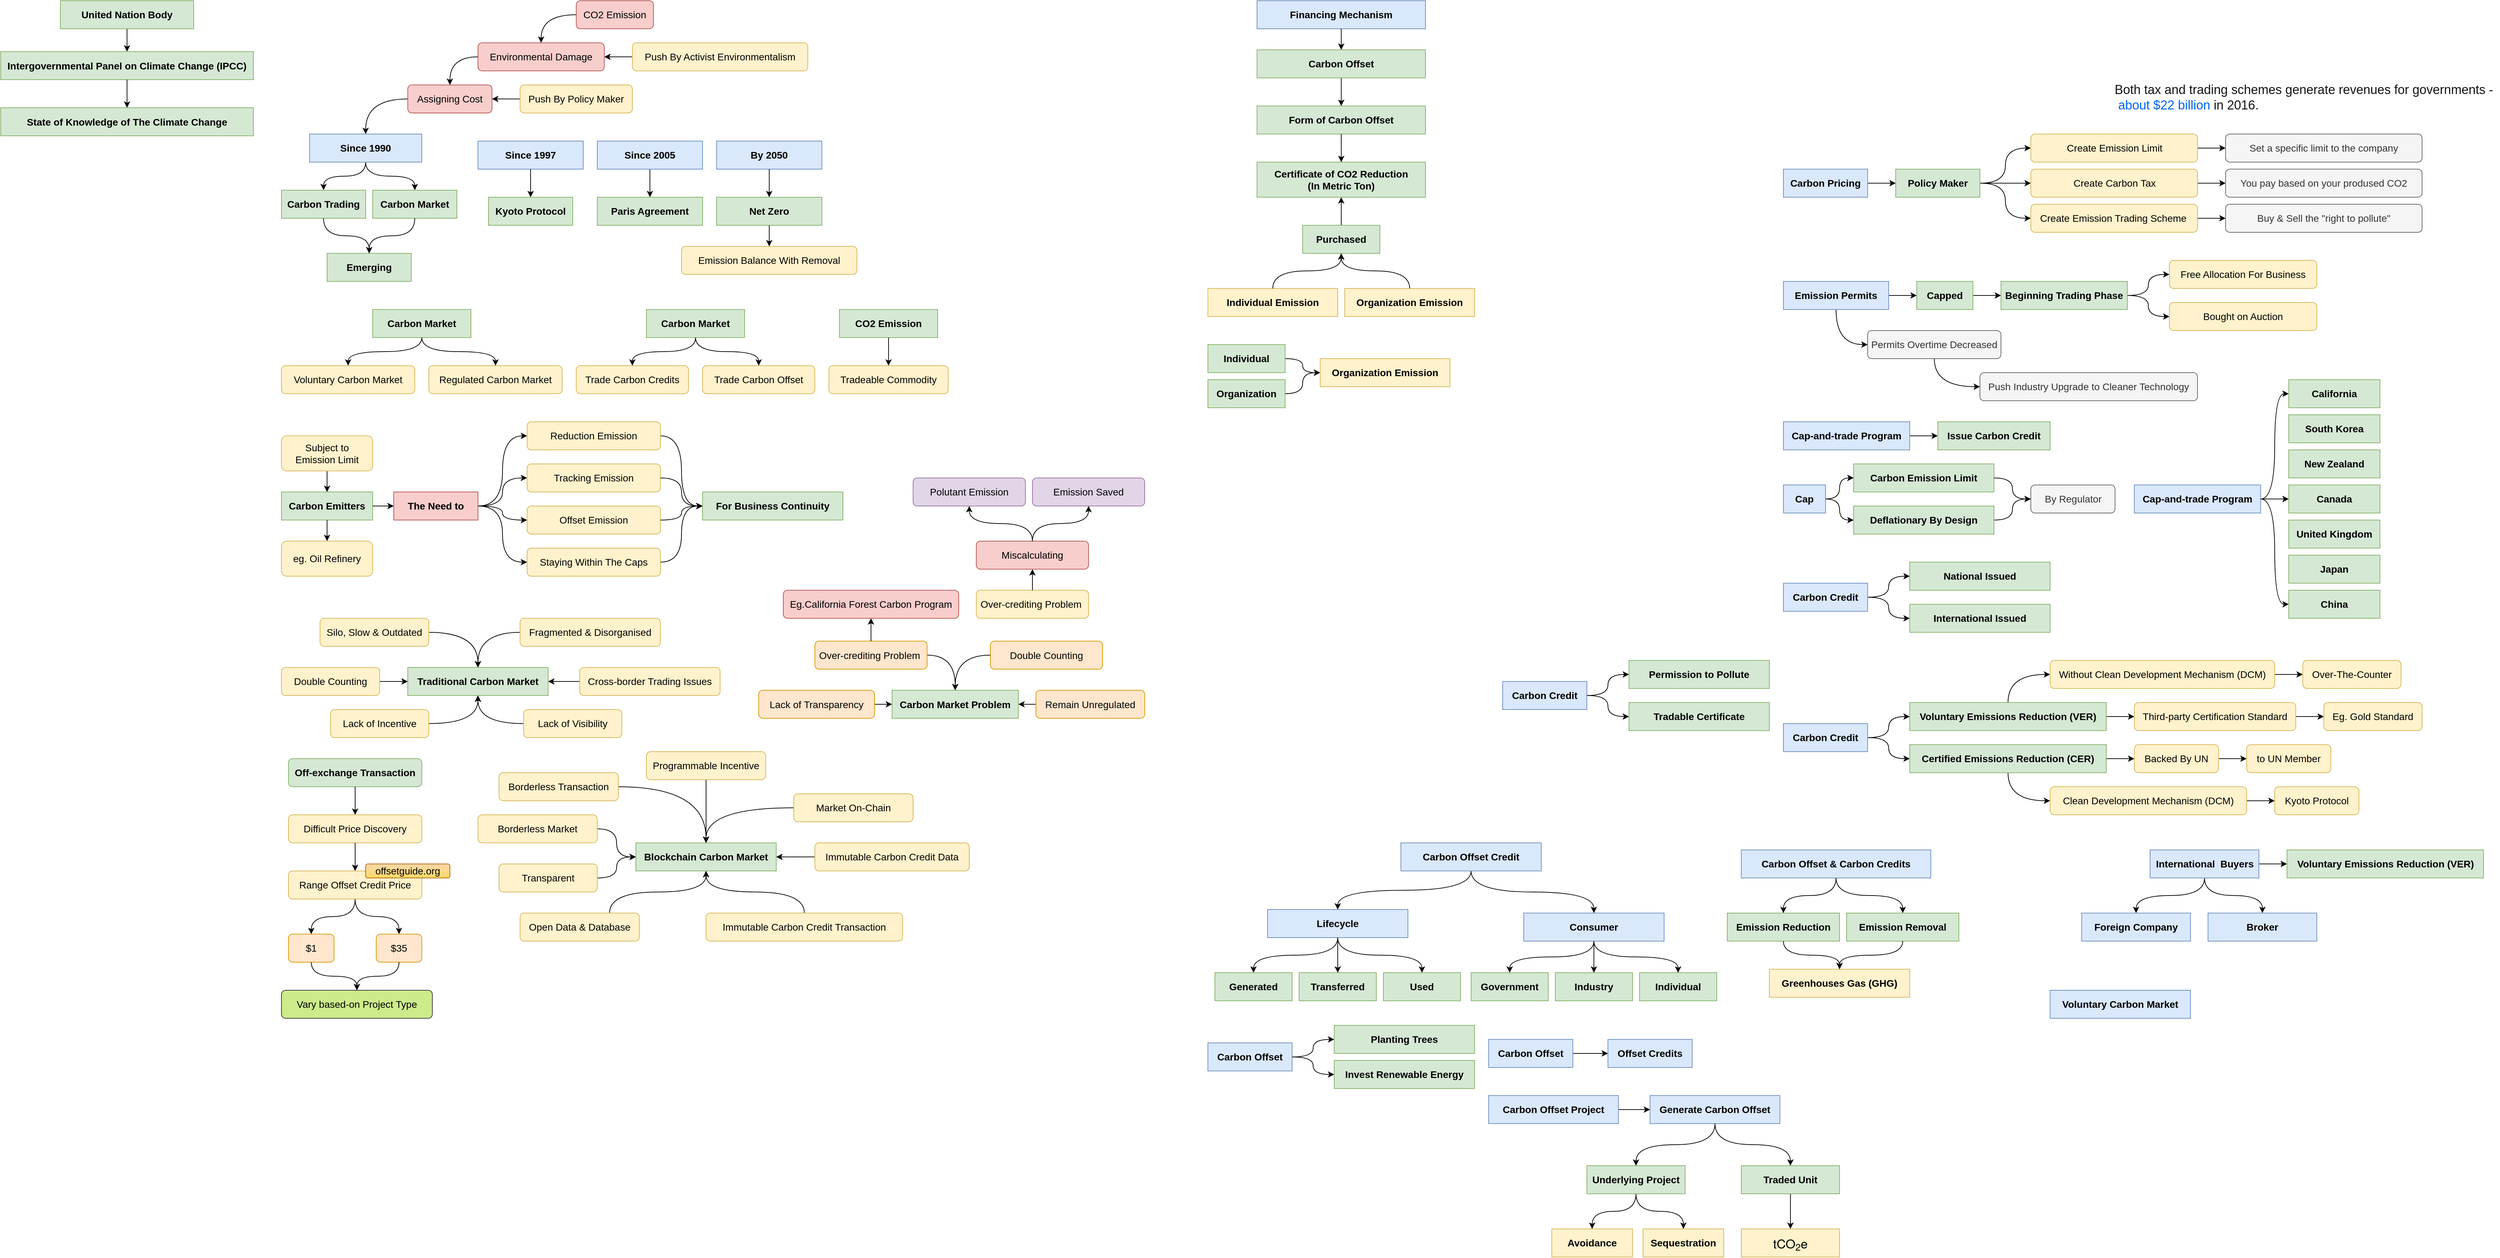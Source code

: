 <mxfile version="16.1.2" type="device" pages="4"><diagram id="uS7zYihUYdSBLzl4mac8" name="Main"><mxGraphModel dx="1718" dy="553" grid="1" gridSize="10" guides="1" tooltips="1" connect="1" arrows="1" fold="1" page="1" pageScale="1" pageWidth="850" pageHeight="1100" math="0" shadow="0"><root><mxCell id="r3nPclANPUvibGReeANB-0"/><mxCell id="r3nPclANPUvibGReeANB-1" parent="r3nPclANPUvibGReeANB-0"/><mxCell id="cYzXnTH5QPGZxOne2Tqz-1" value="&lt;span style=&quot;font-size: 14px&quot;&gt;&lt;b&gt;Form of Carbon Offset&lt;/b&gt;&lt;/span&gt;" style="rounded=0;whiteSpace=wrap;html=1;fillColor=#d5e8d4;strokeColor=#82b366;" parent="r3nPclANPUvibGReeANB-1" vertex="1"><mxGeometry x="950" y="190" width="240" height="40" as="geometry"/></mxCell><mxCell id="cYzXnTH5QPGZxOne2Tqz-2" value="&lt;span style=&quot;font-size: 14px&quot;&gt;&lt;b&gt;Certificate of CO2 Reduction&lt;br&gt;(In Metric Ton)&lt;br&gt;&lt;/b&gt;&lt;/span&gt;" style="rounded=0;whiteSpace=wrap;html=1;fillColor=#d5e8d4;strokeColor=#82b366;" parent="r3nPclANPUvibGReeANB-1" vertex="1"><mxGeometry x="950" y="270" width="240" height="50" as="geometry"/></mxCell><mxCell id="cYzXnTH5QPGZxOne2Tqz-0" style="edgeStyle=orthogonalEdgeStyle;curved=1;orthogonalLoop=1;jettySize=auto;html=1;exitX=0.5;exitY=1;exitDx=0;exitDy=0;fontFamily=Times New Roman;fontSize=14;" parent="r3nPclANPUvibGReeANB-1" source="cYzXnTH5QPGZxOne2Tqz-1" target="cYzXnTH5QPGZxOne2Tqz-2" edge="1"><mxGeometry relative="1" as="geometry"/></mxCell><mxCell id="cYzXnTH5QPGZxOne2Tqz-4" value="&lt;span style=&quot;font-size: 14px&quot;&gt;&lt;b&gt;Individual Emission&lt;/b&gt;&lt;/span&gt;" style="rounded=0;whiteSpace=wrap;html=1;fillColor=#fff2cc;strokeColor=#d6b656;" parent="r3nPclANPUvibGReeANB-1" vertex="1"><mxGeometry x="880" y="450" width="185" height="40" as="geometry"/></mxCell><mxCell id="cYzXnTH5QPGZxOne2Tqz-6" value="&lt;span style=&quot;font-size: 14px&quot;&gt;&lt;b&gt;Organization Emission&lt;/b&gt;&lt;/span&gt;" style="rounded=0;whiteSpace=wrap;html=1;fillColor=#fff2cc;strokeColor=#d6b656;" parent="r3nPclANPUvibGReeANB-1" vertex="1"><mxGeometry x="1075" y="450" width="185" height="40" as="geometry"/></mxCell><mxCell id="cYzXnTH5QPGZxOne2Tqz-8" value="&lt;span style=&quot;font-size: 14px&quot;&gt;&lt;b&gt;Financing Mechanism&lt;/b&gt;&lt;/span&gt;" style="rounded=0;whiteSpace=wrap;html=1;fillColor=#dae8fc;strokeColor=#6c8ebf;" parent="r3nPclANPUvibGReeANB-1" vertex="1"><mxGeometry x="950" y="40" width="240" height="40" as="geometry"/></mxCell><mxCell id="cYzXnTH5QPGZxOne2Tqz-9" style="edgeStyle=orthogonalEdgeStyle;curved=1;orthogonalLoop=1;jettySize=auto;html=1;exitX=0.5;exitY=1;exitDx=0;exitDy=0;entryX=0.5;entryY=0;entryDx=0;entryDy=0;fontFamily=Times New Roman;fontSize=14;" parent="r3nPclANPUvibGReeANB-1" source="cYzXnTH5QPGZxOne2Tqz-10" target="cYzXnTH5QPGZxOne2Tqz-1" edge="1"><mxGeometry relative="1" as="geometry"/></mxCell><mxCell id="cYzXnTH5QPGZxOne2Tqz-10" value="&lt;span style=&quot;font-size: 14px&quot;&gt;&lt;b&gt;Carbon Offset&lt;/b&gt;&lt;/span&gt;" style="rounded=0;whiteSpace=wrap;html=1;fillColor=#d5e8d4;strokeColor=#82b366;" parent="r3nPclANPUvibGReeANB-1" vertex="1"><mxGeometry x="950" y="110" width="240" height="40" as="geometry"/></mxCell><mxCell id="cYzXnTH5QPGZxOne2Tqz-7" style="edgeStyle=orthogonalEdgeStyle;curved=1;orthogonalLoop=1;jettySize=auto;html=1;exitX=0.5;exitY=1;exitDx=0;exitDy=0;fontFamily=Times New Roman;fontSize=14;" parent="r3nPclANPUvibGReeANB-1" source="cYzXnTH5QPGZxOne2Tqz-8" target="cYzXnTH5QPGZxOne2Tqz-10" edge="1"><mxGeometry relative="1" as="geometry"/></mxCell><mxCell id="cYzXnTH5QPGZxOne2Tqz-11" style="edgeStyle=orthogonalEdgeStyle;curved=1;orthogonalLoop=1;jettySize=auto;html=1;exitX=0.5;exitY=0;exitDx=0;exitDy=0;fontFamily=Times New Roman;fontSize=14;" parent="r3nPclANPUvibGReeANB-1" source="cYzXnTH5QPGZxOne2Tqz-12" target="cYzXnTH5QPGZxOne2Tqz-2" edge="1"><mxGeometry relative="1" as="geometry"/></mxCell><mxCell id="cYzXnTH5QPGZxOne2Tqz-12" value="&lt;span style=&quot;font-size: 14px&quot;&gt;&lt;b&gt;Purchased&lt;/b&gt;&lt;/span&gt;" style="rounded=0;whiteSpace=wrap;html=1;fillColor=#d5e8d4;strokeColor=#82b366;" parent="r3nPclANPUvibGReeANB-1" vertex="1"><mxGeometry x="1015" y="360" width="110" height="40" as="geometry"/></mxCell><mxCell id="cYzXnTH5QPGZxOne2Tqz-3" style="edgeStyle=orthogonalEdgeStyle;curved=1;orthogonalLoop=1;jettySize=auto;html=1;exitX=0.5;exitY=0;exitDx=0;exitDy=0;fontFamily=Times New Roman;fontSize=14;" parent="r3nPclANPUvibGReeANB-1" source="cYzXnTH5QPGZxOne2Tqz-4" target="cYzXnTH5QPGZxOne2Tqz-12" edge="1"><mxGeometry relative="1" as="geometry"/></mxCell><mxCell id="cYzXnTH5QPGZxOne2Tqz-5" style="edgeStyle=orthogonalEdgeStyle;curved=1;orthogonalLoop=1;jettySize=auto;html=1;exitX=0.5;exitY=0;exitDx=0;exitDy=0;fontFamily=Times New Roman;fontSize=14;" parent="r3nPclANPUvibGReeANB-1" source="cYzXnTH5QPGZxOne2Tqz-6" target="cYzXnTH5QPGZxOne2Tqz-12" edge="1"><mxGeometry relative="1" as="geometry"/></mxCell><mxCell id="Y9YS_pQo1wkI8NGHjK6U-4" style="edgeStyle=orthogonalEdgeStyle;curved=1;orthogonalLoop=1;jettySize=auto;html=1;exitX=1;exitY=0.5;exitDx=0;exitDy=0;" parent="r3nPclANPUvibGReeANB-1" source="Y9YS_pQo1wkI8NGHjK6U-1" target="Y9YS_pQo1wkI8NGHjK6U-3" edge="1"><mxGeometry relative="1" as="geometry"/></mxCell><mxCell id="Y9YS_pQo1wkI8NGHjK6U-1" value="&lt;span style=&quot;font-size: 14px&quot;&gt;&lt;b&gt;Individual&lt;/b&gt;&lt;/span&gt;" style="rounded=0;whiteSpace=wrap;html=1;fillColor=#d5e8d4;strokeColor=#82b366;" parent="r3nPclANPUvibGReeANB-1" vertex="1"><mxGeometry x="880" y="530" width="110" height="40" as="geometry"/></mxCell><mxCell id="Y9YS_pQo1wkI8NGHjK6U-5" style="edgeStyle=orthogonalEdgeStyle;curved=1;orthogonalLoop=1;jettySize=auto;html=1;exitX=1;exitY=0.5;exitDx=0;exitDy=0;" parent="r3nPclANPUvibGReeANB-1" source="Y9YS_pQo1wkI8NGHjK6U-2" target="Y9YS_pQo1wkI8NGHjK6U-3" edge="1"><mxGeometry relative="1" as="geometry"/></mxCell><mxCell id="Y9YS_pQo1wkI8NGHjK6U-2" value="&lt;span style=&quot;font-size: 14px&quot;&gt;&lt;b&gt;Organization&lt;/b&gt;&lt;/span&gt;" style="rounded=0;whiteSpace=wrap;html=1;fillColor=#d5e8d4;strokeColor=#82b366;" parent="r3nPclANPUvibGReeANB-1" vertex="1"><mxGeometry x="880" y="580" width="110" height="40" as="geometry"/></mxCell><mxCell id="Y9YS_pQo1wkI8NGHjK6U-3" value="&lt;span style=&quot;font-size: 14px&quot;&gt;&lt;b&gt;Organization Emission&lt;/b&gt;&lt;/span&gt;" style="rounded=0;whiteSpace=wrap;html=1;fillColor=#fff2cc;strokeColor=#d6b656;" parent="r3nPclANPUvibGReeANB-1" vertex="1"><mxGeometry x="1040" y="550" width="185" height="40" as="geometry"/></mxCell><mxCell id="sEMjIr4JRnkj3RBtUD4X-0" value="" style="group" parent="r3nPclANPUvibGReeANB-1" vertex="1" connectable="0"><mxGeometry x="-440" y="920" width="625" height="170" as="geometry"/></mxCell><mxCell id="sEMjIr4JRnkj3RBtUD4X-1" value="&lt;font style=&quot;font-size: 14px&quot;&gt;&lt;b&gt;Traditional Carbon Market&lt;/b&gt;&lt;/font&gt;" style="rounded=0;whiteSpace=wrap;html=1;fillColor=#d5e8d4;strokeColor=#82b366;" parent="sEMjIr4JRnkj3RBtUD4X-0" vertex="1"><mxGeometry x="180" y="70" width="200" height="40" as="geometry"/></mxCell><mxCell id="sEMjIr4JRnkj3RBtUD4X-2" style="edgeStyle=orthogonalEdgeStyle;curved=1;orthogonalLoop=1;jettySize=auto;html=1;exitX=1;exitY=0.5;exitDx=0;exitDy=0;entryX=0.5;entryY=0;entryDx=0;entryDy=0;fontFamily=Times New Roman;fontSize=14;" parent="sEMjIr4JRnkj3RBtUD4X-0" source="sEMjIr4JRnkj3RBtUD4X-3" target="sEMjIr4JRnkj3RBtUD4X-1" edge="1"><mxGeometry relative="1" as="geometry"/></mxCell><mxCell id="sEMjIr4JRnkj3RBtUD4X-3" value="Silo, Slow &amp;amp; Outdated" style="rounded=1;whiteSpace=wrap;html=1;fontSize=14;fillColor=#fff2cc;strokeColor=#d6b656;" parent="sEMjIr4JRnkj3RBtUD4X-0" vertex="1"><mxGeometry x="55" width="155" height="40" as="geometry"/></mxCell><mxCell id="sEMjIr4JRnkj3RBtUD4X-4" style="edgeStyle=orthogonalEdgeStyle;curved=1;orthogonalLoop=1;jettySize=auto;html=1;exitX=0;exitY=0.5;exitDx=0;exitDy=0;fontFamily=Times New Roman;fontSize=14;" parent="sEMjIr4JRnkj3RBtUD4X-0" source="sEMjIr4JRnkj3RBtUD4X-5" target="sEMjIr4JRnkj3RBtUD4X-1" edge="1"><mxGeometry relative="1" as="geometry"/></mxCell><mxCell id="sEMjIr4JRnkj3RBtUD4X-5" value="Fragmented &amp;amp; Disorganised" style="rounded=1;whiteSpace=wrap;html=1;fontSize=14;fillColor=#fff2cc;strokeColor=#d6b656;" parent="sEMjIr4JRnkj3RBtUD4X-0" vertex="1"><mxGeometry x="340" width="200" height="40" as="geometry"/></mxCell><mxCell id="sEMjIr4JRnkj3RBtUD4X-6" style="edgeStyle=orthogonalEdgeStyle;curved=1;orthogonalLoop=1;jettySize=auto;html=1;exitX=1;exitY=0.5;exitDx=0;exitDy=0;fontFamily=Times New Roman;fontSize=14;" parent="sEMjIr4JRnkj3RBtUD4X-0" source="sEMjIr4JRnkj3RBtUD4X-7" target="sEMjIr4JRnkj3RBtUD4X-1" edge="1"><mxGeometry relative="1" as="geometry"/></mxCell><mxCell id="sEMjIr4JRnkj3RBtUD4X-7" value="Lack of Incentive" style="rounded=1;whiteSpace=wrap;html=1;fontSize=14;fillColor=#fff2cc;strokeColor=#d6b656;" parent="sEMjIr4JRnkj3RBtUD4X-0" vertex="1"><mxGeometry x="70" y="130" width="140" height="40" as="geometry"/></mxCell><mxCell id="sEMjIr4JRnkj3RBtUD4X-8" style="edgeStyle=orthogonalEdgeStyle;orthogonalLoop=1;jettySize=auto;html=1;exitX=0;exitY=0.5;exitDx=0;exitDy=0;curved=1;" parent="sEMjIr4JRnkj3RBtUD4X-0" source="sEMjIr4JRnkj3RBtUD4X-9" target="sEMjIr4JRnkj3RBtUD4X-1" edge="1"><mxGeometry relative="1" as="geometry"/></mxCell><mxCell id="sEMjIr4JRnkj3RBtUD4X-9" value="Lack of Visibility" style="rounded=1;whiteSpace=wrap;html=1;fontSize=14;fillColor=#fff2cc;strokeColor=#d6b656;" parent="sEMjIr4JRnkj3RBtUD4X-0" vertex="1"><mxGeometry x="345" y="130" width="140" height="40" as="geometry"/></mxCell><mxCell id="sEMjIr4JRnkj3RBtUD4X-10" style="edgeStyle=orthogonalEdgeStyle;curved=1;orthogonalLoop=1;jettySize=auto;html=1;exitX=1;exitY=0.5;exitDx=0;exitDy=0;" parent="sEMjIr4JRnkj3RBtUD4X-0" source="sEMjIr4JRnkj3RBtUD4X-11" target="sEMjIr4JRnkj3RBtUD4X-1" edge="1"><mxGeometry relative="1" as="geometry"/></mxCell><mxCell id="sEMjIr4JRnkj3RBtUD4X-11" value="Double Counting" style="rounded=1;whiteSpace=wrap;html=1;fontSize=14;fillColor=#fff2cc;strokeColor=#d6b656;" parent="sEMjIr4JRnkj3RBtUD4X-0" vertex="1"><mxGeometry y="70" width="140" height="40" as="geometry"/></mxCell><mxCell id="sEMjIr4JRnkj3RBtUD4X-12" style="edgeStyle=orthogonalEdgeStyle;curved=1;orthogonalLoop=1;jettySize=auto;html=1;exitX=0;exitY=0.5;exitDx=0;exitDy=0;" parent="sEMjIr4JRnkj3RBtUD4X-0" source="sEMjIr4JRnkj3RBtUD4X-13" target="sEMjIr4JRnkj3RBtUD4X-1" edge="1"><mxGeometry relative="1" as="geometry"/></mxCell><mxCell id="sEMjIr4JRnkj3RBtUD4X-13" value="Cross-border Trading Issues" style="rounded=1;whiteSpace=wrap;html=1;fontSize=14;fillColor=#fff2cc;strokeColor=#d6b656;" parent="sEMjIr4JRnkj3RBtUD4X-0" vertex="1"><mxGeometry x="425" y="70" width="200" height="40" as="geometry"/></mxCell><mxCell id="8vsWyWrLmtN1wwdHRmki-0" style="edgeStyle=orthogonalEdgeStyle;curved=1;orthogonalLoop=1;jettySize=auto;html=1;exitX=1;exitY=0.5;exitDx=0;exitDy=0;" parent="r3nPclANPUvibGReeANB-1" source="8vsWyWrLmtN1wwdHRmki-1" target="8vsWyWrLmtN1wwdHRmki-5" edge="1"><mxGeometry relative="1" as="geometry"/></mxCell><mxCell id="8vsWyWrLmtN1wwdHRmki-1" value="&lt;font style=&quot;font-size: 14px&quot;&gt;&lt;b&gt;Carbon Pricing&lt;/b&gt;&lt;/font&gt;" style="rounded=0;whiteSpace=wrap;html=1;fillColor=#dae8fc;strokeColor=#6c8ebf;" parent="r3nPclANPUvibGReeANB-1" vertex="1"><mxGeometry x="1700" y="280" width="120" height="40" as="geometry"/></mxCell><mxCell id="8vsWyWrLmtN1wwdHRmki-2" style="edgeStyle=orthogonalEdgeStyle;curved=1;orthogonalLoop=1;jettySize=auto;html=1;exitX=1;exitY=0.5;exitDx=0;exitDy=0;entryX=0;entryY=0.5;entryDx=0;entryDy=0;" parent="r3nPclANPUvibGReeANB-1" source="8vsWyWrLmtN1wwdHRmki-5" target="8vsWyWrLmtN1wwdHRmki-7" edge="1"><mxGeometry relative="1" as="geometry"/></mxCell><mxCell id="8vsWyWrLmtN1wwdHRmki-3" style="edgeStyle=orthogonalEdgeStyle;curved=1;orthogonalLoop=1;jettySize=auto;html=1;exitX=1;exitY=0.5;exitDx=0;exitDy=0;" parent="r3nPclANPUvibGReeANB-1" source="8vsWyWrLmtN1wwdHRmki-5" target="8vsWyWrLmtN1wwdHRmki-9" edge="1"><mxGeometry relative="1" as="geometry"/></mxCell><mxCell id="8vsWyWrLmtN1wwdHRmki-4" style="edgeStyle=orthogonalEdgeStyle;curved=1;orthogonalLoop=1;jettySize=auto;html=1;exitX=1;exitY=0.5;exitDx=0;exitDy=0;entryX=0;entryY=0.5;entryDx=0;entryDy=0;" parent="r3nPclANPUvibGReeANB-1" source="8vsWyWrLmtN1wwdHRmki-5" target="8vsWyWrLmtN1wwdHRmki-11" edge="1"><mxGeometry relative="1" as="geometry"/></mxCell><mxCell id="8vsWyWrLmtN1wwdHRmki-5" value="&lt;b style=&quot;font-size: 14px&quot;&gt;Policy Maker&lt;/b&gt;" style="rounded=0;whiteSpace=wrap;html=1;fillColor=#d5e8d4;strokeColor=#82b366;" parent="r3nPclANPUvibGReeANB-1" vertex="1"><mxGeometry x="1860" y="280" width="120" height="40" as="geometry"/></mxCell><mxCell id="8vsWyWrLmtN1wwdHRmki-6" style="edgeStyle=orthogonalEdgeStyle;curved=1;orthogonalLoop=1;jettySize=auto;html=1;exitX=1;exitY=0.5;exitDx=0;exitDy=0;" parent="r3nPclANPUvibGReeANB-1" source="8vsWyWrLmtN1wwdHRmki-7" target="8vsWyWrLmtN1wwdHRmki-13" edge="1"><mxGeometry relative="1" as="geometry"/></mxCell><mxCell id="8vsWyWrLmtN1wwdHRmki-7" value="Create Emission Limit" style="rounded=1;whiteSpace=wrap;html=1;fontSize=14;fillColor=#fff2cc;strokeColor=#d6b656;" parent="r3nPclANPUvibGReeANB-1" vertex="1"><mxGeometry x="2052.5" y="230" width="237.5" height="40" as="geometry"/></mxCell><mxCell id="8vsWyWrLmtN1wwdHRmki-8" style="edgeStyle=orthogonalEdgeStyle;curved=1;orthogonalLoop=1;jettySize=auto;html=1;exitX=1;exitY=0.5;exitDx=0;exitDy=0;" parent="r3nPclANPUvibGReeANB-1" source="8vsWyWrLmtN1wwdHRmki-9" target="8vsWyWrLmtN1wwdHRmki-12" edge="1"><mxGeometry relative="1" as="geometry"/></mxCell><mxCell id="8vsWyWrLmtN1wwdHRmki-9" value="Create Carbon Tax" style="rounded=1;whiteSpace=wrap;html=1;fontSize=14;fillColor=#fff2cc;strokeColor=#d6b656;" parent="r3nPclANPUvibGReeANB-1" vertex="1"><mxGeometry x="2052.5" y="280" width="237.5" height="40" as="geometry"/></mxCell><mxCell id="8vsWyWrLmtN1wwdHRmki-10" style="edgeStyle=orthogonalEdgeStyle;curved=1;orthogonalLoop=1;jettySize=auto;html=1;exitX=1;exitY=0.5;exitDx=0;exitDy=0;" parent="r3nPclANPUvibGReeANB-1" source="8vsWyWrLmtN1wwdHRmki-11" target="8vsWyWrLmtN1wwdHRmki-14" edge="1"><mxGeometry relative="1" as="geometry"/></mxCell><mxCell id="8vsWyWrLmtN1wwdHRmki-11" value="Create Emission Trading Scheme&amp;nbsp;" style="rounded=1;whiteSpace=wrap;html=1;fontSize=14;fillColor=#fff2cc;strokeColor=#d6b656;" parent="r3nPclANPUvibGReeANB-1" vertex="1"><mxGeometry x="2052.5" y="330" width="237.5" height="40" as="geometry"/></mxCell><mxCell id="8vsWyWrLmtN1wwdHRmki-12" value="You pay based on your prodused CO2" style="rounded=1;whiteSpace=wrap;html=1;fontSize=14;fillColor=#f5f5f5;strokeColor=#666666;fontColor=#333333;" parent="r3nPclANPUvibGReeANB-1" vertex="1"><mxGeometry x="2330" y="280" width="280" height="40" as="geometry"/></mxCell><mxCell id="8vsWyWrLmtN1wwdHRmki-13" value="Set a specific limit to the company" style="rounded=1;whiteSpace=wrap;html=1;fontSize=14;fillColor=#f5f5f5;strokeColor=#666666;fontColor=#333333;" parent="r3nPclANPUvibGReeANB-1" vertex="1"><mxGeometry x="2330" y="230" width="280" height="40" as="geometry"/></mxCell><mxCell id="8vsWyWrLmtN1wwdHRmki-14" value="Buy &amp;amp; Sell the &quot;right to pollute&quot;" style="rounded=1;whiteSpace=wrap;html=1;fontSize=14;fillColor=#f5f5f5;strokeColor=#666666;fontColor=#333333;" parent="r3nPclANPUvibGReeANB-1" vertex="1"><mxGeometry x="2330" y="330" width="280" height="40" as="geometry"/></mxCell><mxCell id="8vsWyWrLmtN1wwdHRmki-15" style="edgeStyle=orthogonalEdgeStyle;curved=1;orthogonalLoop=1;jettySize=auto;html=1;exitX=1;exitY=0.5;exitDx=0;exitDy=0;" parent="r3nPclANPUvibGReeANB-1" source="8vsWyWrLmtN1wwdHRmki-17" target="8vsWyWrLmtN1wwdHRmki-19" edge="1"><mxGeometry relative="1" as="geometry"/></mxCell><mxCell id="8vsWyWrLmtN1wwdHRmki-16" style="edgeStyle=orthogonalEdgeStyle;curved=1;orthogonalLoop=1;jettySize=auto;html=1;exitX=0.5;exitY=1;exitDx=0;exitDy=0;entryX=0;entryY=0.5;entryDx=0;entryDy=0;" parent="r3nPclANPUvibGReeANB-1" source="8vsWyWrLmtN1wwdHRmki-17" target="8vsWyWrLmtN1wwdHRmki-26" edge="1"><mxGeometry relative="1" as="geometry"/></mxCell><mxCell id="8vsWyWrLmtN1wwdHRmki-17" value="&lt;font style=&quot;font-size: 14px&quot;&gt;&lt;b&gt;Emission Permits&lt;/b&gt;&lt;/font&gt;" style="rounded=0;whiteSpace=wrap;html=1;fillColor=#dae8fc;strokeColor=#6c8ebf;" parent="r3nPclANPUvibGReeANB-1" vertex="1"><mxGeometry x="1700" y="440" width="150" height="40" as="geometry"/></mxCell><mxCell id="8vsWyWrLmtN1wwdHRmki-18" style="edgeStyle=orthogonalEdgeStyle;curved=1;orthogonalLoop=1;jettySize=auto;html=1;exitX=1;exitY=0.5;exitDx=0;exitDy=0;" parent="r3nPclANPUvibGReeANB-1" source="8vsWyWrLmtN1wwdHRmki-19" target="8vsWyWrLmtN1wwdHRmki-22" edge="1"><mxGeometry relative="1" as="geometry"/></mxCell><mxCell id="8vsWyWrLmtN1wwdHRmki-19" value="&lt;b style=&quot;font-size: 14px&quot;&gt;Capped&lt;/b&gt;" style="rounded=0;whiteSpace=wrap;html=1;fillColor=#d5e8d4;strokeColor=#82b366;" parent="r3nPclANPUvibGReeANB-1" vertex="1"><mxGeometry x="1890" y="440" width="80" height="40" as="geometry"/></mxCell><mxCell id="8vsWyWrLmtN1wwdHRmki-20" style="edgeStyle=orthogonalEdgeStyle;curved=1;orthogonalLoop=1;jettySize=auto;html=1;exitX=1;exitY=0.5;exitDx=0;exitDy=0;" parent="r3nPclANPUvibGReeANB-1" source="8vsWyWrLmtN1wwdHRmki-22" target="8vsWyWrLmtN1wwdHRmki-23" edge="1"><mxGeometry relative="1" as="geometry"/></mxCell><mxCell id="8vsWyWrLmtN1wwdHRmki-21" style="edgeStyle=orthogonalEdgeStyle;curved=1;orthogonalLoop=1;jettySize=auto;html=1;exitX=1;exitY=0.5;exitDx=0;exitDy=0;" parent="r3nPclANPUvibGReeANB-1" source="8vsWyWrLmtN1wwdHRmki-22" target="8vsWyWrLmtN1wwdHRmki-24" edge="1"><mxGeometry relative="1" as="geometry"/></mxCell><mxCell id="8vsWyWrLmtN1wwdHRmki-22" value="&lt;b style=&quot;font-size: 14px&quot;&gt;Beginning Trading Phase&lt;/b&gt;" style="rounded=0;whiteSpace=wrap;html=1;fillColor=#d5e8d4;strokeColor=#82b366;" parent="r3nPclANPUvibGReeANB-1" vertex="1"><mxGeometry x="2010" y="440" width="180" height="40" as="geometry"/></mxCell><mxCell id="8vsWyWrLmtN1wwdHRmki-23" value="Free Allocation For Business" style="rounded=1;whiteSpace=wrap;html=1;fontSize=14;fillColor=#fff2cc;strokeColor=#d6b656;" parent="r3nPclANPUvibGReeANB-1" vertex="1"><mxGeometry x="2250" y="410" width="210" height="40" as="geometry"/></mxCell><mxCell id="8vsWyWrLmtN1wwdHRmki-24" value="Bought on Auction" style="rounded=1;whiteSpace=wrap;html=1;fontSize=14;fillColor=#fff2cc;strokeColor=#d6b656;" parent="r3nPclANPUvibGReeANB-1" vertex="1"><mxGeometry x="2250" y="470" width="210" height="40" as="geometry"/></mxCell><mxCell id="8vsWyWrLmtN1wwdHRmki-25" style="edgeStyle=orthogonalEdgeStyle;curved=1;orthogonalLoop=1;jettySize=auto;html=1;exitX=0.5;exitY=1;exitDx=0;exitDy=0;entryX=0;entryY=0.5;entryDx=0;entryDy=0;" parent="r3nPclANPUvibGReeANB-1" source="8vsWyWrLmtN1wwdHRmki-26" target="8vsWyWrLmtN1wwdHRmki-28" edge="1"><mxGeometry relative="1" as="geometry"/></mxCell><mxCell id="8vsWyWrLmtN1wwdHRmki-26" value="Permits Overtime Decreased" style="rounded=1;whiteSpace=wrap;html=1;fontSize=14;fillColor=#f5f5f5;strokeColor=#666666;fontColor=#333333;" parent="r3nPclANPUvibGReeANB-1" vertex="1"><mxGeometry x="1820" y="510" width="190" height="40" as="geometry"/></mxCell><mxCell id="8vsWyWrLmtN1wwdHRmki-27" value="&lt;span style=&quot;color: rgb(20 , 20 , 20) ; font-family: &amp;quot;akkurat&amp;quot; , sans-serif ; font-size: 18px ; font-style: normal ; font-weight: 400 ; letter-spacing: normal ; text-indent: 0px ; text-transform: none ; word-spacing: 0px ; display: inline ; float: none&quot;&gt;Both tax and trading schemes generate revenues for governments -&lt;/span&gt;&lt;a href=&quot;https://openknowledge.worldbank.org/bitstream/handle/10986/26565/9781464811296.pdf?sequence=4&amp;amp;isAllowed=y&quot; style=&quot;box-sizing: border-box ; background: transparent ; text-decoration: inherit ; color: rgb(0 , 101 , 242) ; border-width: 0px ; border-style: solid ; font-family: &amp;quot;akkurat&amp;quot; , sans-serif ; font-size: 18px ; font-style: normal ; font-weight: 400 ; letter-spacing: normal ; text-indent: 0px ; text-transform: none ; word-spacing: 0px&quot;&gt;&lt;span&gt;&amp;nbsp;&lt;/span&gt;&lt;/a&gt;&lt;a href=&quot;https://openknowledge.worldbank.org/bitstream/handle/10986/26565/9781464811296.pdf?sequence=4&amp;amp;isAllowed=y&quot; style=&quot;box-sizing: border-box ; background: transparent ; text-decoration: inherit ; color: rgb(0 , 101 , 242) ; border-width: 0px ; border-style: solid ; font-family: &amp;quot;akkurat&amp;quot; , sans-serif ; font-size: 18px ; font-style: normal ; font-weight: 400 ; letter-spacing: normal ; text-indent: 0px ; text-transform: none ; word-spacing: 0px&quot;&gt;about $22 billion&lt;/a&gt;&lt;span style=&quot;color: rgb(20 , 20 , 20) ; font-family: &amp;quot;akkurat&amp;quot; , sans-serif ; font-size: 18px ; font-style: normal ; font-weight: 400 ; letter-spacing: normal ; text-indent: 0px ; text-transform: none ; word-spacing: 0px ; display: inline ; float: none&quot;&gt;&lt;span&gt;&amp;nbsp;&lt;/span&gt;in 2016.&lt;span&gt;&amp;nbsp;&lt;/span&gt;&lt;/span&gt;" style="text;whiteSpace=wrap;html=1;" parent="r3nPclANPUvibGReeANB-1" vertex="1"><mxGeometry x="2170" y="150" width="550" height="50" as="geometry"/></mxCell><mxCell id="8vsWyWrLmtN1wwdHRmki-28" value="Push Industry Upgrade to Cleaner Technology" style="rounded=1;whiteSpace=wrap;html=1;fontSize=14;fillColor=#f5f5f5;strokeColor=#666666;fontColor=#333333;" parent="r3nPclANPUvibGReeANB-1" vertex="1"><mxGeometry x="1980" y="570" width="310" height="40" as="geometry"/></mxCell><mxCell id="khHAbJHhO606wlSpTggS-0" value="" style="group" parent="r3nPclANPUvibGReeANB-1" vertex="1" connectable="0"><mxGeometry x="240" y="880" width="550" height="182.5" as="geometry"/></mxCell><mxCell id="khHAbJHhO606wlSpTggS-1" value="Double Counting" style="rounded=1;whiteSpace=wrap;html=1;fontSize=14;fillColor=#ffe6cc;strokeColor=#d79b00;" parent="khHAbJHhO606wlSpTggS-0" vertex="1"><mxGeometry x="330" y="72.5" width="160" height="40" as="geometry"/></mxCell><mxCell id="khHAbJHhO606wlSpTggS-2" value="&lt;font style=&quot;font-size: 14px&quot;&gt;&lt;b&gt;Carbon Market Problem&lt;/b&gt;&lt;/font&gt;" style="rounded=0;whiteSpace=wrap;html=1;fillColor=#d5e8d4;strokeColor=#82b366;" parent="khHAbJHhO606wlSpTggS-0" vertex="1"><mxGeometry x="190" y="142.5" width="180" height="40" as="geometry"/></mxCell><mxCell id="khHAbJHhO606wlSpTggS-3" style="edgeStyle=orthogonalEdgeStyle;curved=1;orthogonalLoop=1;jettySize=auto;html=1;exitX=0;exitY=0.5;exitDx=0;exitDy=0;fontFamily=Times New Roman;fontSize=14;" parent="khHAbJHhO606wlSpTggS-0" source="khHAbJHhO606wlSpTggS-1" target="khHAbJHhO606wlSpTggS-2" edge="1"><mxGeometry relative="1" as="geometry"/></mxCell><mxCell id="khHAbJHhO606wlSpTggS-4" style="edgeStyle=orthogonalEdgeStyle;curved=1;orthogonalLoop=1;jettySize=auto;html=1;exitX=1;exitY=0.5;exitDx=0;exitDy=0;fontFamily=Times New Roman;fontSize=14;" parent="khHAbJHhO606wlSpTggS-0" source="khHAbJHhO606wlSpTggS-5" target="khHAbJHhO606wlSpTggS-2" edge="1"><mxGeometry relative="1" as="geometry"/></mxCell><mxCell id="khHAbJHhO606wlSpTggS-5" value="Over-crediting Problem&amp;nbsp;" style="rounded=1;whiteSpace=wrap;html=1;fontSize=14;fillColor=#ffe6cc;strokeColor=#d79b00;" parent="khHAbJHhO606wlSpTggS-0" vertex="1"><mxGeometry x="80" y="72.5" width="160" height="40" as="geometry"/></mxCell><mxCell id="khHAbJHhO606wlSpTggS-6" value="Eg.California Forest Carbon Program" style="rounded=1;whiteSpace=wrap;html=1;fontSize=14;fillColor=#f8cecc;strokeColor=#b85450;" parent="khHAbJHhO606wlSpTggS-0" vertex="1"><mxGeometry x="35" width="250" height="40" as="geometry"/></mxCell><mxCell id="khHAbJHhO606wlSpTggS-7" style="edgeStyle=orthogonalEdgeStyle;curved=1;orthogonalLoop=1;jettySize=auto;html=1;exitX=0.5;exitY=0;exitDx=0;exitDy=0;entryX=0.5;entryY=1;entryDx=0;entryDy=0;fontFamily=Times New Roman;fontSize=14;" parent="khHAbJHhO606wlSpTggS-0" source="khHAbJHhO606wlSpTggS-5" target="khHAbJHhO606wlSpTggS-6" edge="1"><mxGeometry relative="1" as="geometry"/></mxCell><mxCell id="khHAbJHhO606wlSpTggS-8" style="edgeStyle=orthogonalEdgeStyle;curved=1;orthogonalLoop=1;jettySize=auto;html=1;exitX=1;exitY=0.5;exitDx=0;exitDy=0;fontFamily=Times New Roman;fontSize=14;" parent="khHAbJHhO606wlSpTggS-0" source="khHAbJHhO606wlSpTggS-9" target="khHAbJHhO606wlSpTggS-2" edge="1"><mxGeometry relative="1" as="geometry"/></mxCell><mxCell id="khHAbJHhO606wlSpTggS-9" value="Lack of Transparency" style="rounded=1;whiteSpace=wrap;html=1;fontSize=14;fillColor=#ffe6cc;strokeColor=#d79b00;" parent="khHAbJHhO606wlSpTggS-0" vertex="1"><mxGeometry y="142.5" width="165" height="40" as="geometry"/></mxCell><mxCell id="khHAbJHhO606wlSpTggS-10" style="edgeStyle=orthogonalEdgeStyle;curved=1;orthogonalLoop=1;jettySize=auto;html=1;exitX=0;exitY=0.5;exitDx=0;exitDy=0;fontFamily=Times New Roman;fontSize=14;" parent="khHAbJHhO606wlSpTggS-0" source="khHAbJHhO606wlSpTggS-11" target="khHAbJHhO606wlSpTggS-2" edge="1"><mxGeometry relative="1" as="geometry"/></mxCell><mxCell id="khHAbJHhO606wlSpTggS-11" value="Remain Unregulated" style="rounded=1;whiteSpace=wrap;html=1;fontSize=14;fillColor=#ffe6cc;strokeColor=#d79b00;" parent="khHAbJHhO606wlSpTggS-0" vertex="1"><mxGeometry x="395" y="142.5" width="155" height="40" as="geometry"/></mxCell><mxCell id="khHAbJHhO606wlSpTggS-12" value="" style="group" parent="r3nPclANPUvibGReeANB-1" vertex="1" connectable="0"><mxGeometry x="460" y="720" width="330" height="200" as="geometry"/></mxCell><mxCell id="khHAbJHhO606wlSpTggS-13" value="Over-crediting Problem&amp;nbsp;" style="rounded=1;whiteSpace=wrap;html=1;fontSize=14;fillColor=#fff2cc;strokeColor=#d6b656;" parent="khHAbJHhO606wlSpTggS-12" vertex="1"><mxGeometry x="90" y="160" width="160" height="40" as="geometry"/></mxCell><mxCell id="khHAbJHhO606wlSpTggS-14" value="Miscalculating" style="rounded=1;whiteSpace=wrap;html=1;fontSize=14;fillColor=#f8cecc;strokeColor=#b85450;" parent="khHAbJHhO606wlSpTggS-12" vertex="1"><mxGeometry x="90" y="90" width="160" height="40" as="geometry"/></mxCell><mxCell id="khHAbJHhO606wlSpTggS-15" style="edgeStyle=orthogonalEdgeStyle;curved=1;orthogonalLoop=1;jettySize=auto;html=1;exitX=0.5;exitY=0;exitDx=0;exitDy=0;fontFamily=Times New Roman;fontSize=14;" parent="khHAbJHhO606wlSpTggS-12" source="khHAbJHhO606wlSpTggS-13" target="khHAbJHhO606wlSpTggS-14" edge="1"><mxGeometry relative="1" as="geometry"/></mxCell><mxCell id="khHAbJHhO606wlSpTggS-16" value="Polutant Emission" style="rounded=1;whiteSpace=wrap;html=1;fontSize=14;fillColor=#e1d5e7;strokeColor=#9673a6;" parent="khHAbJHhO606wlSpTggS-12" vertex="1"><mxGeometry width="160" height="40" as="geometry"/></mxCell><mxCell id="khHAbJHhO606wlSpTggS-17" style="edgeStyle=orthogonalEdgeStyle;curved=1;orthogonalLoop=1;jettySize=auto;html=1;exitX=0.5;exitY=0;exitDx=0;exitDy=0;fontFamily=Times New Roman;fontSize=14;" parent="khHAbJHhO606wlSpTggS-12" source="khHAbJHhO606wlSpTggS-14" target="khHAbJHhO606wlSpTggS-16" edge="1"><mxGeometry relative="1" as="geometry"/></mxCell><mxCell id="khHAbJHhO606wlSpTggS-18" value="Emission Saved" style="rounded=1;whiteSpace=wrap;html=1;fontSize=14;fillColor=#e1d5e7;strokeColor=#9673a6;" parent="khHAbJHhO606wlSpTggS-12" vertex="1"><mxGeometry x="170" width="160" height="40" as="geometry"/></mxCell><mxCell id="khHAbJHhO606wlSpTggS-19" style="edgeStyle=orthogonalEdgeStyle;curved=1;orthogonalLoop=1;jettySize=auto;html=1;exitX=0.5;exitY=0;exitDx=0;exitDy=0;fontFamily=Times New Roman;fontSize=14;" parent="khHAbJHhO606wlSpTggS-12" source="khHAbJHhO606wlSpTggS-14" target="khHAbJHhO606wlSpTggS-18" edge="1"><mxGeometry relative="1" as="geometry"/></mxCell><mxCell id="khHAbJHhO606wlSpTggS-20" value="" style="group" parent="r3nPclANPUvibGReeANB-1" vertex="1" connectable="0"><mxGeometry x="-440" y="1120" width="240" height="370" as="geometry"/></mxCell><mxCell id="sEMjIr4JRnkj3RBtUD4X-14" value="&lt;b&gt;Off-exchange Transaction&lt;/b&gt;" style="rounded=1;whiteSpace=wrap;html=1;fontSize=14;fillColor=#d5e8d4;strokeColor=#82b366;" parent="khHAbJHhO606wlSpTggS-20" vertex="1"><mxGeometry x="10" width="190" height="40" as="geometry"/></mxCell><mxCell id="sEMjIr4JRnkj3RBtUD4X-15" value="Difficult Price Discovery" style="rounded=1;whiteSpace=wrap;html=1;fontSize=14;fillColor=#fff2cc;strokeColor=#d6b656;" parent="khHAbJHhO606wlSpTggS-20" vertex="1"><mxGeometry x="10" y="80" width="190" height="40" as="geometry"/></mxCell><mxCell id="sEMjIr4JRnkj3RBtUD4X-17" style="edgeStyle=orthogonalEdgeStyle;curved=1;orthogonalLoop=1;jettySize=auto;html=1;exitX=0.5;exitY=1;exitDx=0;exitDy=0;" parent="khHAbJHhO606wlSpTggS-20" source="sEMjIr4JRnkj3RBtUD4X-14" target="sEMjIr4JRnkj3RBtUD4X-15" edge="1"><mxGeometry relative="1" as="geometry"/></mxCell><mxCell id="sEMjIr4JRnkj3RBtUD4X-18" value="$1" style="rounded=1;whiteSpace=wrap;html=1;fontSize=14;fillColor=#ffe6cc;strokeColor=#d79b00;" parent="khHAbJHhO606wlSpTggS-20" vertex="1"><mxGeometry x="10" y="250" width="65" height="40" as="geometry"/></mxCell><mxCell id="sEMjIr4JRnkj3RBtUD4X-19" value="$35" style="rounded=1;whiteSpace=wrap;html=1;fontSize=14;fillColor=#ffe6cc;strokeColor=#d79b00;" parent="khHAbJHhO606wlSpTggS-20" vertex="1"><mxGeometry x="135" y="250" width="65" height="40" as="geometry"/></mxCell><mxCell id="sEMjIr4JRnkj3RBtUD4X-23" style="edgeStyle=orthogonalEdgeStyle;curved=1;orthogonalLoop=1;jettySize=auto;html=1;exitX=0.5;exitY=1;exitDx=0;exitDy=0;" parent="khHAbJHhO606wlSpTggS-20" source="sEMjIr4JRnkj3RBtUD4X-20" target="sEMjIr4JRnkj3RBtUD4X-18" edge="1"><mxGeometry relative="1" as="geometry"/></mxCell><mxCell id="sEMjIr4JRnkj3RBtUD4X-24" style="edgeStyle=orthogonalEdgeStyle;curved=1;orthogonalLoop=1;jettySize=auto;html=1;exitX=0.5;exitY=1;exitDx=0;exitDy=0;" parent="khHAbJHhO606wlSpTggS-20" source="sEMjIr4JRnkj3RBtUD4X-20" target="sEMjIr4JRnkj3RBtUD4X-19" edge="1"><mxGeometry relative="1" as="geometry"/></mxCell><mxCell id="sEMjIr4JRnkj3RBtUD4X-20" value="Range Offset Credit Price" style="rounded=1;whiteSpace=wrap;html=1;fontSize=14;fillColor=#fff2cc;strokeColor=#d6b656;" parent="khHAbJHhO606wlSpTggS-20" vertex="1"><mxGeometry x="10" y="160" width="190" height="40" as="geometry"/></mxCell><mxCell id="sEMjIr4JRnkj3RBtUD4X-21" style="edgeStyle=orthogonalEdgeStyle;curved=1;orthogonalLoop=1;jettySize=auto;html=1;exitX=0.5;exitY=1;exitDx=0;exitDy=0;" parent="khHAbJHhO606wlSpTggS-20" source="sEMjIr4JRnkj3RBtUD4X-15" target="sEMjIr4JRnkj3RBtUD4X-20" edge="1"><mxGeometry relative="1" as="geometry"/></mxCell><mxCell id="sEMjIr4JRnkj3RBtUD4X-22" value="offsetguide.org" style="rounded=1;whiteSpace=wrap;html=1;fontSize=14;fillColor=#fad7ac;strokeColor=#b46504;gradientColor=#FFD966;" parent="khHAbJHhO606wlSpTggS-20" vertex="1"><mxGeometry x="120" y="150" width="120" height="20" as="geometry"/></mxCell><mxCell id="sEMjIr4JRnkj3RBtUD4X-25" value="Vary based-on Project Type" style="rounded=1;whiteSpace=wrap;html=1;fontSize=14;fillColor=#cdeb8b;strokeColor=#36393d;" parent="khHAbJHhO606wlSpTggS-20" vertex="1"><mxGeometry y="330" width="215" height="40" as="geometry"/></mxCell><mxCell id="sEMjIr4JRnkj3RBtUD4X-26" style="edgeStyle=orthogonalEdgeStyle;curved=1;orthogonalLoop=1;jettySize=auto;html=1;exitX=0.5;exitY=1;exitDx=0;exitDy=0;" parent="khHAbJHhO606wlSpTggS-20" source="sEMjIr4JRnkj3RBtUD4X-18" target="sEMjIr4JRnkj3RBtUD4X-25" edge="1"><mxGeometry relative="1" as="geometry"/></mxCell><mxCell id="sEMjIr4JRnkj3RBtUD4X-27" style="edgeStyle=orthogonalEdgeStyle;curved=1;orthogonalLoop=1;jettySize=auto;html=1;exitX=0.5;exitY=1;exitDx=0;exitDy=0;" parent="khHAbJHhO606wlSpTggS-20" source="sEMjIr4JRnkj3RBtUD4X-19" target="sEMjIr4JRnkj3RBtUD4X-25" edge="1"><mxGeometry relative="1" as="geometry"/></mxCell><mxCell id="khHAbJHhO606wlSpTggS-21" value="" style="group" parent="r3nPclANPUvibGReeANB-1" vertex="1" connectable="0"><mxGeometry x="-20" y="480" width="340" height="120" as="geometry"/></mxCell><mxCell id="K98eUqcBce1xUegYiT5o-0" value="&lt;font style=&quot;font-size: 14px&quot;&gt;&lt;b&gt;Carbon Market&lt;/b&gt;&lt;/font&gt;" style="rounded=0;whiteSpace=wrap;html=1;fillColor=#d5e8d4;strokeColor=#82b366;" parent="khHAbJHhO606wlSpTggS-21" vertex="1"><mxGeometry x="100" width="140" height="40" as="geometry"/></mxCell><mxCell id="K98eUqcBce1xUegYiT5o-1" value="Trade Carbon Credits" style="rounded=1;whiteSpace=wrap;html=1;fontSize=14;fillColor=#fff2cc;strokeColor=#d6b656;" parent="khHAbJHhO606wlSpTggS-21" vertex="1"><mxGeometry y="80" width="160" height="40" as="geometry"/></mxCell><mxCell id="K98eUqcBce1xUegYiT5o-3" style="edgeStyle=orthogonalEdgeStyle;curved=1;orthogonalLoop=1;jettySize=auto;html=1;exitX=0.5;exitY=1;exitDx=0;exitDy=0;" parent="khHAbJHhO606wlSpTggS-21" source="K98eUqcBce1xUegYiT5o-0" target="K98eUqcBce1xUegYiT5o-1" edge="1"><mxGeometry relative="1" as="geometry"/></mxCell><mxCell id="K98eUqcBce1xUegYiT5o-2" value="Trade Carbon Offset" style="rounded=1;whiteSpace=wrap;html=1;fontSize=14;fillColor=#fff2cc;strokeColor=#d6b656;" parent="khHAbJHhO606wlSpTggS-21" vertex="1"><mxGeometry x="180" y="80" width="160" height="40" as="geometry"/></mxCell><mxCell id="K98eUqcBce1xUegYiT5o-4" style="edgeStyle=orthogonalEdgeStyle;curved=1;orthogonalLoop=1;jettySize=auto;html=1;exitX=0.5;exitY=1;exitDx=0;exitDy=0;" parent="khHAbJHhO606wlSpTggS-21" source="K98eUqcBce1xUegYiT5o-0" target="K98eUqcBce1xUegYiT5o-2" edge="1"><mxGeometry relative="1" as="geometry"/></mxCell><mxCell id="gwzUiUfZ4KrNiyDsfk1_-0" value="" style="group" parent="r3nPclANPUvibGReeANB-1" vertex="1" connectable="0"><mxGeometry x="-160" y="1110" width="700" height="270" as="geometry"/></mxCell><mxCell id="gwzUiUfZ4KrNiyDsfk1_-1" value="&lt;font style=&quot;font-size: 14px&quot;&gt;&lt;b&gt;Blockchain Carbon Market&lt;/b&gt;&lt;/font&gt;" style="rounded=0;whiteSpace=wrap;html=1;fillColor=#d5e8d4;strokeColor=#82b366;" parent="gwzUiUfZ4KrNiyDsfk1_-0" vertex="1"><mxGeometry x="225" y="130" width="200" height="40" as="geometry"/></mxCell><mxCell id="gwzUiUfZ4KrNiyDsfk1_-2" style="edgeStyle=orthogonalEdgeStyle;curved=1;orthogonalLoop=1;jettySize=auto;html=1;exitX=1;exitY=0.5;exitDx=0;exitDy=0;fontFamily=Times New Roman;fontSize=14;" parent="gwzUiUfZ4KrNiyDsfk1_-0" source="gwzUiUfZ4KrNiyDsfk1_-3" target="gwzUiUfZ4KrNiyDsfk1_-1" edge="1"><mxGeometry relative="1" as="geometry"/></mxCell><mxCell id="gwzUiUfZ4KrNiyDsfk1_-3" value="Transparent" style="rounded=1;whiteSpace=wrap;html=1;fontSize=14;fillColor=#fff2cc;strokeColor=#d6b656;" parent="gwzUiUfZ4KrNiyDsfk1_-0" vertex="1"><mxGeometry x="30" y="160" width="140" height="40" as="geometry"/></mxCell><mxCell id="gwzUiUfZ4KrNiyDsfk1_-4" style="edgeStyle=orthogonalEdgeStyle;curved=1;orthogonalLoop=1;jettySize=auto;html=1;exitX=0.75;exitY=0;exitDx=0;exitDy=0;fontFamily=Times New Roman;fontSize=14;" parent="gwzUiUfZ4KrNiyDsfk1_-0" source="gwzUiUfZ4KrNiyDsfk1_-5" target="gwzUiUfZ4KrNiyDsfk1_-1" edge="1"><mxGeometry relative="1" as="geometry"/></mxCell><mxCell id="gwzUiUfZ4KrNiyDsfk1_-5" value="Open Data &amp;amp; Database" style="rounded=1;whiteSpace=wrap;html=1;fontSize=14;fillColor=#fff2cc;strokeColor=#d6b656;" parent="gwzUiUfZ4KrNiyDsfk1_-0" vertex="1"><mxGeometry x="60" y="230" width="170" height="40" as="geometry"/></mxCell><mxCell id="gwzUiUfZ4KrNiyDsfk1_-6" style="edgeStyle=orthogonalEdgeStyle;curved=1;orthogonalLoop=1;jettySize=auto;html=1;exitX=0.5;exitY=1;exitDx=0;exitDy=0;entryX=0.5;entryY=0;entryDx=0;entryDy=0;fontFamily=Times New Roman;fontSize=14;" parent="gwzUiUfZ4KrNiyDsfk1_-0" source="gwzUiUfZ4KrNiyDsfk1_-7" target="gwzUiUfZ4KrNiyDsfk1_-1" edge="1"><mxGeometry relative="1" as="geometry"/></mxCell><mxCell id="gwzUiUfZ4KrNiyDsfk1_-7" value="Programmable Incentive" style="rounded=1;whiteSpace=wrap;html=1;fontSize=14;fillColor=#fff2cc;strokeColor=#d6b656;" parent="gwzUiUfZ4KrNiyDsfk1_-0" vertex="1"><mxGeometry x="240" width="170" height="40" as="geometry"/></mxCell><mxCell id="gwzUiUfZ4KrNiyDsfk1_-8" style="edgeStyle=orthogonalEdgeStyle;curved=1;orthogonalLoop=1;jettySize=auto;html=1;exitX=1;exitY=0.5;exitDx=0;exitDy=0;entryX=0;entryY=0.5;entryDx=0;entryDy=0;fontFamily=Times New Roman;fontSize=14;" parent="gwzUiUfZ4KrNiyDsfk1_-0" source="gwzUiUfZ4KrNiyDsfk1_-9" target="gwzUiUfZ4KrNiyDsfk1_-1" edge="1"><mxGeometry relative="1" as="geometry"/></mxCell><mxCell id="gwzUiUfZ4KrNiyDsfk1_-9" value="Borderless Market" style="rounded=1;whiteSpace=wrap;html=1;fontSize=14;fillColor=#fff2cc;strokeColor=#d6b656;" parent="gwzUiUfZ4KrNiyDsfk1_-0" vertex="1"><mxGeometry y="90" width="170" height="40" as="geometry"/></mxCell><mxCell id="gwzUiUfZ4KrNiyDsfk1_-10" style="edgeStyle=orthogonalEdgeStyle;curved=1;orthogonalLoop=1;jettySize=auto;html=1;exitX=0;exitY=0.5;exitDx=0;exitDy=0;entryX=1;entryY=0.5;entryDx=0;entryDy=0;fontFamily=Times New Roman;fontSize=14;" parent="gwzUiUfZ4KrNiyDsfk1_-0" source="gwzUiUfZ4KrNiyDsfk1_-11" target="gwzUiUfZ4KrNiyDsfk1_-1" edge="1"><mxGeometry relative="1" as="geometry"/></mxCell><mxCell id="gwzUiUfZ4KrNiyDsfk1_-11" value="Immutable Carbon Credit Data" style="rounded=1;whiteSpace=wrap;html=1;fontSize=14;fillColor=#fff2cc;strokeColor=#d6b656;" parent="gwzUiUfZ4KrNiyDsfk1_-0" vertex="1"><mxGeometry x="480" y="130" width="220" height="40" as="geometry"/></mxCell><mxCell id="gwzUiUfZ4KrNiyDsfk1_-12" style="edgeStyle=orthogonalEdgeStyle;curved=1;orthogonalLoop=1;jettySize=auto;html=1;exitX=0.5;exitY=0;exitDx=0;exitDy=0;fontFamily=Times New Roman;fontSize=14;" parent="gwzUiUfZ4KrNiyDsfk1_-0" source="gwzUiUfZ4KrNiyDsfk1_-13" target="gwzUiUfZ4KrNiyDsfk1_-1" edge="1"><mxGeometry relative="1" as="geometry"/></mxCell><mxCell id="gwzUiUfZ4KrNiyDsfk1_-13" value="Immutable Carbon Credit Transaction" style="rounded=1;whiteSpace=wrap;html=1;fontSize=14;fillColor=#fff2cc;strokeColor=#d6b656;" parent="gwzUiUfZ4KrNiyDsfk1_-0" vertex="1"><mxGeometry x="325" y="230" width="280" height="40" as="geometry"/></mxCell><mxCell id="gwzUiUfZ4KrNiyDsfk1_-14" style="edgeStyle=orthogonalEdgeStyle;curved=1;orthogonalLoop=1;jettySize=auto;html=1;exitX=0;exitY=0.5;exitDx=0;exitDy=0;fontFamily=Times New Roman;fontSize=14;" parent="gwzUiUfZ4KrNiyDsfk1_-0" source="gwzUiUfZ4KrNiyDsfk1_-15" target="gwzUiUfZ4KrNiyDsfk1_-1" edge="1"><mxGeometry relative="1" as="geometry"/></mxCell><mxCell id="gwzUiUfZ4KrNiyDsfk1_-15" value="Market On-Chain" style="rounded=1;whiteSpace=wrap;html=1;fontSize=14;fillColor=#fff2cc;strokeColor=#d6b656;" parent="gwzUiUfZ4KrNiyDsfk1_-0" vertex="1"><mxGeometry x="450" y="60" width="170" height="40" as="geometry"/></mxCell><mxCell id="gwzUiUfZ4KrNiyDsfk1_-16" style="edgeStyle=orthogonalEdgeStyle;curved=1;orthogonalLoop=1;jettySize=auto;html=1;exitX=1;exitY=0.5;exitDx=0;exitDy=0;fontFamily=Times New Roman;fontSize=14;" parent="gwzUiUfZ4KrNiyDsfk1_-0" source="gwzUiUfZ4KrNiyDsfk1_-17" target="gwzUiUfZ4KrNiyDsfk1_-1" edge="1"><mxGeometry relative="1" as="geometry"/></mxCell><mxCell id="gwzUiUfZ4KrNiyDsfk1_-17" value="Borderless Transaction" style="rounded=1;whiteSpace=wrap;html=1;fontSize=14;fillColor=#fff2cc;strokeColor=#d6b656;" parent="gwzUiUfZ4KrNiyDsfk1_-0" vertex="1"><mxGeometry x="30" y="30" width="170" height="40" as="geometry"/></mxCell><mxCell id="b9-AuvZRjujpWoGuyjMA-2" style="edgeStyle=orthogonalEdgeStyle;curved=1;orthogonalLoop=1;jettySize=auto;html=1;exitX=1;exitY=0.5;exitDx=0;exitDy=0;entryX=0;entryY=0.5;entryDx=0;entryDy=0;" parent="r3nPclANPUvibGReeANB-1" source="b9-AuvZRjujpWoGuyjMA-0" target="b9-AuvZRjujpWoGuyjMA-1" edge="1"><mxGeometry relative="1" as="geometry"/></mxCell><mxCell id="b9-AuvZRjujpWoGuyjMA-0" value="&lt;span style=&quot;font-size: 14px&quot;&gt;&lt;b&gt;Carbon Offset&lt;/b&gt;&lt;/span&gt;" style="rounded=0;whiteSpace=wrap;html=1;fillColor=#dae8fc;strokeColor=#6c8ebf;" parent="r3nPclANPUvibGReeANB-1" vertex="1"><mxGeometry x="1280" y="1520" width="120" height="40" as="geometry"/></mxCell><mxCell id="b9-AuvZRjujpWoGuyjMA-1" value="&lt;span style=&quot;font-size: 14px&quot;&gt;&lt;b&gt;Offset Credits&lt;/b&gt;&lt;/span&gt;" style="rounded=0;whiteSpace=wrap;html=1;fillColor=#dae8fc;strokeColor=#6c8ebf;" parent="r3nPclANPUvibGReeANB-1" vertex="1"><mxGeometry x="1450" y="1520" width="120" height="40" as="geometry"/></mxCell><mxCell id="0TDZfrP32X7gEcZZ7Ux9-6" style="edgeStyle=orthogonalEdgeStyle;curved=1;orthogonalLoop=1;jettySize=auto;html=1;exitX=1;exitY=0.5;exitDx=0;exitDy=0;" parent="r3nPclANPUvibGReeANB-1" source="0TDZfrP32X7gEcZZ7Ux9-4" target="0TDZfrP32X7gEcZZ7Ux9-5" edge="1"><mxGeometry relative="1" as="geometry"/></mxCell><mxCell id="0TDZfrP32X7gEcZZ7Ux9-4" value="&lt;font style=&quot;font-size: 14px&quot;&gt;&lt;b&gt;Cap-and-trade Program&lt;/b&gt;&lt;/font&gt;" style="rounded=0;whiteSpace=wrap;html=1;fillColor=#dae8fc;strokeColor=#6c8ebf;" parent="r3nPclANPUvibGReeANB-1" vertex="1"><mxGeometry x="1700" y="640" width="180" height="40" as="geometry"/></mxCell><mxCell id="0TDZfrP32X7gEcZZ7Ux9-5" value="&lt;b style=&quot;font-size: 14px&quot;&gt;Issue Carbon Credit&lt;/b&gt;" style="rounded=0;whiteSpace=wrap;html=1;fillColor=#d5e8d4;strokeColor=#82b366;" parent="r3nPclANPUvibGReeANB-1" vertex="1"><mxGeometry x="1920" y="640" width="160" height="40" as="geometry"/></mxCell><mxCell id="0TDZfrP32X7gEcZZ7Ux9-33" style="edgeStyle=orthogonalEdgeStyle;curved=1;orthogonalLoop=1;jettySize=auto;html=1;exitX=1;exitY=0.5;exitDx=0;exitDy=0;" parent="r3nPclANPUvibGReeANB-1" source="0TDZfrP32X7gEcZZ7Ux9-30" target="0TDZfrP32X7gEcZZ7Ux9-31" edge="1"><mxGeometry relative="1" as="geometry"/></mxCell><mxCell id="0TDZfrP32X7gEcZZ7Ux9-34" style="edgeStyle=orthogonalEdgeStyle;curved=1;orthogonalLoop=1;jettySize=auto;html=1;exitX=1;exitY=0.5;exitDx=0;exitDy=0;" parent="r3nPclANPUvibGReeANB-1" source="0TDZfrP32X7gEcZZ7Ux9-30" target="0TDZfrP32X7gEcZZ7Ux9-32" edge="1"><mxGeometry relative="1" as="geometry"/></mxCell><mxCell id="0TDZfrP32X7gEcZZ7Ux9-30" value="&lt;span style=&quot;font-size: 14px&quot;&gt;&lt;b&gt;Carbon Credit&lt;/b&gt;&lt;/span&gt;" style="rounded=0;whiteSpace=wrap;html=1;fillColor=#dae8fc;strokeColor=#6c8ebf;" parent="r3nPclANPUvibGReeANB-1" vertex="1"><mxGeometry x="1700" y="870" width="120" height="40" as="geometry"/></mxCell><mxCell id="0TDZfrP32X7gEcZZ7Ux9-31" value="&lt;b style=&quot;font-size: 14px&quot;&gt;National Issued&lt;/b&gt;" style="rounded=0;whiteSpace=wrap;html=1;fillColor=#d5e8d4;strokeColor=#82b366;" parent="r3nPclANPUvibGReeANB-1" vertex="1"><mxGeometry x="1880" y="840" width="200" height="40" as="geometry"/></mxCell><mxCell id="0TDZfrP32X7gEcZZ7Ux9-32" value="&lt;b style=&quot;font-size: 14px&quot;&gt;International Issued&lt;/b&gt;" style="rounded=0;whiteSpace=wrap;html=1;fillColor=#d5e8d4;strokeColor=#82b366;" parent="r3nPclANPUvibGReeANB-1" vertex="1"><mxGeometry x="1880" y="900" width="200" height="40" as="geometry"/></mxCell><mxCell id="0TDZfrP32X7gEcZZ7Ux9-41" value="" style="group" parent="r3nPclANPUvibGReeANB-1" vertex="1" connectable="0"><mxGeometry x="-440" y="640" width="800" height="220" as="geometry"/></mxCell><mxCell id="Ts7ZKpTMxHXMUhFXj_YZ-0" value="&lt;font style=&quot;font-size: 14px&quot;&gt;&lt;b&gt;Carbon Emitters&lt;/b&gt;&lt;/font&gt;" style="rounded=0;whiteSpace=wrap;html=1;fillColor=#d5e8d4;strokeColor=#82b366;" parent="0TDZfrP32X7gEcZZ7Ux9-41" vertex="1"><mxGeometry y="100" width="130" height="40" as="geometry"/></mxCell><mxCell id="Ts7ZKpTMxHXMUhFXj_YZ-1" value="Tracking Emission" style="rounded=1;whiteSpace=wrap;html=1;fontSize=14;fillColor=#fff2cc;strokeColor=#d6b656;" parent="0TDZfrP32X7gEcZZ7Ux9-41" vertex="1"><mxGeometry x="350" y="60" width="190" height="40" as="geometry"/></mxCell><mxCell id="Ts7ZKpTMxHXMUhFXj_YZ-17" style="edgeStyle=orthogonalEdgeStyle;curved=1;orthogonalLoop=1;jettySize=auto;html=1;exitX=1;exitY=0.5;exitDx=0;exitDy=0;" parent="0TDZfrP32X7gEcZZ7Ux9-41" source="Ts7ZKpTMxHXMUhFXj_YZ-3" target="Ts7ZKpTMxHXMUhFXj_YZ-1" edge="1"><mxGeometry relative="1" as="geometry"/></mxCell><mxCell id="Ts7ZKpTMxHXMUhFXj_YZ-3" value="&lt;font style=&quot;font-size: 14px&quot;&gt;&lt;b&gt;The Need to&lt;/b&gt;&lt;/font&gt;" style="rounded=0;whiteSpace=wrap;html=1;fillColor=#f8cecc;strokeColor=#b85450;" parent="0TDZfrP32X7gEcZZ7Ux9-41" vertex="1"><mxGeometry x="160" y="100" width="120" height="40" as="geometry"/></mxCell><mxCell id="Ts7ZKpTMxHXMUhFXj_YZ-4" style="edgeStyle=orthogonalEdgeStyle;curved=1;orthogonalLoop=1;jettySize=auto;html=1;exitX=1;exitY=0.5;exitDx=0;exitDy=0;fontFamily=Times New Roman;fontSize=14;" parent="0TDZfrP32X7gEcZZ7Ux9-41" source="Ts7ZKpTMxHXMUhFXj_YZ-0" target="Ts7ZKpTMxHXMUhFXj_YZ-3" edge="1"><mxGeometry relative="1" as="geometry"/></mxCell><mxCell id="Ts7ZKpTMxHXMUhFXj_YZ-5" value="Offset Emission" style="rounded=1;whiteSpace=wrap;html=1;fontSize=14;fillColor=#fff2cc;strokeColor=#d6b656;" parent="0TDZfrP32X7gEcZZ7Ux9-41" vertex="1"><mxGeometry x="350" y="120" width="190" height="40" as="geometry"/></mxCell><mxCell id="Ts7ZKpTMxHXMUhFXj_YZ-19" style="edgeStyle=orthogonalEdgeStyle;curved=1;orthogonalLoop=1;jettySize=auto;html=1;exitX=1;exitY=0.5;exitDx=0;exitDy=0;entryX=0;entryY=0.5;entryDx=0;entryDy=0;" parent="0TDZfrP32X7gEcZZ7Ux9-41" source="Ts7ZKpTMxHXMUhFXj_YZ-3" target="Ts7ZKpTMxHXMUhFXj_YZ-5" edge="1"><mxGeometry relative="1" as="geometry"/></mxCell><mxCell id="Ts7ZKpTMxHXMUhFXj_YZ-7" value="&lt;font style=&quot;font-size: 14px&quot;&gt;&lt;b&gt;For Business Continuity&lt;/b&gt;&lt;/font&gt;" style="rounded=0;whiteSpace=wrap;html=1;fillColor=#d5e8d4;strokeColor=#82b366;" parent="0TDZfrP32X7gEcZZ7Ux9-41" vertex="1"><mxGeometry x="600" y="100" width="200" height="40" as="geometry"/></mxCell><mxCell id="0TDZfrP32X7gEcZZ7Ux9-38" style="edgeStyle=orthogonalEdgeStyle;curved=1;orthogonalLoop=1;jettySize=auto;html=1;exitX=1;exitY=0.5;exitDx=0;exitDy=0;" parent="0TDZfrP32X7gEcZZ7Ux9-41" source="Ts7ZKpTMxHXMUhFXj_YZ-5" target="Ts7ZKpTMxHXMUhFXj_YZ-7" edge="1"><mxGeometry relative="1" as="geometry"/></mxCell><mxCell id="Ts7ZKpTMxHXMUhFXj_YZ-8" style="edgeStyle=orthogonalEdgeStyle;curved=1;orthogonalLoop=1;jettySize=auto;html=1;exitX=1;exitY=0.5;exitDx=0;exitDy=0;fontFamily=Times New Roman;fontSize=14;" parent="0TDZfrP32X7gEcZZ7Ux9-41" source="Ts7ZKpTMxHXMUhFXj_YZ-1" target="Ts7ZKpTMxHXMUhFXj_YZ-7" edge="1"><mxGeometry relative="1" as="geometry"/></mxCell><mxCell id="Ts7ZKpTMxHXMUhFXj_YZ-10" style="edgeStyle=orthogonalEdgeStyle;curved=1;orthogonalLoop=1;jettySize=auto;html=1;exitX=0.5;exitY=1;exitDx=0;exitDy=0;fontFamily=Times New Roman;fontSize=14;" parent="0TDZfrP32X7gEcZZ7Ux9-41" source="Ts7ZKpTMxHXMUhFXj_YZ-11" target="Ts7ZKpTMxHXMUhFXj_YZ-0" edge="1"><mxGeometry relative="1" as="geometry"/></mxCell><mxCell id="Ts7ZKpTMxHXMUhFXj_YZ-11" value="Subject to &lt;br&gt;Emission Limit" style="rounded=1;whiteSpace=wrap;html=1;fontSize=14;fillColor=#fff2cc;strokeColor=#d6b656;" parent="0TDZfrP32X7gEcZZ7Ux9-41" vertex="1"><mxGeometry y="20" width="130" height="50" as="geometry"/></mxCell><mxCell id="Ts7ZKpTMxHXMUhFXj_YZ-12" value="eg. Oil Refinery" style="rounded=1;whiteSpace=wrap;html=1;fontSize=14;fillColor=#fff2cc;strokeColor=#d6b656;" parent="0TDZfrP32X7gEcZZ7Ux9-41" vertex="1"><mxGeometry y="170" width="130" height="50" as="geometry"/></mxCell><mxCell id="Ts7ZKpTMxHXMUhFXj_YZ-13" style="edgeStyle=orthogonalEdgeStyle;curved=1;orthogonalLoop=1;jettySize=auto;html=1;exitX=0.5;exitY=1;exitDx=0;exitDy=0;fontFamily=Times New Roman;fontSize=14;" parent="0TDZfrP32X7gEcZZ7Ux9-41" source="Ts7ZKpTMxHXMUhFXj_YZ-0" target="Ts7ZKpTMxHXMUhFXj_YZ-12" edge="1"><mxGeometry relative="1" as="geometry"/></mxCell><mxCell id="0TDZfrP32X7gEcZZ7Ux9-39" style="edgeStyle=orthogonalEdgeStyle;curved=1;orthogonalLoop=1;jettySize=auto;html=1;exitX=1;exitY=0.5;exitDx=0;exitDy=0;entryX=0;entryY=0.5;entryDx=0;entryDy=0;" parent="0TDZfrP32X7gEcZZ7Ux9-41" source="Ts7ZKpTMxHXMUhFXj_YZ-14" target="Ts7ZKpTMxHXMUhFXj_YZ-7" edge="1"><mxGeometry relative="1" as="geometry"/></mxCell><mxCell id="Ts7ZKpTMxHXMUhFXj_YZ-14" value="Reduction Emission" style="rounded=1;whiteSpace=wrap;html=1;fontSize=14;fillColor=#fff2cc;strokeColor=#d6b656;" parent="0TDZfrP32X7gEcZZ7Ux9-41" vertex="1"><mxGeometry x="350" width="190" height="40" as="geometry"/></mxCell><mxCell id="Ts7ZKpTMxHXMUhFXj_YZ-18" style="edgeStyle=orthogonalEdgeStyle;curved=1;orthogonalLoop=1;jettySize=auto;html=1;exitX=1;exitY=0.5;exitDx=0;exitDy=0;entryX=0;entryY=0.5;entryDx=0;entryDy=0;" parent="0TDZfrP32X7gEcZZ7Ux9-41" source="Ts7ZKpTMxHXMUhFXj_YZ-3" target="Ts7ZKpTMxHXMUhFXj_YZ-14" edge="1"><mxGeometry relative="1" as="geometry"/></mxCell><mxCell id="0TDZfrP32X7gEcZZ7Ux9-37" style="edgeStyle=orthogonalEdgeStyle;curved=1;orthogonalLoop=1;jettySize=auto;html=1;exitX=1;exitY=0.5;exitDx=0;exitDy=0;entryX=0;entryY=0.5;entryDx=0;entryDy=0;" parent="0TDZfrP32X7gEcZZ7Ux9-41" source="0TDZfrP32X7gEcZZ7Ux9-35" target="Ts7ZKpTMxHXMUhFXj_YZ-7" edge="1"><mxGeometry relative="1" as="geometry"/></mxCell><mxCell id="0TDZfrP32X7gEcZZ7Ux9-35" value="Staying Within The Caps" style="rounded=1;whiteSpace=wrap;html=1;fontSize=14;fillColor=#fff2cc;strokeColor=#d6b656;" parent="0TDZfrP32X7gEcZZ7Ux9-41" vertex="1"><mxGeometry x="350" y="180" width="190" height="40" as="geometry"/></mxCell><mxCell id="0TDZfrP32X7gEcZZ7Ux9-36" style="edgeStyle=orthogonalEdgeStyle;curved=1;orthogonalLoop=1;jettySize=auto;html=1;exitX=1;exitY=0.5;exitDx=0;exitDy=0;entryX=0;entryY=0.5;entryDx=0;entryDy=0;" parent="0TDZfrP32X7gEcZZ7Ux9-41" source="Ts7ZKpTMxHXMUhFXj_YZ-3" target="0TDZfrP32X7gEcZZ7Ux9-35" edge="1"><mxGeometry relative="1" as="geometry"/></mxCell><mxCell id="0TDZfrP32X7gEcZZ7Ux9-48" value="" style="group" parent="r3nPclANPUvibGReeANB-1" vertex="1" connectable="0"><mxGeometry x="-440" y="480" width="400" height="120" as="geometry"/></mxCell><mxCell id="0TDZfrP32X7gEcZZ7Ux9-43" value="&lt;font style=&quot;font-size: 14px&quot;&gt;&lt;b&gt;Carbon Market&lt;/b&gt;&lt;/font&gt;" style="rounded=0;whiteSpace=wrap;html=1;fillColor=#d5e8d4;strokeColor=#82b366;" parent="0TDZfrP32X7gEcZZ7Ux9-48" vertex="1"><mxGeometry x="130" width="140" height="40" as="geometry"/></mxCell><mxCell id="0TDZfrP32X7gEcZZ7Ux9-44" value="Voluntary Carbon Market" style="rounded=1;whiteSpace=wrap;html=1;fontSize=14;fillColor=#fff2cc;strokeColor=#d6b656;" parent="0TDZfrP32X7gEcZZ7Ux9-48" vertex="1"><mxGeometry y="80" width="190" height="40" as="geometry"/></mxCell><mxCell id="0TDZfrP32X7gEcZZ7Ux9-45" style="edgeStyle=orthogonalEdgeStyle;curved=1;orthogonalLoop=1;jettySize=auto;html=1;exitX=0.5;exitY=1;exitDx=0;exitDy=0;" parent="0TDZfrP32X7gEcZZ7Ux9-48" source="0TDZfrP32X7gEcZZ7Ux9-43" target="0TDZfrP32X7gEcZZ7Ux9-44" edge="1"><mxGeometry relative="1" as="geometry"/></mxCell><mxCell id="0TDZfrP32X7gEcZZ7Ux9-46" value="Regulated Carbon Market" style="rounded=1;whiteSpace=wrap;html=1;fontSize=14;fillColor=#fff2cc;strokeColor=#d6b656;" parent="0TDZfrP32X7gEcZZ7Ux9-48" vertex="1"><mxGeometry x="210" y="80" width="190" height="40" as="geometry"/></mxCell><mxCell id="0TDZfrP32X7gEcZZ7Ux9-47" style="edgeStyle=orthogonalEdgeStyle;curved=1;orthogonalLoop=1;jettySize=auto;html=1;exitX=0.5;exitY=1;exitDx=0;exitDy=0;" parent="0TDZfrP32X7gEcZZ7Ux9-48" source="0TDZfrP32X7gEcZZ7Ux9-43" target="0TDZfrP32X7gEcZZ7Ux9-46" edge="1"><mxGeometry relative="1" as="geometry"/></mxCell><mxCell id="0TDZfrP32X7gEcZZ7Ux9-49" value="" style="group" parent="r3nPclANPUvibGReeANB-1" vertex="1" connectable="0"><mxGeometry x="-440" y="40" width="820" height="400" as="geometry"/></mxCell><mxCell id="JTeh0m5MM3NraImQnMwW-0" value="&lt;font style=&quot;font-size: 14px&quot;&gt;&lt;b&gt;Carbon Trading&lt;/b&gt;&lt;/font&gt;" style="rounded=0;whiteSpace=wrap;html=1;fillColor=#d5e8d4;strokeColor=#82b366;" parent="0TDZfrP32X7gEcZZ7Ux9-49" vertex="1"><mxGeometry y="270" width="120" height="40" as="geometry"/></mxCell><mxCell id="JTeh0m5MM3NraImQnMwW-1" value="&lt;font style=&quot;font-size: 14px&quot;&gt;&lt;b&gt;Carbon Market&lt;/b&gt;&lt;/font&gt;" style="rounded=0;whiteSpace=wrap;html=1;fillColor=#d5e8d4;strokeColor=#82b366;" parent="0TDZfrP32X7gEcZZ7Ux9-49" vertex="1"><mxGeometry x="130" y="270" width="120" height="40" as="geometry"/></mxCell><mxCell id="JTeh0m5MM3NraImQnMwW-2" style="edgeStyle=orthogonalEdgeStyle;curved=1;orthogonalLoop=1;jettySize=auto;html=1;exitX=0.5;exitY=1;exitDx=0;exitDy=0;fontFamily=Times New Roman;fontSize=14;" parent="0TDZfrP32X7gEcZZ7Ux9-49" source="JTeh0m5MM3NraImQnMwW-4" target="JTeh0m5MM3NraImQnMwW-0" edge="1"><mxGeometry relative="1" as="geometry"/></mxCell><mxCell id="JTeh0m5MM3NraImQnMwW-3" style="edgeStyle=orthogonalEdgeStyle;curved=1;orthogonalLoop=1;jettySize=auto;html=1;exitX=0.5;exitY=1;exitDx=0;exitDy=0;fontFamily=Times New Roman;fontSize=14;" parent="0TDZfrP32X7gEcZZ7Ux9-49" source="JTeh0m5MM3NraImQnMwW-4" target="JTeh0m5MM3NraImQnMwW-1" edge="1"><mxGeometry relative="1" as="geometry"/></mxCell><mxCell id="JTeh0m5MM3NraImQnMwW-4" value="&lt;font style=&quot;font-size: 14px&quot;&gt;&lt;b&gt;Since 1990&lt;/b&gt;&lt;/font&gt;" style="rounded=0;whiteSpace=wrap;html=1;fillColor=#dae8fc;strokeColor=#6c8ebf;" parent="0TDZfrP32X7gEcZZ7Ux9-49" vertex="1"><mxGeometry x="40" y="190" width="160" height="40" as="geometry"/></mxCell><mxCell id="JTeh0m5MM3NraImQnMwW-5" style="edgeStyle=orthogonalEdgeStyle;curved=1;orthogonalLoop=1;jettySize=auto;html=1;exitX=0;exitY=0.5;exitDx=0;exitDy=0;fontFamily=Times New Roman;fontSize=14;" parent="0TDZfrP32X7gEcZZ7Ux9-49" source="JTeh0m5MM3NraImQnMwW-6" target="JTeh0m5MM3NraImQnMwW-4" edge="1"><mxGeometry relative="1" as="geometry"/></mxCell><mxCell id="JTeh0m5MM3NraImQnMwW-6" value="Assigning Cost" style="rounded=1;whiteSpace=wrap;html=1;fontSize=14;fillColor=#f8cecc;strokeColor=#b85450;" parent="0TDZfrP32X7gEcZZ7Ux9-49" vertex="1"><mxGeometry x="180" y="120" width="120" height="40" as="geometry"/></mxCell><mxCell id="JTeh0m5MM3NraImQnMwW-7" style="edgeStyle=orthogonalEdgeStyle;curved=1;orthogonalLoop=1;jettySize=auto;html=1;exitX=0;exitY=0.5;exitDx=0;exitDy=0;fontFamily=Times New Roman;fontSize=14;" parent="0TDZfrP32X7gEcZZ7Ux9-49" source="JTeh0m5MM3NraImQnMwW-8" target="JTeh0m5MM3NraImQnMwW-6" edge="1"><mxGeometry relative="1" as="geometry"/></mxCell><mxCell id="JTeh0m5MM3NraImQnMwW-8" value="Environmental Damage" style="rounded=1;whiteSpace=wrap;html=1;fontSize=14;fillColor=#f8cecc;strokeColor=#b85450;" parent="0TDZfrP32X7gEcZZ7Ux9-49" vertex="1"><mxGeometry x="280" y="60" width="180" height="40" as="geometry"/></mxCell><mxCell id="JTeh0m5MM3NraImQnMwW-9" style="edgeStyle=orthogonalEdgeStyle;curved=1;orthogonalLoop=1;jettySize=auto;html=1;exitX=0;exitY=0.5;exitDx=0;exitDy=0;fontFamily=Times New Roman;fontSize=14;" parent="0TDZfrP32X7gEcZZ7Ux9-49" source="JTeh0m5MM3NraImQnMwW-10" target="JTeh0m5MM3NraImQnMwW-8" edge="1"><mxGeometry relative="1" as="geometry"/></mxCell><mxCell id="JTeh0m5MM3NraImQnMwW-10" value="CO2 Emission" style="rounded=1;whiteSpace=wrap;html=1;fontSize=14;fillColor=#f8cecc;strokeColor=#b85450;" parent="0TDZfrP32X7gEcZZ7Ux9-49" vertex="1"><mxGeometry x="420" width="110" height="40" as="geometry"/></mxCell><mxCell id="JTeh0m5MM3NraImQnMwW-11" style="edgeStyle=orthogonalEdgeStyle;curved=1;orthogonalLoop=1;jettySize=auto;html=1;exitX=0;exitY=0.5;exitDx=0;exitDy=0;fontFamily=Times New Roman;fontSize=14;" parent="0TDZfrP32X7gEcZZ7Ux9-49" source="JTeh0m5MM3NraImQnMwW-12" target="JTeh0m5MM3NraImQnMwW-6" edge="1"><mxGeometry relative="1" as="geometry"/></mxCell><mxCell id="JTeh0m5MM3NraImQnMwW-12" value="Push By Policy Maker" style="rounded=1;whiteSpace=wrap;html=1;fontSize=14;fillColor=#fff2cc;strokeColor=#d6b656;" parent="0TDZfrP32X7gEcZZ7Ux9-49" vertex="1"><mxGeometry x="340" y="120" width="160" height="40" as="geometry"/></mxCell><mxCell id="JTeh0m5MM3NraImQnMwW-13" style="edgeStyle=orthogonalEdgeStyle;curved=1;orthogonalLoop=1;jettySize=auto;html=1;exitX=0;exitY=0.5;exitDx=0;exitDy=0;fontFamily=Times New Roman;fontSize=14;" parent="0TDZfrP32X7gEcZZ7Ux9-49" source="JTeh0m5MM3NraImQnMwW-14" target="JTeh0m5MM3NraImQnMwW-8" edge="1"><mxGeometry relative="1" as="geometry"/></mxCell><mxCell id="JTeh0m5MM3NraImQnMwW-14" value="Push By Activist Environmentalism" style="rounded=1;whiteSpace=wrap;html=1;fontSize=14;fillColor=#fff2cc;strokeColor=#d6b656;" parent="0TDZfrP32X7gEcZZ7Ux9-49" vertex="1"><mxGeometry x="500" y="60" width="250" height="40" as="geometry"/></mxCell><mxCell id="JTeh0m5MM3NraImQnMwW-15" value="&lt;font style=&quot;font-size: 14px&quot;&gt;&lt;b&gt;Emerging&lt;/b&gt;&lt;/font&gt;" style="rounded=0;whiteSpace=wrap;html=1;fillColor=#d5e8d4;strokeColor=#82b366;" parent="0TDZfrP32X7gEcZZ7Ux9-49" vertex="1"><mxGeometry x="65" y="360" width="120" height="40" as="geometry"/></mxCell><mxCell id="JTeh0m5MM3NraImQnMwW-16" style="edgeStyle=orthogonalEdgeStyle;curved=1;orthogonalLoop=1;jettySize=auto;html=1;exitX=0.5;exitY=1;exitDx=0;exitDy=0;fontFamily=Times New Roman;fontSize=14;" parent="0TDZfrP32X7gEcZZ7Ux9-49" source="JTeh0m5MM3NraImQnMwW-0" target="JTeh0m5MM3NraImQnMwW-15" edge="1"><mxGeometry relative="1" as="geometry"/></mxCell><mxCell id="JTeh0m5MM3NraImQnMwW-17" style="edgeStyle=orthogonalEdgeStyle;curved=1;orthogonalLoop=1;jettySize=auto;html=1;exitX=0.5;exitY=1;exitDx=0;exitDy=0;fontFamily=Times New Roman;fontSize=14;" parent="0TDZfrP32X7gEcZZ7Ux9-49" source="JTeh0m5MM3NraImQnMwW-1" target="JTeh0m5MM3NraImQnMwW-15" edge="1"><mxGeometry relative="1" as="geometry"/></mxCell><mxCell id="0TDZfrP32X7gEcZZ7Ux9-40" value="" style="group" parent="0TDZfrP32X7gEcZZ7Ux9-49" vertex="1" connectable="0"><mxGeometry x="280" y="200" width="540" height="190" as="geometry"/></mxCell><mxCell id="K98eUqcBce1xUegYiT5o-5" value="&lt;font style=&quot;font-size: 14px&quot;&gt;&lt;b&gt;Since 1997&lt;/b&gt;&lt;/font&gt;" style="rounded=0;whiteSpace=wrap;html=1;fillColor=#dae8fc;strokeColor=#6c8ebf;" parent="0TDZfrP32X7gEcZZ7Ux9-40" vertex="1"><mxGeometry width="150" height="40" as="geometry"/></mxCell><mxCell id="K98eUqcBce1xUegYiT5o-6" value="&lt;font style=&quot;font-size: 14px&quot;&gt;&lt;b&gt;Kyoto Protocol&lt;/b&gt;&lt;/font&gt;" style="rounded=0;whiteSpace=wrap;html=1;fillColor=#d5e8d4;strokeColor=#82b366;" parent="0TDZfrP32X7gEcZZ7Ux9-40" vertex="1"><mxGeometry x="15" y="80" width="120" height="40" as="geometry"/></mxCell><mxCell id="K98eUqcBce1xUegYiT5o-7" style="edgeStyle=orthogonalEdgeStyle;curved=1;orthogonalLoop=1;jettySize=auto;html=1;exitX=0.5;exitY=1;exitDx=0;exitDy=0;" parent="0TDZfrP32X7gEcZZ7Ux9-40" source="K98eUqcBce1xUegYiT5o-5" target="K98eUqcBce1xUegYiT5o-6" edge="1"><mxGeometry relative="1" as="geometry"/></mxCell><mxCell id="K98eUqcBce1xUegYiT5o-8" value="&lt;font style=&quot;font-size: 14px&quot;&gt;&lt;b&gt;Paris Agreement&lt;/b&gt;&lt;/font&gt;" style="rounded=0;whiteSpace=wrap;html=1;fillColor=#d5e8d4;strokeColor=#82b366;" parent="0TDZfrP32X7gEcZZ7Ux9-40" vertex="1"><mxGeometry x="170" y="80" width="150" height="40" as="geometry"/></mxCell><mxCell id="K98eUqcBce1xUegYiT5o-10" style="edgeStyle=orthogonalEdgeStyle;curved=1;orthogonalLoop=1;jettySize=auto;html=1;exitX=0.5;exitY=1;exitDx=0;exitDy=0;" parent="0TDZfrP32X7gEcZZ7Ux9-40" source="K98eUqcBce1xUegYiT5o-9" target="K98eUqcBce1xUegYiT5o-8" edge="1"><mxGeometry relative="1" as="geometry"/></mxCell><mxCell id="K98eUqcBce1xUegYiT5o-9" value="&lt;font style=&quot;font-size: 14px&quot;&gt;&lt;b&gt;Since 2005&lt;/b&gt;&lt;/font&gt;" style="rounded=0;whiteSpace=wrap;html=1;fillColor=#dae8fc;strokeColor=#6c8ebf;" parent="0TDZfrP32X7gEcZZ7Ux9-40" vertex="1"><mxGeometry x="170" width="150" height="40" as="geometry"/></mxCell><mxCell id="-YGJnObhnLPIdPhx62G5-0" value="&lt;font style=&quot;font-size: 14px&quot;&gt;&lt;b&gt;By 2050&lt;/b&gt;&lt;/font&gt;" style="rounded=0;whiteSpace=wrap;html=1;fillColor=#dae8fc;strokeColor=#6c8ebf;" parent="0TDZfrP32X7gEcZZ7Ux9-40" vertex="1"><mxGeometry x="340" width="150" height="40" as="geometry"/></mxCell><mxCell id="-YGJnObhnLPIdPhx62G5-1" value="&lt;font style=&quot;font-size: 14px&quot;&gt;&lt;b&gt;Net Zero&lt;/b&gt;&lt;/font&gt;" style="rounded=0;whiteSpace=wrap;html=1;fillColor=#d5e8d4;strokeColor=#82b366;" parent="0TDZfrP32X7gEcZZ7Ux9-40" vertex="1"><mxGeometry x="340" y="80" width="150" height="40" as="geometry"/></mxCell><mxCell id="-YGJnObhnLPIdPhx62G5-2" style="edgeStyle=orthogonalEdgeStyle;curved=1;orthogonalLoop=1;jettySize=auto;html=1;exitX=0.5;exitY=1;exitDx=0;exitDy=0;" parent="0TDZfrP32X7gEcZZ7Ux9-40" source="-YGJnObhnLPIdPhx62G5-0" target="-YGJnObhnLPIdPhx62G5-1" edge="1"><mxGeometry relative="1" as="geometry"/></mxCell><mxCell id="-YGJnObhnLPIdPhx62G5-3" value="Emission Balance With Removal" style="rounded=1;whiteSpace=wrap;html=1;fontSize=14;fillColor=#fff2cc;strokeColor=#d6b656;" parent="0TDZfrP32X7gEcZZ7Ux9-40" vertex="1"><mxGeometry x="290" y="150" width="250" height="40" as="geometry"/></mxCell><mxCell id="-YGJnObhnLPIdPhx62G5-4" style="edgeStyle=orthogonalEdgeStyle;curved=1;orthogonalLoop=1;jettySize=auto;html=1;exitX=0.5;exitY=1;exitDx=0;exitDy=0;entryX=0.5;entryY=0;entryDx=0;entryDy=0;" parent="0TDZfrP32X7gEcZZ7Ux9-40" source="-YGJnObhnLPIdPhx62G5-1" target="-YGJnObhnLPIdPhx62G5-3" edge="1"><mxGeometry relative="1" as="geometry"/></mxCell><mxCell id="0TDZfrP32X7gEcZZ7Ux9-50" value="" style="group" parent="r3nPclANPUvibGReeANB-1" vertex="1" connectable="0"><mxGeometry x="-840" y="40" width="360" height="192.5" as="geometry"/></mxCell><mxCell id="EtVL7U5tf59adhlO_QeE-1" value="&lt;span style=&quot;font-size: 14px&quot;&gt;&lt;b&gt;Intergovernmental Panel on Climate Change (IPCC)&lt;/b&gt;&lt;/span&gt;" style="rounded=0;whiteSpace=wrap;html=1;fillColor=#d5e8d4;strokeColor=#82b366;" parent="0TDZfrP32X7gEcZZ7Ux9-50" vertex="1"><mxGeometry y="72.5" width="360" height="40" as="geometry"/></mxCell><mxCell id="EtVL7U5tf59adhlO_QeE-3" style="edgeStyle=orthogonalEdgeStyle;curved=1;orthogonalLoop=1;jettySize=auto;html=1;exitX=0.5;exitY=1;exitDx=0;exitDy=0;" parent="0TDZfrP32X7gEcZZ7Ux9-50" source="EtVL7U5tf59adhlO_QeE-2" target="EtVL7U5tf59adhlO_QeE-1" edge="1"><mxGeometry relative="1" as="geometry"/></mxCell><mxCell id="EtVL7U5tf59adhlO_QeE-2" value="&lt;span style=&quot;font-size: 14px&quot;&gt;&lt;b&gt;United Nation Body&lt;/b&gt;&lt;/span&gt;" style="rounded=0;whiteSpace=wrap;html=1;fillColor=#d5e8d4;strokeColor=#82b366;" parent="0TDZfrP32X7gEcZZ7Ux9-50" vertex="1"><mxGeometry x="85" width="190" height="40" as="geometry"/></mxCell><mxCell id="EtVL7U5tf59adhlO_QeE-4" value="&lt;span style=&quot;font-size: 14px&quot;&gt;&lt;b&gt;State of Knowledge of The Climate Change&lt;/b&gt;&lt;/span&gt;" style="rounded=0;whiteSpace=wrap;html=1;fillColor=#d5e8d4;strokeColor=#82b366;" parent="0TDZfrP32X7gEcZZ7Ux9-50" vertex="1"><mxGeometry y="152.5" width="360" height="40" as="geometry"/></mxCell><mxCell id="EtVL7U5tf59adhlO_QeE-5" style="edgeStyle=orthogonalEdgeStyle;curved=1;orthogonalLoop=1;jettySize=auto;html=1;exitX=0.5;exitY=1;exitDx=0;exitDy=0;" parent="0TDZfrP32X7gEcZZ7Ux9-50" source="EtVL7U5tf59adhlO_QeE-1" target="EtVL7U5tf59adhlO_QeE-4" edge="1"><mxGeometry relative="1" as="geometry"/></mxCell><mxCell id="0TDZfrP32X7gEcZZ7Ux9-51" value="" style="group" parent="r3nPclANPUvibGReeANB-1" vertex="1" connectable="0"><mxGeometry x="340" y="480" width="170" height="120" as="geometry"/></mxCell><mxCell id="Ts7ZKpTMxHXMUhFXj_YZ-20" value="&lt;font style=&quot;font-size: 14px&quot;&gt;&lt;b&gt;CO2 Emission&lt;/b&gt;&lt;/font&gt;" style="rounded=0;whiteSpace=wrap;html=1;fillColor=#d5e8d4;strokeColor=#82b366;" parent="0TDZfrP32X7gEcZZ7Ux9-51" vertex="1"><mxGeometry x="15" width="140" height="40" as="geometry"/></mxCell><mxCell id="Ts7ZKpTMxHXMUhFXj_YZ-21" value="Tradeable Commodity" style="rounded=1;whiteSpace=wrap;html=1;fontSize=14;fillColor=#fff2cc;strokeColor=#d6b656;" parent="0TDZfrP32X7gEcZZ7Ux9-51" vertex="1"><mxGeometry y="80" width="170" height="40" as="geometry"/></mxCell><mxCell id="Ts7ZKpTMxHXMUhFXj_YZ-22" style="edgeStyle=orthogonalEdgeStyle;curved=1;orthogonalLoop=1;jettySize=auto;html=1;exitX=0.5;exitY=1;exitDx=0;exitDy=0;" parent="0TDZfrP32X7gEcZZ7Ux9-51" source="Ts7ZKpTMxHXMUhFXj_YZ-20" target="Ts7ZKpTMxHXMUhFXj_YZ-21" edge="1"><mxGeometry relative="1" as="geometry"/></mxCell><mxCell id="NeqhtnzMPmnuVnUbbz4P-9" value="" style="group" parent="r3nPclANPUvibGReeANB-1" vertex="1" connectable="0"><mxGeometry x="880" y="1500" width="380" height="90" as="geometry"/></mxCell><mxCell id="0TDZfrP32X7gEcZZ7Ux9-29" value="&lt;span style=&quot;font-size: 14px&quot;&gt;&lt;b&gt;Carbon Offset&lt;/b&gt;&lt;/span&gt;" style="rounded=0;whiteSpace=wrap;html=1;fillColor=#dae8fc;strokeColor=#6c8ebf;" parent="NeqhtnzMPmnuVnUbbz4P-9" vertex="1"><mxGeometry y="25" width="120" height="40" as="geometry"/></mxCell><mxCell id="0TDZfrP32X7gEcZZ7Ux9-52" value="&lt;b style=&quot;font-size: 14px&quot;&gt;Planting Trees&lt;/b&gt;" style="rounded=0;whiteSpace=wrap;html=1;fillColor=#d5e8d4;strokeColor=#82b366;" parent="NeqhtnzMPmnuVnUbbz4P-9" vertex="1"><mxGeometry x="180" width="200" height="40" as="geometry"/></mxCell><mxCell id="0TDZfrP32X7gEcZZ7Ux9-54" style="edgeStyle=orthogonalEdgeStyle;curved=1;orthogonalLoop=1;jettySize=auto;html=1;exitX=1;exitY=0.5;exitDx=0;exitDy=0;" parent="NeqhtnzMPmnuVnUbbz4P-9" source="0TDZfrP32X7gEcZZ7Ux9-29" target="0TDZfrP32X7gEcZZ7Ux9-52" edge="1"><mxGeometry relative="1" as="geometry"/></mxCell><mxCell id="0TDZfrP32X7gEcZZ7Ux9-53" value="&lt;b style=&quot;font-size: 14px&quot;&gt;Invest Renewable Energy&lt;/b&gt;" style="rounded=0;whiteSpace=wrap;html=1;fillColor=#d5e8d4;strokeColor=#82b366;" parent="NeqhtnzMPmnuVnUbbz4P-9" vertex="1"><mxGeometry x="180" y="50" width="200" height="40" as="geometry"/></mxCell><mxCell id="0TDZfrP32X7gEcZZ7Ux9-55" style="edgeStyle=orthogonalEdgeStyle;curved=1;orthogonalLoop=1;jettySize=auto;html=1;exitX=1;exitY=0.5;exitDx=0;exitDy=0;" parent="NeqhtnzMPmnuVnUbbz4P-9" source="0TDZfrP32X7gEcZZ7Ux9-29" target="0TDZfrP32X7gEcZZ7Ux9-53" edge="1"><mxGeometry relative="1" as="geometry"/></mxCell><mxCell id="0TDZfrP32X7gEcZZ7Ux9-56" value="&lt;span style=&quot;font-size: 14px&quot;&gt;&lt;b&gt;Carbon Credit&lt;/b&gt;&lt;/span&gt;" style="rounded=0;whiteSpace=wrap;html=1;fillColor=#dae8fc;strokeColor=#6c8ebf;" parent="r3nPclANPUvibGReeANB-1" vertex="1"><mxGeometry x="1300" y="1010" width="120" height="40" as="geometry"/></mxCell><mxCell id="0TDZfrP32X7gEcZZ7Ux9-57" value="&lt;span style=&quot;font-size: 14px&quot;&gt;&lt;b&gt;Permission to Pollute&lt;/b&gt;&lt;/span&gt;" style="rounded=0;whiteSpace=wrap;html=1;fillColor=#d5e8d4;strokeColor=#82b366;" parent="r3nPclANPUvibGReeANB-1" vertex="1"><mxGeometry x="1480" y="980" width="200" height="40" as="geometry"/></mxCell><mxCell id="0TDZfrP32X7gEcZZ7Ux9-58" style="edgeStyle=orthogonalEdgeStyle;curved=1;orthogonalLoop=1;jettySize=auto;html=1;exitX=1;exitY=0.5;exitDx=0;exitDy=0;" parent="r3nPclANPUvibGReeANB-1" source="0TDZfrP32X7gEcZZ7Ux9-56" target="0TDZfrP32X7gEcZZ7Ux9-57" edge="1"><mxGeometry relative="1" as="geometry"/></mxCell><mxCell id="0TDZfrP32X7gEcZZ7Ux9-59" value="&lt;span style=&quot;font-size: 14px&quot;&gt;&lt;b&gt;Tradable Certificate&lt;/b&gt;&lt;/span&gt;" style="rounded=0;whiteSpace=wrap;html=1;fillColor=#d5e8d4;strokeColor=#82b366;" parent="r3nPclANPUvibGReeANB-1" vertex="1"><mxGeometry x="1480" y="1040" width="200" height="40" as="geometry"/></mxCell><mxCell id="0TDZfrP32X7gEcZZ7Ux9-60" style="edgeStyle=orthogonalEdgeStyle;curved=1;orthogonalLoop=1;jettySize=auto;html=1;exitX=1;exitY=0.5;exitDx=0;exitDy=0;entryX=0;entryY=0.5;entryDx=0;entryDy=0;" parent="r3nPclANPUvibGReeANB-1" source="0TDZfrP32X7gEcZZ7Ux9-56" target="0TDZfrP32X7gEcZZ7Ux9-59" edge="1"><mxGeometry relative="1" as="geometry"/></mxCell><mxCell id="NeqhtnzMPmnuVnUbbz4P-10" value="" style="group" parent="r3nPclANPUvibGReeANB-1" vertex="1" connectable="0"><mxGeometry x="2200" y="580" width="350" height="340" as="geometry"/></mxCell><mxCell id="0TDZfrP32X7gEcZZ7Ux9-19" value="&lt;font style=&quot;font-size: 14px&quot;&gt;&lt;b&gt;Cap-and-trade Program&lt;/b&gt;&lt;/font&gt;" style="rounded=0;whiteSpace=wrap;html=1;fillColor=#dae8fc;strokeColor=#6c8ebf;" parent="NeqhtnzMPmnuVnUbbz4P-10" vertex="1"><mxGeometry y="150" width="180" height="40" as="geometry"/></mxCell><mxCell id="0TDZfrP32X7gEcZZ7Ux9-20" value="&lt;b style=&quot;font-size: 14px&quot;&gt;Canada&lt;/b&gt;" style="rounded=0;whiteSpace=wrap;html=1;fillColor=#d5e8d4;strokeColor=#82b366;" parent="NeqhtnzMPmnuVnUbbz4P-10" vertex="1"><mxGeometry x="220" y="150" width="130" height="40" as="geometry"/></mxCell><mxCell id="0TDZfrP32X7gEcZZ7Ux9-18" style="edgeStyle=orthogonalEdgeStyle;curved=1;orthogonalLoop=1;jettySize=auto;html=1;exitX=1;exitY=0.5;exitDx=0;exitDy=0;" parent="NeqhtnzMPmnuVnUbbz4P-10" source="0TDZfrP32X7gEcZZ7Ux9-19" target="0TDZfrP32X7gEcZZ7Ux9-20" edge="1"><mxGeometry relative="1" as="geometry"/></mxCell><mxCell id="0TDZfrP32X7gEcZZ7Ux9-21" value="&lt;b style=&quot;font-size: 14px&quot;&gt;United Kingdom&lt;/b&gt;" style="rounded=0;whiteSpace=wrap;html=1;fillColor=#d5e8d4;strokeColor=#82b366;" parent="NeqhtnzMPmnuVnUbbz4P-10" vertex="1"><mxGeometry x="220" y="200" width="130" height="40" as="geometry"/></mxCell><mxCell id="0TDZfrP32X7gEcZZ7Ux9-22" value="&lt;b style=&quot;font-size: 14px&quot;&gt;New Zealand&lt;/b&gt;" style="rounded=0;whiteSpace=wrap;html=1;fillColor=#d5e8d4;strokeColor=#82b366;" parent="NeqhtnzMPmnuVnUbbz4P-10" vertex="1"><mxGeometry x="220" y="100" width="130" height="40" as="geometry"/></mxCell><mxCell id="0TDZfrP32X7gEcZZ7Ux9-23" value="&lt;b style=&quot;font-size: 14px&quot;&gt;Japan&lt;/b&gt;" style="rounded=0;whiteSpace=wrap;html=1;fillColor=#d5e8d4;strokeColor=#82b366;" parent="NeqhtnzMPmnuVnUbbz4P-10" vertex="1"><mxGeometry x="220" y="250" width="130" height="40" as="geometry"/></mxCell><mxCell id="0TDZfrP32X7gEcZZ7Ux9-24" value="&lt;b style=&quot;font-size: 14px&quot;&gt;South Korea&lt;/b&gt;" style="rounded=0;whiteSpace=wrap;html=1;fillColor=#d5e8d4;strokeColor=#82b366;" parent="NeqhtnzMPmnuVnUbbz4P-10" vertex="1"><mxGeometry x="220" y="50" width="130" height="40" as="geometry"/></mxCell><mxCell id="0TDZfrP32X7gEcZZ7Ux9-25" value="&lt;b style=&quot;font-size: 14px&quot;&gt;China&lt;/b&gt;" style="rounded=0;whiteSpace=wrap;html=1;fillColor=#d5e8d4;strokeColor=#82b366;" parent="NeqhtnzMPmnuVnUbbz4P-10" vertex="1"><mxGeometry x="220" y="300" width="130" height="40" as="geometry"/></mxCell><mxCell id="0TDZfrP32X7gEcZZ7Ux9-28" style="edgeStyle=orthogonalEdgeStyle;curved=1;orthogonalLoop=1;jettySize=auto;html=1;exitX=1;exitY=0.5;exitDx=0;exitDy=0;entryX=0;entryY=0.5;entryDx=0;entryDy=0;" parent="NeqhtnzMPmnuVnUbbz4P-10" source="0TDZfrP32X7gEcZZ7Ux9-19" target="0TDZfrP32X7gEcZZ7Ux9-25" edge="1"><mxGeometry relative="1" as="geometry"/></mxCell><mxCell id="0TDZfrP32X7gEcZZ7Ux9-26" value="&lt;b style=&quot;font-size: 14px&quot;&gt;California&lt;/b&gt;" style="rounded=0;whiteSpace=wrap;html=1;fillColor=#d5e8d4;strokeColor=#82b366;" parent="NeqhtnzMPmnuVnUbbz4P-10" vertex="1"><mxGeometry x="220" width="130" height="40" as="geometry"/></mxCell><mxCell id="0TDZfrP32X7gEcZZ7Ux9-27" style="edgeStyle=orthogonalEdgeStyle;curved=1;orthogonalLoop=1;jettySize=auto;html=1;exitX=1;exitY=0.5;exitDx=0;exitDy=0;entryX=0;entryY=0.5;entryDx=0;entryDy=0;" parent="NeqhtnzMPmnuVnUbbz4P-10" source="0TDZfrP32X7gEcZZ7Ux9-19" target="0TDZfrP32X7gEcZZ7Ux9-26" edge="1"><mxGeometry relative="1" as="geometry"/></mxCell><mxCell id="NeqhtnzMPmnuVnUbbz4P-11" value="" style="group" parent="r3nPclANPUvibGReeANB-1" vertex="1" connectable="0"><mxGeometry x="1700" y="700" width="472.5" height="100" as="geometry"/></mxCell><mxCell id="0TDZfrP32X7gEcZZ7Ux9-7" value="&lt;font style=&quot;font-size: 14px&quot;&gt;&lt;b&gt;Cap&lt;/b&gt;&lt;/font&gt;" style="rounded=0;whiteSpace=wrap;html=1;fillColor=#dae8fc;strokeColor=#6c8ebf;" parent="NeqhtnzMPmnuVnUbbz4P-11" vertex="1"><mxGeometry y="30" width="60" height="40" as="geometry"/></mxCell><mxCell id="0TDZfrP32X7gEcZZ7Ux9-8" value="&lt;b style=&quot;font-size: 14px&quot;&gt;Carbon Emission Limit&lt;/b&gt;" style="rounded=0;whiteSpace=wrap;html=1;fillColor=#d5e8d4;strokeColor=#82b366;" parent="NeqhtnzMPmnuVnUbbz4P-11" vertex="1"><mxGeometry x="100" width="200" height="40" as="geometry"/></mxCell><mxCell id="0TDZfrP32X7gEcZZ7Ux9-10" style="edgeStyle=orthogonalEdgeStyle;curved=1;orthogonalLoop=1;jettySize=auto;html=1;exitX=1;exitY=0.5;exitDx=0;exitDy=0;" parent="NeqhtnzMPmnuVnUbbz4P-11" source="0TDZfrP32X7gEcZZ7Ux9-7" target="0TDZfrP32X7gEcZZ7Ux9-8" edge="1"><mxGeometry relative="1" as="geometry"/></mxCell><mxCell id="0TDZfrP32X7gEcZZ7Ux9-11" value="By Regulator" style="rounded=1;whiteSpace=wrap;html=1;fontSize=14;fillColor=#f5f5f5;strokeColor=#666666;fontColor=#333333;" parent="NeqhtnzMPmnuVnUbbz4P-11" vertex="1"><mxGeometry x="352.5" y="30" width="120" height="40" as="geometry"/></mxCell><mxCell id="0TDZfrP32X7gEcZZ7Ux9-12" style="edgeStyle=orthogonalEdgeStyle;curved=1;orthogonalLoop=1;jettySize=auto;html=1;exitX=1;exitY=0.5;exitDx=0;exitDy=0;" parent="NeqhtnzMPmnuVnUbbz4P-11" source="0TDZfrP32X7gEcZZ7Ux9-8" target="0TDZfrP32X7gEcZZ7Ux9-11" edge="1"><mxGeometry relative="1" as="geometry"/></mxCell><mxCell id="0TDZfrP32X7gEcZZ7Ux9-16" style="edgeStyle=orthogonalEdgeStyle;curved=1;orthogonalLoop=1;jettySize=auto;html=1;exitX=1;exitY=0.5;exitDx=0;exitDy=0;" parent="NeqhtnzMPmnuVnUbbz4P-11" source="0TDZfrP32X7gEcZZ7Ux9-14" target="0TDZfrP32X7gEcZZ7Ux9-11" edge="1"><mxGeometry relative="1" as="geometry"/></mxCell><mxCell id="0TDZfrP32X7gEcZZ7Ux9-14" value="&lt;b style=&quot;font-size: 14px&quot;&gt;Deflationary By Design&lt;/b&gt;" style="rounded=0;whiteSpace=wrap;html=1;fillColor=#d5e8d4;strokeColor=#82b366;" parent="NeqhtnzMPmnuVnUbbz4P-11" vertex="1"><mxGeometry x="100" y="60" width="200" height="40" as="geometry"/></mxCell><mxCell id="0TDZfrP32X7gEcZZ7Ux9-17" style="edgeStyle=orthogonalEdgeStyle;curved=1;orthogonalLoop=1;jettySize=auto;html=1;exitX=1;exitY=0.5;exitDx=0;exitDy=0;" parent="NeqhtnzMPmnuVnUbbz4P-11" source="0TDZfrP32X7gEcZZ7Ux9-7" target="0TDZfrP32X7gEcZZ7Ux9-14" edge="1"><mxGeometry relative="1" as="geometry"/></mxCell><mxCell id="NeqhtnzMPmnuVnUbbz4P-22" value="" style="group" parent="r3nPclANPUvibGReeANB-1" vertex="1" connectable="0"><mxGeometry x="890" y="1240" width="715" height="225" as="geometry"/></mxCell><mxCell id="NeqhtnzMPmnuVnUbbz4P-7" value="" style="group" parent="NeqhtnzMPmnuVnUbbz4P-22" vertex="1" connectable="0"><mxGeometry x="365" y="100" width="350" height="125" as="geometry"/></mxCell><mxCell id="NeqhtnzMPmnuVnUbbz4P-0" value="&lt;span style=&quot;font-size: 14px&quot;&gt;&lt;b&gt;Consumer&lt;/b&gt;&lt;/span&gt;" style="rounded=0;whiteSpace=wrap;html=1;fillColor=#dae8fc;strokeColor=#6c8ebf;" parent="NeqhtnzMPmnuVnUbbz4P-7" vertex="1"><mxGeometry x="75" width="200" height="40" as="geometry"/></mxCell><mxCell id="NeqhtnzMPmnuVnUbbz4P-1" value="&lt;span style=&quot;font-size: 14px&quot;&gt;&lt;b&gt;Government&lt;/b&gt;&lt;/span&gt;" style="rounded=0;whiteSpace=wrap;html=1;fillColor=#d5e8d4;strokeColor=#82b366;" parent="NeqhtnzMPmnuVnUbbz4P-7" vertex="1"><mxGeometry y="85" width="110" height="40" as="geometry"/></mxCell><mxCell id="NeqhtnzMPmnuVnUbbz4P-5" style="edgeStyle=orthogonalEdgeStyle;curved=1;orthogonalLoop=1;jettySize=auto;html=1;exitX=0.5;exitY=1;exitDx=0;exitDy=0;" parent="NeqhtnzMPmnuVnUbbz4P-7" source="NeqhtnzMPmnuVnUbbz4P-0" target="NeqhtnzMPmnuVnUbbz4P-1" edge="1"><mxGeometry relative="1" as="geometry"/></mxCell><mxCell id="NeqhtnzMPmnuVnUbbz4P-2" value="&lt;span style=&quot;font-size: 14px&quot;&gt;&lt;b&gt;Industry&lt;/b&gt;&lt;/span&gt;" style="rounded=0;whiteSpace=wrap;html=1;fillColor=#d5e8d4;strokeColor=#82b366;" parent="NeqhtnzMPmnuVnUbbz4P-7" vertex="1"><mxGeometry x="120" y="85" width="110" height="40" as="geometry"/></mxCell><mxCell id="NeqhtnzMPmnuVnUbbz4P-4" style="edgeStyle=orthogonalEdgeStyle;curved=1;orthogonalLoop=1;jettySize=auto;html=1;exitX=0.5;exitY=1;exitDx=0;exitDy=0;" parent="NeqhtnzMPmnuVnUbbz4P-7" source="NeqhtnzMPmnuVnUbbz4P-0" target="NeqhtnzMPmnuVnUbbz4P-2" edge="1"><mxGeometry relative="1" as="geometry"/></mxCell><mxCell id="NeqhtnzMPmnuVnUbbz4P-3" value="&lt;span style=&quot;font-size: 14px&quot;&gt;&lt;b&gt;Individual&lt;/b&gt;&lt;/span&gt;" style="rounded=0;whiteSpace=wrap;html=1;fillColor=#d5e8d4;strokeColor=#82b366;" parent="NeqhtnzMPmnuVnUbbz4P-7" vertex="1"><mxGeometry x="240" y="85" width="110" height="40" as="geometry"/></mxCell><mxCell id="NeqhtnzMPmnuVnUbbz4P-6" style="edgeStyle=orthogonalEdgeStyle;curved=1;orthogonalLoop=1;jettySize=auto;html=1;exitX=0.5;exitY=1;exitDx=0;exitDy=0;" parent="NeqhtnzMPmnuVnUbbz4P-7" source="NeqhtnzMPmnuVnUbbz4P-0" target="NeqhtnzMPmnuVnUbbz4P-3" edge="1"><mxGeometry relative="1" as="geometry"/></mxCell><mxCell id="NeqhtnzMPmnuVnUbbz4P-15" value="&lt;span style=&quot;font-size: 14px&quot;&gt;&lt;b&gt;Lifecycle&lt;/b&gt;&lt;/span&gt;" style="rounded=0;whiteSpace=wrap;html=1;fillColor=#dae8fc;strokeColor=#6c8ebf;" parent="NeqhtnzMPmnuVnUbbz4P-22" vertex="1"><mxGeometry x="75" y="95" width="200" height="40" as="geometry"/></mxCell><mxCell id="NeqhtnzMPmnuVnUbbz4P-16" value="&lt;span style=&quot;font-size: 14px&quot;&gt;&lt;b&gt;Generated&lt;/b&gt;&lt;/span&gt;" style="rounded=0;whiteSpace=wrap;html=1;fillColor=#d5e8d4;strokeColor=#82b366;" parent="NeqhtnzMPmnuVnUbbz4P-22" vertex="1"><mxGeometry y="185" width="110" height="40" as="geometry"/></mxCell><mxCell id="NeqhtnzMPmnuVnUbbz4P-12" style="edgeStyle=orthogonalEdgeStyle;curved=1;orthogonalLoop=1;jettySize=auto;html=1;exitX=0.5;exitY=1;exitDx=0;exitDy=0;" parent="NeqhtnzMPmnuVnUbbz4P-22" source="NeqhtnzMPmnuVnUbbz4P-15" target="NeqhtnzMPmnuVnUbbz4P-16" edge="1"><mxGeometry relative="1" as="geometry"/></mxCell><mxCell id="NeqhtnzMPmnuVnUbbz4P-17" value="&lt;span style=&quot;font-size: 14px&quot;&gt;&lt;b&gt;Transferred&lt;/b&gt;&lt;/span&gt;" style="rounded=0;whiteSpace=wrap;html=1;fillColor=#d5e8d4;strokeColor=#82b366;" parent="NeqhtnzMPmnuVnUbbz4P-22" vertex="1"><mxGeometry x="120" y="185" width="110" height="40" as="geometry"/></mxCell><mxCell id="NeqhtnzMPmnuVnUbbz4P-14" style="edgeStyle=orthogonalEdgeStyle;curved=1;orthogonalLoop=1;jettySize=auto;html=1;exitX=0.5;exitY=1;exitDx=0;exitDy=0;" parent="NeqhtnzMPmnuVnUbbz4P-22" source="NeqhtnzMPmnuVnUbbz4P-15" target="NeqhtnzMPmnuVnUbbz4P-17" edge="1"><mxGeometry relative="1" as="geometry"/></mxCell><mxCell id="NeqhtnzMPmnuVnUbbz4P-18" value="&lt;span style=&quot;font-size: 14px&quot;&gt;&lt;b&gt;Used&lt;/b&gt;&lt;/span&gt;" style="rounded=0;whiteSpace=wrap;html=1;fillColor=#d5e8d4;strokeColor=#82b366;" parent="NeqhtnzMPmnuVnUbbz4P-22" vertex="1"><mxGeometry x="240" y="185" width="110" height="40" as="geometry"/></mxCell><mxCell id="NeqhtnzMPmnuVnUbbz4P-13" style="edgeStyle=orthogonalEdgeStyle;curved=1;orthogonalLoop=1;jettySize=auto;html=1;exitX=0.5;exitY=1;exitDx=0;exitDy=0;" parent="NeqhtnzMPmnuVnUbbz4P-22" source="NeqhtnzMPmnuVnUbbz4P-15" target="NeqhtnzMPmnuVnUbbz4P-18" edge="1"><mxGeometry relative="1" as="geometry"/></mxCell><mxCell id="NeqhtnzMPmnuVnUbbz4P-20" style="edgeStyle=orthogonalEdgeStyle;curved=1;orthogonalLoop=1;jettySize=auto;html=1;exitX=0.5;exitY=1;exitDx=0;exitDy=0;" parent="NeqhtnzMPmnuVnUbbz4P-22" source="NeqhtnzMPmnuVnUbbz4P-19" target="NeqhtnzMPmnuVnUbbz4P-15" edge="1"><mxGeometry relative="1" as="geometry"/></mxCell><mxCell id="NeqhtnzMPmnuVnUbbz4P-21" style="edgeStyle=orthogonalEdgeStyle;curved=1;orthogonalLoop=1;jettySize=auto;html=1;exitX=0.5;exitY=1;exitDx=0;exitDy=0;" parent="NeqhtnzMPmnuVnUbbz4P-22" source="NeqhtnzMPmnuVnUbbz4P-19" target="NeqhtnzMPmnuVnUbbz4P-0" edge="1"><mxGeometry relative="1" as="geometry"/></mxCell><mxCell id="NeqhtnzMPmnuVnUbbz4P-19" value="&lt;span style=&quot;font-size: 14px&quot;&gt;&lt;b&gt;Carbon Offset Credit&lt;/b&gt;&lt;/span&gt;" style="rounded=0;whiteSpace=wrap;html=1;fillColor=#dae8fc;strokeColor=#6c8ebf;" parent="NeqhtnzMPmnuVnUbbz4P-22" vertex="1"><mxGeometry x="265" width="200" height="40" as="geometry"/></mxCell><mxCell id="NeqhtnzMPmnuVnUbbz4P-23" value="" style="group" parent="r3nPclANPUvibGReeANB-1" vertex="1" connectable="0"><mxGeometry x="1620" y="1250" width="330" height="210" as="geometry"/></mxCell><mxCell id="sEMjIr4JRnkj3RBtUD4X-35" value="&lt;span style=&quot;font-size: 14px&quot;&gt;&lt;b&gt;Carbon Offset &amp;amp; Carbon Credits&lt;/b&gt;&lt;/span&gt;" style="rounded=0;whiteSpace=wrap;html=1;fillColor=#dae8fc;strokeColor=#6c8ebf;" parent="NeqhtnzMPmnuVnUbbz4P-23" vertex="1"><mxGeometry x="20" width="270" height="40" as="geometry"/></mxCell><mxCell id="sEMjIr4JRnkj3RBtUD4X-36" value="&lt;span style=&quot;font-size: 14px&quot;&gt;&lt;b&gt;Emission Reduction&lt;/b&gt;&lt;/span&gt;" style="rounded=0;whiteSpace=wrap;html=1;fillColor=#d5e8d4;strokeColor=#82b366;" parent="NeqhtnzMPmnuVnUbbz4P-23" vertex="1"><mxGeometry y="90" width="160" height="40" as="geometry"/></mxCell><mxCell id="sEMjIr4JRnkj3RBtUD4X-38" style="edgeStyle=orthogonalEdgeStyle;curved=1;orthogonalLoop=1;jettySize=auto;html=1;exitX=0.5;exitY=1;exitDx=0;exitDy=0;" parent="NeqhtnzMPmnuVnUbbz4P-23" source="sEMjIr4JRnkj3RBtUD4X-35" target="sEMjIr4JRnkj3RBtUD4X-36" edge="1"><mxGeometry relative="1" as="geometry"/></mxCell><mxCell id="sEMjIr4JRnkj3RBtUD4X-37" value="&lt;span style=&quot;font-size: 14px&quot;&gt;&lt;b&gt;Emission Removal&lt;/b&gt;&lt;/span&gt;" style="rounded=0;whiteSpace=wrap;html=1;fillColor=#d5e8d4;strokeColor=#82b366;" parent="NeqhtnzMPmnuVnUbbz4P-23" vertex="1"><mxGeometry x="170" y="90" width="160" height="40" as="geometry"/></mxCell><mxCell id="sEMjIr4JRnkj3RBtUD4X-39" style="edgeStyle=orthogonalEdgeStyle;curved=1;orthogonalLoop=1;jettySize=auto;html=1;exitX=0.5;exitY=1;exitDx=0;exitDy=0;" parent="NeqhtnzMPmnuVnUbbz4P-23" source="sEMjIr4JRnkj3RBtUD4X-35" target="sEMjIr4JRnkj3RBtUD4X-37" edge="1"><mxGeometry relative="1" as="geometry"/></mxCell><mxCell id="sEMjIr4JRnkj3RBtUD4X-40" value="&lt;span style=&quot;font-size: 14px&quot;&gt;&lt;b&gt;Greenhouses Gas (GHG)&lt;/b&gt;&lt;/span&gt;" style="rounded=0;whiteSpace=wrap;html=1;fillColor=#fff2cc;strokeColor=#d6b656;" parent="NeqhtnzMPmnuVnUbbz4P-23" vertex="1"><mxGeometry x="60" y="170" width="200" height="40" as="geometry"/></mxCell><mxCell id="sEMjIr4JRnkj3RBtUD4X-41" style="edgeStyle=orthogonalEdgeStyle;curved=1;orthogonalLoop=1;jettySize=auto;html=1;exitX=0.5;exitY=1;exitDx=0;exitDy=0;" parent="NeqhtnzMPmnuVnUbbz4P-23" source="sEMjIr4JRnkj3RBtUD4X-36" target="sEMjIr4JRnkj3RBtUD4X-40" edge="1"><mxGeometry relative="1" as="geometry"/></mxCell><mxCell id="sEMjIr4JRnkj3RBtUD4X-42" style="edgeStyle=orthogonalEdgeStyle;curved=1;orthogonalLoop=1;jettySize=auto;html=1;exitX=0.5;exitY=1;exitDx=0;exitDy=0;entryX=0.5;entryY=0;entryDx=0;entryDy=0;" parent="NeqhtnzMPmnuVnUbbz4P-23" source="sEMjIr4JRnkj3RBtUD4X-37" target="sEMjIr4JRnkj3RBtUD4X-40" edge="1"><mxGeometry relative="1" as="geometry"/></mxCell><mxCell id="3uGKthqNRJZgD8-6f3C7-0" value="&lt;span style=&quot;font-size: 14px&quot;&gt;&lt;b&gt;Generate Carbon Offset&lt;/b&gt;&lt;/span&gt;" style="rounded=0;whiteSpace=wrap;html=1;fillColor=#dae8fc;strokeColor=#6c8ebf;" parent="r3nPclANPUvibGReeANB-1" vertex="1"><mxGeometry x="1510" y="1600" width="185" height="40" as="geometry"/></mxCell><mxCell id="3uGKthqNRJZgD8-6f3C7-1" value="&lt;span style=&quot;font-size: 14px&quot;&gt;&lt;b&gt;Avoidance&lt;/b&gt;&lt;/span&gt;" style="rounded=0;whiteSpace=wrap;html=1;fillColor=#fff2cc;strokeColor=#d6b656;" parent="r3nPclANPUvibGReeANB-1" vertex="1"><mxGeometry x="1370" y="1790" width="115" height="40" as="geometry"/></mxCell><mxCell id="3uGKthqNRJZgD8-6f3C7-2" value="&lt;span style=&quot;font-size: 14px&quot;&gt;&lt;b&gt;Sequestration&lt;/b&gt;&lt;/span&gt;" style="rounded=0;whiteSpace=wrap;html=1;fillColor=#fff2cc;strokeColor=#d6b656;" parent="r3nPclANPUvibGReeANB-1" vertex="1"><mxGeometry x="1500" y="1790" width="115" height="40" as="geometry"/></mxCell><mxCell id="3uGKthqNRJZgD8-6f3C7-4" style="edgeStyle=orthogonalEdgeStyle;curved=1;orthogonalLoop=1;jettySize=auto;html=1;exitX=0.5;exitY=1;exitDx=0;exitDy=0;" parent="r3nPclANPUvibGReeANB-1" source="3uGKthqNRJZgD8-6f3C7-3" target="3uGKthqNRJZgD8-6f3C7-1" edge="1"><mxGeometry relative="1" as="geometry"/></mxCell><mxCell id="3uGKthqNRJZgD8-6f3C7-5" style="edgeStyle=orthogonalEdgeStyle;curved=1;orthogonalLoop=1;jettySize=auto;html=1;exitX=0.5;exitY=1;exitDx=0;exitDy=0;" parent="r3nPclANPUvibGReeANB-1" source="3uGKthqNRJZgD8-6f3C7-3" target="3uGKthqNRJZgD8-6f3C7-2" edge="1"><mxGeometry relative="1" as="geometry"/></mxCell><mxCell id="3uGKthqNRJZgD8-6f3C7-3" value="&lt;span style=&quot;font-size: 14px&quot;&gt;&lt;b&gt;Underlying Project&lt;/b&gt;&lt;/span&gt;" style="rounded=0;whiteSpace=wrap;html=1;fillColor=#d5e8d4;strokeColor=#82b366;" parent="r3nPclANPUvibGReeANB-1" vertex="1"><mxGeometry x="1420" y="1700" width="140" height="40" as="geometry"/></mxCell><mxCell id="3uGKthqNRJZgD8-6f3C7-8" style="edgeStyle=orthogonalEdgeStyle;curved=1;orthogonalLoop=1;jettySize=auto;html=1;exitX=0.5;exitY=1;exitDx=0;exitDy=0;" parent="r3nPclANPUvibGReeANB-1" source="3uGKthqNRJZgD8-6f3C7-0" target="3uGKthqNRJZgD8-6f3C7-3" edge="1"><mxGeometry relative="1" as="geometry"/></mxCell><mxCell id="3uGKthqNRJZgD8-6f3C7-7" style="edgeStyle=orthogonalEdgeStyle;curved=1;orthogonalLoop=1;jettySize=auto;html=1;exitX=1;exitY=0.5;exitDx=0;exitDy=0;" parent="r3nPclANPUvibGReeANB-1" source="3uGKthqNRJZgD8-6f3C7-6" target="3uGKthqNRJZgD8-6f3C7-0" edge="1"><mxGeometry relative="1" as="geometry"/></mxCell><mxCell id="3uGKthqNRJZgD8-6f3C7-6" value="&lt;span style=&quot;font-size: 14px&quot;&gt;&lt;b&gt;Carbon Offset Project&lt;/b&gt;&lt;/span&gt;" style="rounded=0;whiteSpace=wrap;html=1;fillColor=#dae8fc;strokeColor=#6c8ebf;" parent="r3nPclANPUvibGReeANB-1" vertex="1"><mxGeometry x="1280" y="1600" width="185" height="40" as="geometry"/></mxCell><mxCell id="0TDZfrP32X7gEcZZ7Ux9-0" value="&lt;span style=&quot;font-family: &amp;#34;helvetica neue&amp;#34; , &amp;#34;helvetica&amp;#34; , &amp;#34;arial&amp;#34; , sans-serif ; font-size: 18px ; text-align: left&quot;&gt;tCO&lt;/span&gt;&lt;span style=&quot;box-sizing: border-box ; font-size: 13.5px ; line-height: 0 ; position: relative ; vertical-align: baseline ; bottom: -0.25em ; font-family: &amp;#34;helvetica neue&amp;#34; , &amp;#34;helvetica&amp;#34; , &amp;#34;arial&amp;#34; , sans-serif ; text-align: left&quot;&gt;2&lt;/span&gt;&lt;span style=&quot;font-family: &amp;#34;helvetica neue&amp;#34; , &amp;#34;helvetica&amp;#34; , &amp;#34;arial&amp;#34; , sans-serif ; font-size: 18px ; text-align: left&quot;&gt;e&lt;/span&gt;" style="rounded=0;whiteSpace=wrap;html=1;fillColor=#fff2cc;strokeColor=#d6b656;" parent="r3nPclANPUvibGReeANB-1" vertex="1"><mxGeometry x="1640" y="1790" width="140" height="40" as="geometry"/></mxCell><mxCell id="0TDZfrP32X7gEcZZ7Ux9-2" style="edgeStyle=orthogonalEdgeStyle;curved=1;orthogonalLoop=1;jettySize=auto;html=1;exitX=0.5;exitY=1;exitDx=0;exitDy=0;" parent="r3nPclANPUvibGReeANB-1" source="0TDZfrP32X7gEcZZ7Ux9-1" target="0TDZfrP32X7gEcZZ7Ux9-0" edge="1"><mxGeometry relative="1" as="geometry"/></mxCell><mxCell id="0TDZfrP32X7gEcZZ7Ux9-1" value="&lt;span style=&quot;font-size: 14px&quot;&gt;&lt;b&gt;Traded Unit&lt;/b&gt;&lt;/span&gt;" style="rounded=0;whiteSpace=wrap;html=1;fillColor=#d5e8d4;strokeColor=#82b366;" parent="r3nPclANPUvibGReeANB-1" vertex="1"><mxGeometry x="1640" y="1700" width="140" height="40" as="geometry"/></mxCell><mxCell id="0TDZfrP32X7gEcZZ7Ux9-3" style="edgeStyle=orthogonalEdgeStyle;curved=1;orthogonalLoop=1;jettySize=auto;html=1;exitX=0.5;exitY=1;exitDx=0;exitDy=0;" parent="r3nPclANPUvibGReeANB-1" source="3uGKthqNRJZgD8-6f3C7-0" target="0TDZfrP32X7gEcZZ7Ux9-1" edge="1"><mxGeometry relative="1" as="geometry"/></mxCell><mxCell id="1CVz09RqdcebpWhncx1U-0" style="edgeStyle=orthogonalEdgeStyle;curved=1;orthogonalLoop=1;jettySize=auto;html=1;exitX=1;exitY=0.5;exitDx=0;exitDy=0;" parent="r3nPclANPUvibGReeANB-1" source="1CVz09RqdcebpWhncx1U-2" target="1CVz09RqdcebpWhncx1U-3" edge="1"><mxGeometry relative="1" as="geometry"/></mxCell><mxCell id="1CVz09RqdcebpWhncx1U-1" style="edgeStyle=orthogonalEdgeStyle;curved=1;orthogonalLoop=1;jettySize=auto;html=1;exitX=1;exitY=0.5;exitDx=0;exitDy=0;" parent="r3nPclANPUvibGReeANB-1" source="1CVz09RqdcebpWhncx1U-2" target="1CVz09RqdcebpWhncx1U-4" edge="1"><mxGeometry relative="1" as="geometry"/></mxCell><mxCell id="1CVz09RqdcebpWhncx1U-2" value="&lt;span style=&quot;font-size: 14px&quot;&gt;&lt;b&gt;Carbon Credit&lt;/b&gt;&lt;/span&gt;" style="rounded=0;whiteSpace=wrap;html=1;fillColor=#dae8fc;strokeColor=#6c8ebf;" parent="r3nPclANPUvibGReeANB-1" vertex="1"><mxGeometry x="1700" y="1070" width="120" height="40" as="geometry"/></mxCell><mxCell id="1CVz09RqdcebpWhncx1U-18" style="edgeStyle=orthogonalEdgeStyle;curved=1;orthogonalLoop=1;jettySize=auto;html=1;exitX=1;exitY=0.5;exitDx=0;exitDy=0;" parent="r3nPclANPUvibGReeANB-1" source="1CVz09RqdcebpWhncx1U-3" target="1CVz09RqdcebpWhncx1U-17" edge="1"><mxGeometry relative="1" as="geometry"/></mxCell><mxCell id="1CVz09RqdcebpWhncx1U-22" style="edgeStyle=orthogonalEdgeStyle;curved=1;orthogonalLoop=1;jettySize=auto;html=1;exitX=0.5;exitY=0;exitDx=0;exitDy=0;entryX=0;entryY=0.5;entryDx=0;entryDy=0;" parent="r3nPclANPUvibGReeANB-1" source="1CVz09RqdcebpWhncx1U-3" target="1CVz09RqdcebpWhncx1U-21" edge="1"><mxGeometry relative="1" as="geometry"/></mxCell><mxCell id="1CVz09RqdcebpWhncx1U-3" value="&lt;b style=&quot;font-size: 14px&quot;&gt;Voluntary Emissions Reduction (VER)&lt;/b&gt;" style="rounded=0;whiteSpace=wrap;html=1;fillColor=#d5e8d4;strokeColor=#82b366;" parent="r3nPclANPUvibGReeANB-1" vertex="1"><mxGeometry x="1880" y="1040" width="280" height="40" as="geometry"/></mxCell><mxCell id="1CVz09RqdcebpWhncx1U-9" style="edgeStyle=orthogonalEdgeStyle;curved=1;orthogonalLoop=1;jettySize=auto;html=1;exitX=1;exitY=0.5;exitDx=0;exitDy=0;entryX=0;entryY=0.5;entryDx=0;entryDy=0;" parent="r3nPclANPUvibGReeANB-1" source="1CVz09RqdcebpWhncx1U-4" target="1CVz09RqdcebpWhncx1U-8" edge="1"><mxGeometry relative="1" as="geometry"/></mxCell><mxCell id="1CVz09RqdcebpWhncx1U-14" style="edgeStyle=orthogonalEdgeStyle;curved=1;orthogonalLoop=1;jettySize=auto;html=1;exitX=0.5;exitY=1;exitDx=0;exitDy=0;entryX=0;entryY=0.5;entryDx=0;entryDy=0;" parent="r3nPclANPUvibGReeANB-1" source="1CVz09RqdcebpWhncx1U-4" target="1CVz09RqdcebpWhncx1U-6" edge="1"><mxGeometry relative="1" as="geometry"/></mxCell><mxCell id="1CVz09RqdcebpWhncx1U-4" value="&lt;b style=&quot;font-size: 14px&quot;&gt;Certified Emissions Reduction (CER)&lt;/b&gt;" style="rounded=0;whiteSpace=wrap;html=1;fillColor=#d5e8d4;strokeColor=#82b366;" parent="r3nPclANPUvibGReeANB-1" vertex="1"><mxGeometry x="1880" y="1100" width="280" height="40" as="geometry"/></mxCell><mxCell id="1CVz09RqdcebpWhncx1U-16" style="edgeStyle=orthogonalEdgeStyle;curved=1;orthogonalLoop=1;jettySize=auto;html=1;exitX=1;exitY=0.5;exitDx=0;exitDy=0;" parent="r3nPclANPUvibGReeANB-1" source="1CVz09RqdcebpWhncx1U-6" target="1CVz09RqdcebpWhncx1U-15" edge="1"><mxGeometry relative="1" as="geometry"/></mxCell><mxCell id="1CVz09RqdcebpWhncx1U-6" value="Clean Development Mechanism (DCM)" style="rounded=1;whiteSpace=wrap;html=1;fontSize=14;fillColor=#fff2cc;strokeColor=#d6b656;" parent="r3nPclANPUvibGReeANB-1" vertex="1"><mxGeometry x="2080" y="1160" width="280" height="40" as="geometry"/></mxCell><mxCell id="1CVz09RqdcebpWhncx1U-11" style="edgeStyle=orthogonalEdgeStyle;curved=1;orthogonalLoop=1;jettySize=auto;html=1;exitX=1;exitY=0.5;exitDx=0;exitDy=0;" parent="r3nPclANPUvibGReeANB-1" source="1CVz09RqdcebpWhncx1U-8" target="1CVz09RqdcebpWhncx1U-10" edge="1"><mxGeometry relative="1" as="geometry"/></mxCell><mxCell id="1CVz09RqdcebpWhncx1U-8" value="Backed By UN" style="rounded=1;whiteSpace=wrap;html=1;fontSize=14;fillColor=#fff2cc;strokeColor=#d6b656;" parent="r3nPclANPUvibGReeANB-1" vertex="1"><mxGeometry x="2200" y="1100" width="120" height="40" as="geometry"/></mxCell><mxCell id="1CVz09RqdcebpWhncx1U-10" value="to UN Member" style="rounded=1;whiteSpace=wrap;html=1;fontSize=14;fillColor=#fff2cc;strokeColor=#d6b656;" parent="r3nPclANPUvibGReeANB-1" vertex="1"><mxGeometry x="2360" y="1100" width="120" height="40" as="geometry"/></mxCell><mxCell id="1CVz09RqdcebpWhncx1U-15" value="Kyoto Protocol" style="rounded=1;whiteSpace=wrap;html=1;fontSize=14;fillColor=#fff2cc;strokeColor=#d6b656;" parent="r3nPclANPUvibGReeANB-1" vertex="1"><mxGeometry x="2400" y="1160" width="120" height="40" as="geometry"/></mxCell><mxCell id="1CVz09RqdcebpWhncx1U-20" style="edgeStyle=orthogonalEdgeStyle;curved=1;orthogonalLoop=1;jettySize=auto;html=1;exitX=1;exitY=0.5;exitDx=0;exitDy=0;" parent="r3nPclANPUvibGReeANB-1" source="1CVz09RqdcebpWhncx1U-17" target="1CVz09RqdcebpWhncx1U-19" edge="1"><mxGeometry relative="1" as="geometry"/></mxCell><mxCell id="1CVz09RqdcebpWhncx1U-17" value="Third-party Certification Standard" style="rounded=1;whiteSpace=wrap;html=1;fontSize=14;fillColor=#fff2cc;strokeColor=#d6b656;" parent="r3nPclANPUvibGReeANB-1" vertex="1"><mxGeometry x="2200" y="1040" width="230" height="40" as="geometry"/></mxCell><mxCell id="1CVz09RqdcebpWhncx1U-19" value="Eg. Gold Standard" style="rounded=1;whiteSpace=wrap;html=1;fontSize=14;fillColor=#fff2cc;strokeColor=#d6b656;" parent="r3nPclANPUvibGReeANB-1" vertex="1"><mxGeometry x="2470" y="1040" width="140" height="40" as="geometry"/></mxCell><mxCell id="1CVz09RqdcebpWhncx1U-24" style="edgeStyle=orthogonalEdgeStyle;curved=1;orthogonalLoop=1;jettySize=auto;html=1;exitX=1;exitY=0.5;exitDx=0;exitDy=0;" parent="r3nPclANPUvibGReeANB-1" source="1CVz09RqdcebpWhncx1U-21" target="1CVz09RqdcebpWhncx1U-23" edge="1"><mxGeometry relative="1" as="geometry"/></mxCell><mxCell id="1CVz09RqdcebpWhncx1U-21" value="Without Clean Development Mechanism (DCM)" style="rounded=1;whiteSpace=wrap;html=1;fontSize=14;fillColor=#fff2cc;strokeColor=#d6b656;" parent="r3nPclANPUvibGReeANB-1" vertex="1"><mxGeometry x="2080" y="980" width="320" height="40" as="geometry"/></mxCell><mxCell id="1CVz09RqdcebpWhncx1U-23" value="Over-The-Counter" style="rounded=1;whiteSpace=wrap;html=1;fontSize=14;fillColor=#fff2cc;strokeColor=#d6b656;" parent="r3nPclANPUvibGReeANB-1" vertex="1"><mxGeometry x="2440" y="980" width="140" height="40" as="geometry"/></mxCell><mxCell id="LXJ1EZWJ2ix5LIgyzhUe-2" style="edgeStyle=orthogonalEdgeStyle;rounded=0;orthogonalLoop=1;jettySize=auto;html=1;exitX=1;exitY=0.5;exitDx=0;exitDy=0;" parent="r3nPclANPUvibGReeANB-1" source="LXJ1EZWJ2ix5LIgyzhUe-0" target="LXJ1EZWJ2ix5LIgyzhUe-1" edge="1"><mxGeometry relative="1" as="geometry"/></mxCell><mxCell id="LXJ1EZWJ2ix5LIgyzhUe-5" style="edgeStyle=orthogonalEdgeStyle;orthogonalLoop=1;jettySize=auto;html=1;exitX=0.5;exitY=1;exitDx=0;exitDy=0;curved=1;" parent="r3nPclANPUvibGReeANB-1" source="LXJ1EZWJ2ix5LIgyzhUe-0" target="LXJ1EZWJ2ix5LIgyzhUe-3" edge="1"><mxGeometry relative="1" as="geometry"/></mxCell><mxCell id="LXJ1EZWJ2ix5LIgyzhUe-6" style="edgeStyle=orthogonalEdgeStyle;curved=1;orthogonalLoop=1;jettySize=auto;html=1;exitX=0.5;exitY=1;exitDx=0;exitDy=0;" parent="r3nPclANPUvibGReeANB-1" source="LXJ1EZWJ2ix5LIgyzhUe-0" target="LXJ1EZWJ2ix5LIgyzhUe-4" edge="1"><mxGeometry relative="1" as="geometry"/></mxCell><mxCell id="LXJ1EZWJ2ix5LIgyzhUe-0" value="&lt;span style=&quot;font-size: 14px&quot;&gt;&lt;b&gt;International&amp;nbsp; Buyers&lt;/b&gt;&lt;/span&gt;" style="rounded=0;whiteSpace=wrap;html=1;fillColor=#dae8fc;strokeColor=#6c8ebf;" parent="r3nPclANPUvibGReeANB-1" vertex="1"><mxGeometry x="2222.5" y="1250" width="155" height="40" as="geometry"/></mxCell><mxCell id="LXJ1EZWJ2ix5LIgyzhUe-1" value="&lt;b style=&quot;font-size: 14px&quot;&gt;Voluntary Emissions Reduction (VER)&lt;/b&gt;" style="rounded=0;whiteSpace=wrap;html=1;fillColor=#d5e8d4;strokeColor=#82b366;" parent="r3nPclANPUvibGReeANB-1" vertex="1"><mxGeometry x="2417.5" y="1250" width="280" height="40" as="geometry"/></mxCell><mxCell id="LXJ1EZWJ2ix5LIgyzhUe-3" value="&lt;span style=&quot;font-size: 14px&quot;&gt;&lt;b&gt;Foreign Company&lt;/b&gt;&lt;/span&gt;" style="rounded=0;whiteSpace=wrap;html=1;fillColor=#dae8fc;strokeColor=#6c8ebf;" parent="r3nPclANPUvibGReeANB-1" vertex="1"><mxGeometry x="2125" y="1340" width="155" height="40" as="geometry"/></mxCell><mxCell id="LXJ1EZWJ2ix5LIgyzhUe-4" value="&lt;span style=&quot;font-size: 14px&quot;&gt;&lt;b&gt;Broker&lt;/b&gt;&lt;/span&gt;" style="rounded=0;whiteSpace=wrap;html=1;fillColor=#dae8fc;strokeColor=#6c8ebf;" parent="r3nPclANPUvibGReeANB-1" vertex="1"><mxGeometry x="2305" y="1340" width="155" height="40" as="geometry"/></mxCell><mxCell id="LXJ1EZWJ2ix5LIgyzhUe-7" value="&lt;span style=&quot;font-size: 14px&quot;&gt;&lt;b&gt;Voluntary Carbon Market&lt;/b&gt;&lt;/span&gt;" style="rounded=0;whiteSpace=wrap;html=1;fillColor=#dae8fc;strokeColor=#6c8ebf;" parent="r3nPclANPUvibGReeANB-1" vertex="1"><mxGeometry x="2080" y="1450" width="200" height="40" as="geometry"/></mxCell></root></mxGraphModel></diagram><diagram id="P_jorxii7Ac9t159HkxA" name="1"><mxGraphModel dx="1240" dy="790" grid="1" gridSize="10" guides="1" tooltips="1" connect="1" arrows="1" fold="1" page="1" pageScale="1" pageWidth="850" pageHeight="1100" math="0" shadow="0"><root><mxCell id="77LfO0Qn1QQJasYV6pvw-0"/><mxCell id="77LfO0Qn1QQJasYV6pvw-1" parent="77LfO0Qn1QQJasYV6pvw-0"/><mxCell id="MVCdl5uRiw3IshWwEQFJ-0" value="" style="group" parent="77LfO0Qn1QQJasYV6pvw-1" vertex="1" connectable="0"><mxGeometry x="30" y="1630" width="952.5" height="480" as="geometry"/></mxCell><mxCell id="MVCdl5uRiw3IshWwEQFJ-1" value="&lt;font style=&quot;font-size: 14px&quot;&gt;&lt;b&gt;Circulated Carbon Credit&lt;/b&gt;&lt;/font&gt;" style="rounded=0;whiteSpace=wrap;html=1;fillColor=#d5e8d4;strokeColor=#82b366;" parent="MVCdl5uRiw3IshWwEQFJ-0" vertex="1"><mxGeometry y="100" width="200" height="40" as="geometry"/></mxCell><mxCell id="MVCdl5uRiw3IshWwEQFJ-2" value="&lt;font style=&quot;font-size: 14px&quot;&gt;&lt;b&gt;Migrate to Blockchain&lt;/b&gt;&lt;/font&gt;" style="rounded=0;whiteSpace=wrap;html=1;fillColor=#d5e8d4;strokeColor=#82b366;" parent="MVCdl5uRiw3IshWwEQFJ-0" vertex="1"><mxGeometry x="240" y="100" width="190" height="40" as="geometry"/></mxCell><mxCell id="MVCdl5uRiw3IshWwEQFJ-3" style="edgeStyle=orthogonalEdgeStyle;curved=1;orthogonalLoop=1;jettySize=auto;html=1;exitX=1;exitY=0.5;exitDx=0;exitDy=0;fontFamily=Times New Roman;fontSize=14;" parent="MVCdl5uRiw3IshWwEQFJ-0" source="MVCdl5uRiw3IshWwEQFJ-1" target="MVCdl5uRiw3IshWwEQFJ-2" edge="1"><mxGeometry relative="1" as="geometry"/></mxCell><mxCell id="MVCdl5uRiw3IshWwEQFJ-4" value="&lt;b&gt;Blockchain Applications&lt;/b&gt;" style="rounded=1;whiteSpace=wrap;html=1;fontSize=14;fillColor=#d5e8d4;strokeColor=#82b366;" parent="MVCdl5uRiw3IshWwEQFJ-0" vertex="1"><mxGeometry x="465" y="180" width="200" height="40" as="geometry"/></mxCell><mxCell id="MVCdl5uRiw3IshWwEQFJ-5" style="edgeStyle=orthogonalEdgeStyle;curved=1;orthogonalLoop=1;jettySize=auto;html=1;exitX=0.5;exitY=1;exitDx=0;exitDy=0;fontFamily=Times New Roman;fontSize=14;" parent="MVCdl5uRiw3IshWwEQFJ-0" source="MVCdl5uRiw3IshWwEQFJ-6" target="MVCdl5uRiw3IshWwEQFJ-4" edge="1"><mxGeometry relative="1" as="geometry"/></mxCell><mxCell id="MVCdl5uRiw3IshWwEQFJ-6" value="&lt;font style=&quot;font-size: 14px&quot;&gt;&lt;b&gt;Output : Tokenization&lt;br&gt;&lt;/b&gt;&lt;/font&gt;" style="rounded=0;whiteSpace=wrap;html=1;fillColor=#dae8fc;strokeColor=#6c8ebf;" parent="MVCdl5uRiw3IshWwEQFJ-0" vertex="1"><mxGeometry x="465" y="100" width="200" height="40" as="geometry"/></mxCell><mxCell id="MVCdl5uRiw3IshWwEQFJ-7" style="edgeStyle=orthogonalEdgeStyle;curved=1;orthogonalLoop=1;jettySize=auto;html=1;exitX=1;exitY=0.5;exitDx=0;exitDy=0;fontFamily=Times New Roman;fontSize=14;" parent="MVCdl5uRiw3IshWwEQFJ-0" source="MVCdl5uRiw3IshWwEQFJ-2" target="MVCdl5uRiw3IshWwEQFJ-6" edge="1"><mxGeometry relative="1" as="geometry"/></mxCell><mxCell id="MVCdl5uRiw3IshWwEQFJ-8" style="edgeStyle=orthogonalEdgeStyle;curved=1;orthogonalLoop=1;jettySize=auto;html=1;exitX=1;exitY=0.5;exitDx=0;exitDy=0;fontFamily=Times New Roman;fontSize=14;" parent="MVCdl5uRiw3IshWwEQFJ-0" source="MVCdl5uRiw3IshWwEQFJ-9" target="MVCdl5uRiw3IshWwEQFJ-4" edge="1"><mxGeometry relative="1" as="geometry"/></mxCell><mxCell id="MVCdl5uRiw3IshWwEQFJ-9" value="Numeric Data" style="rounded=1;whiteSpace=wrap;html=1;fontSize=14;fillColor=#fff2cc;strokeColor=#d6b656;" parent="MVCdl5uRiw3IshWwEQFJ-0" vertex="1"><mxGeometry x="420" y="250" width="120" height="40" as="geometry"/></mxCell><mxCell id="MVCdl5uRiw3IshWwEQFJ-10" style="edgeStyle=orthogonalEdgeStyle;curved=1;orthogonalLoop=1;jettySize=auto;html=1;exitX=0;exitY=0.5;exitDx=0;exitDy=0;entryX=0.5;entryY=1;entryDx=0;entryDy=0;fontFamily=Times New Roman;fontSize=14;" parent="MVCdl5uRiw3IshWwEQFJ-0" source="MVCdl5uRiw3IshWwEQFJ-11" target="MVCdl5uRiw3IshWwEQFJ-4" edge="1"><mxGeometry relative="1" as="geometry"/></mxCell><mxCell id="MVCdl5uRiw3IshWwEQFJ-11" value="Symbolic Data" style="rounded=1;whiteSpace=wrap;html=1;fontSize=14;fillColor=#fff2cc;strokeColor=#d6b656;" parent="MVCdl5uRiw3IshWwEQFJ-0" vertex="1"><mxGeometry x="595" y="250" width="120" height="40" as="geometry"/></mxCell><mxCell id="MVCdl5uRiw3IshWwEQFJ-12" style="edgeStyle=orthogonalEdgeStyle;curved=1;orthogonalLoop=1;jettySize=auto;html=1;exitX=0.5;exitY=0;exitDx=0;exitDy=0;entryX=0.5;entryY=1;entryDx=0;entryDy=0;fontFamily=Times New Roman;fontSize=14;" parent="MVCdl5uRiw3IshWwEQFJ-0" source="MVCdl5uRiw3IshWwEQFJ-13" target="MVCdl5uRiw3IshWwEQFJ-9" edge="1"><mxGeometry relative="1" as="geometry"/></mxCell><mxCell id="MVCdl5uRiw3IshWwEQFJ-13" value="&lt;b&gt;eg. 100 XXX Token&lt;/b&gt;" style="rounded=1;whiteSpace=wrap;html=1;fontSize=14;fillColor=#f5f5f5;fontColor=#333333;strokeColor=#666666;" parent="MVCdl5uRiw3IshWwEQFJ-0" vertex="1"><mxGeometry x="365" y="330" width="160" height="40" as="geometry"/></mxCell><mxCell id="MVCdl5uRiw3IshWwEQFJ-14" style="edgeStyle=orthogonalEdgeStyle;curved=1;orthogonalLoop=1;jettySize=auto;html=1;exitX=0.5;exitY=0;exitDx=0;exitDy=0;fontFamily=Times New Roman;fontSize=14;" parent="MVCdl5uRiw3IshWwEQFJ-0" source="MVCdl5uRiw3IshWwEQFJ-15" target="MVCdl5uRiw3IshWwEQFJ-11" edge="1"><mxGeometry relative="1" as="geometry"/></mxCell><mxCell id="MVCdl5uRiw3IshWwEQFJ-15" value="&lt;b&gt;eg. Oil Refinery Company has been making Carbon Offset on XXX&lt;/b&gt;" style="rounded=1;whiteSpace=wrap;html=1;fontSize=14;fillColor=#f5f5f5;fontColor=#333333;strokeColor=#666666;" parent="MVCdl5uRiw3IshWwEQFJ-0" vertex="1"><mxGeometry x="580" y="330" width="265" height="50" as="geometry"/></mxCell><mxCell id="MVCdl5uRiw3IshWwEQFJ-16" style="edgeStyle=orthogonalEdgeStyle;curved=1;orthogonalLoop=1;jettySize=auto;html=1;exitX=0.5;exitY=0;exitDx=0;exitDy=0;fontFamily=Times New Roman;fontSize=14;" parent="MVCdl5uRiw3IshWwEQFJ-0" source="MVCdl5uRiw3IshWwEQFJ-17" target="MVCdl5uRiw3IshWwEQFJ-13" edge="1"><mxGeometry relative="1" as="geometry"/></mxCell><mxCell id="MVCdl5uRiw3IshWwEQFJ-17" value="Numeric Data (Fungible)&lt;br&gt;Represent Carbon Credit or&lt;br&gt;Tokenized Carbon Credit" style="rounded=1;whiteSpace=wrap;html=1;fontSize=14;fillColor=#d5e8d4;strokeColor=#82b366;" parent="MVCdl5uRiw3IshWwEQFJ-0" vertex="1"><mxGeometry x="340" y="410" width="210" height="70" as="geometry"/></mxCell><mxCell id="MVCdl5uRiw3IshWwEQFJ-18" style="edgeStyle=orthogonalEdgeStyle;curved=1;orthogonalLoop=1;jettySize=auto;html=1;exitX=0.5;exitY=0;exitDx=0;exitDy=0;fontFamily=Times New Roman;fontSize=14;" parent="MVCdl5uRiw3IshWwEQFJ-0" source="MVCdl5uRiw3IshWwEQFJ-19" target="MVCdl5uRiw3IshWwEQFJ-15" edge="1"><mxGeometry relative="1" as="geometry"/></mxCell><mxCell id="MVCdl5uRiw3IshWwEQFJ-19" value="Textual Data (Non-Fungible)&lt;br&gt;To Store Activities, Transaction, History Data on the Blockchain" style="rounded=1;whiteSpace=wrap;html=1;fontSize=14;fillColor=#d5e8d4;strokeColor=#82b366;" parent="MVCdl5uRiw3IshWwEQFJ-0" vertex="1"><mxGeometry x="580" y="410" width="265" height="70" as="geometry"/></mxCell><mxCell id="MVCdl5uRiw3IshWwEQFJ-20" value="&lt;font style=&quot;font-size: 14px&quot;&gt;&lt;b&gt;On-Chain Market&lt;br&gt;&lt;/b&gt;&lt;/font&gt;" style="rounded=0;whiteSpace=wrap;html=1;fillColor=#dae8fc;strokeColor=#6c8ebf;" parent="MVCdl5uRiw3IshWwEQFJ-0" vertex="1"><mxGeometry x="730" y="100" width="200" height="40" as="geometry"/></mxCell><mxCell id="MVCdl5uRiw3IshWwEQFJ-21" style="edgeStyle=orthogonalEdgeStyle;curved=1;orthogonalLoop=1;jettySize=auto;html=1;exitX=1;exitY=0.5;exitDx=0;exitDy=0;fontFamily=Times New Roman;fontSize=14;" parent="MVCdl5uRiw3IshWwEQFJ-0" source="MVCdl5uRiw3IshWwEQFJ-6" target="MVCdl5uRiw3IshWwEQFJ-20" edge="1"><mxGeometry relative="1" as="geometry"/></mxCell><mxCell id="MVCdl5uRiw3IshWwEQFJ-22" value="Tradable Object" style="rounded=1;whiteSpace=wrap;html=1;fontSize=14;fillColor=#fff2cc;strokeColor=#d6b656;" parent="MVCdl5uRiw3IshWwEQFJ-0" vertex="1"><mxGeometry x="565" y="20" width="125" height="40" as="geometry"/></mxCell><mxCell id="MVCdl5uRiw3IshWwEQFJ-23" style="edgeStyle=orthogonalEdgeStyle;curved=1;orthogonalLoop=1;jettySize=auto;html=1;exitX=0.25;exitY=0;exitDx=0;exitDy=0;entryX=0;entryY=0.5;entryDx=0;entryDy=0;fontFamily=Times New Roman;fontSize=14;" parent="MVCdl5uRiw3IshWwEQFJ-0" source="MVCdl5uRiw3IshWwEQFJ-6" target="MVCdl5uRiw3IshWwEQFJ-22" edge="1"><mxGeometry relative="1" as="geometry"/></mxCell><mxCell id="MVCdl5uRiw3IshWwEQFJ-24" style="edgeStyle=orthogonalEdgeStyle;curved=1;orthogonalLoop=1;jettySize=auto;html=1;exitX=1;exitY=0.5;exitDx=0;exitDy=0;entryX=0.75;entryY=0;entryDx=0;entryDy=0;fontFamily=Times New Roman;fontSize=14;" parent="MVCdl5uRiw3IshWwEQFJ-0" source="MVCdl5uRiw3IshWwEQFJ-25" target="MVCdl5uRiw3IshWwEQFJ-20" edge="1"><mxGeometry relative="1" as="geometry"/></mxCell><mxCell id="MVCdl5uRiw3IshWwEQFJ-25" value="Trading" style="rounded=1;whiteSpace=wrap;html=1;fontSize=14;fillColor=#fff2cc;strokeColor=#d6b656;" parent="MVCdl5uRiw3IshWwEQFJ-0" vertex="1"><mxGeometry x="735" y="20" width="75" height="40" as="geometry"/></mxCell><mxCell id="MVCdl5uRiw3IshWwEQFJ-26" style="edgeStyle=orthogonalEdgeStyle;curved=1;orthogonalLoop=1;jettySize=auto;html=1;exitX=1;exitY=0.5;exitDx=0;exitDy=0;fontFamily=Times New Roman;fontSize=14;" parent="MVCdl5uRiw3IshWwEQFJ-0" source="MVCdl5uRiw3IshWwEQFJ-22" target="MVCdl5uRiw3IshWwEQFJ-25" edge="1"><mxGeometry relative="1" as="geometry"/></mxCell><mxCell id="MVCdl5uRiw3IshWwEQFJ-27" style="edgeStyle=orthogonalEdgeStyle;curved=1;orthogonalLoop=1;jettySize=auto;html=1;exitX=0.5;exitY=0;exitDx=0;exitDy=0;fontFamily=Times New Roman;fontSize=14;" parent="MVCdl5uRiw3IshWwEQFJ-0" source="MVCdl5uRiw3IshWwEQFJ-28" target="MVCdl5uRiw3IshWwEQFJ-20" edge="1"><mxGeometry relative="1" as="geometry"/></mxCell><mxCell id="MVCdl5uRiw3IshWwEQFJ-28" value="&lt;b&gt;&quot;Mean Blockchain Carbon Market&quot;&lt;/b&gt;" style="rounded=1;whiteSpace=wrap;html=1;fontSize=14;fillColor=#d5e8d4;strokeColor=#82b366;" parent="MVCdl5uRiw3IshWwEQFJ-0" vertex="1"><mxGeometry x="707.5" y="180" width="245" height="40" as="geometry"/></mxCell><mxCell id="MVCdl5uRiw3IshWwEQFJ-29" style="edgeStyle=orthogonalEdgeStyle;curved=1;orthogonalLoop=1;jettySize=auto;html=1;exitX=0.5;exitY=1;exitDx=0;exitDy=0;fontFamily=Times New Roman;fontSize=14;" parent="MVCdl5uRiw3IshWwEQFJ-0" source="MVCdl5uRiw3IshWwEQFJ-30" target="MVCdl5uRiw3IshWwEQFJ-2" edge="1"><mxGeometry relative="1" as="geometry"/></mxCell><mxCell id="MVCdl5uRiw3IshWwEQFJ-30" value="Incentive&lt;br&gt;To Get Borderless Buyer" style="rounded=1;whiteSpace=wrap;html=1;fontSize=14;fillColor=#fff2cc;strokeColor=#d6b656;" parent="MVCdl5uRiw3IshWwEQFJ-0" vertex="1"><mxGeometry x="140" width="185" height="40" as="geometry"/></mxCell><mxCell id="MVCdl5uRiw3IshWwEQFJ-31" style="edgeStyle=orthogonalEdgeStyle;curved=1;orthogonalLoop=1;jettySize=auto;html=1;exitX=0.5;exitY=1;exitDx=0;exitDy=0;fontFamily=Times New Roman;fontSize=14;" parent="MVCdl5uRiw3IshWwEQFJ-0" source="MVCdl5uRiw3IshWwEQFJ-32" target="MVCdl5uRiw3IshWwEQFJ-2" edge="1"><mxGeometry relative="1" as="geometry"/></mxCell><mxCell id="MVCdl5uRiw3IshWwEQFJ-32" value="In-demand Market" style="rounded=1;whiteSpace=wrap;html=1;fontSize=14;fillColor=#fff2cc;strokeColor=#d6b656;" parent="MVCdl5uRiw3IshWwEQFJ-0" vertex="1"><mxGeometry x="340" width="150" height="40" as="geometry"/></mxCell><mxCell id="4terAnhXMaOcCjQkFyiJ-0" value="IMHO i see Carbon Flow &amp;amp; most US Carbon Company Goal now&lt;br&gt;is to move entire Carbon Credit System into blockchain" style="rounded=1;whiteSpace=wrap;html=1;fontSize=14;" parent="77LfO0Qn1QQJasYV6pvw-1" vertex="1"><mxGeometry x="170" y="2160" width="480" height="80" as="geometry"/></mxCell><mxCell id="cTze5nD-xwdJYk06IorI-0" value="" style="group" parent="77LfO0Qn1QQJasYV6pvw-1" vertex="1" connectable="0"><mxGeometry x="150" y="2280" width="685" height="140" as="geometry"/></mxCell><mxCell id="cTze5nD-xwdJYk06IorI-1" value="&lt;font style=&quot;font-size: 14px&quot;&gt;&lt;b&gt;Limitation Blockchain Carbon Market&lt;/b&gt;&lt;/font&gt;" style="rounded=0;whiteSpace=wrap;html=1;fillColor=#d5e8d4;strokeColor=#82b366;" parent="cTze5nD-xwdJYk06IorI-0" vertex="1"><mxGeometry width="290" height="40" as="geometry"/></mxCell><mxCell id="cTze5nD-xwdJYk06IorI-2" value="Possibility&lt;br&gt;Low Quality of Carbon Credit from unknown Issuer" style="rounded=1;whiteSpace=wrap;html=1;fontSize=14;fillColor=#ffe6cc;strokeColor=#d79b00;" parent="cTze5nD-xwdJYk06IorI-0" vertex="1"><mxGeometry x="345" width="340" height="40" as="geometry"/></mxCell><mxCell id="cTze5nD-xwdJYk06IorI-3" style="edgeStyle=orthogonalEdgeStyle;curved=1;orthogonalLoop=1;jettySize=auto;html=1;exitX=1;exitY=0.5;exitDx=0;exitDy=0;fontFamily=Times New Roman;fontSize=14;" parent="cTze5nD-xwdJYk06IorI-0" source="cTze5nD-xwdJYk06IorI-1" target="cTze5nD-xwdJYk06IorI-2" edge="1"><mxGeometry relative="1" as="geometry"/></mxCell><mxCell id="cTze5nD-xwdJYk06IorI-4" value="From Unsellable Credits" style="rounded=1;whiteSpace=wrap;html=1;fontSize=14;fillColor=#ffe6cc;strokeColor=#d79b00;" parent="cTze5nD-xwdJYk06IorI-0" vertex="1"><mxGeometry x="345" y="50" width="340" height="40" as="geometry"/></mxCell><mxCell id="cTze5nD-xwdJYk06IorI-5" style="edgeStyle=orthogonalEdgeStyle;curved=1;orthogonalLoop=1;jettySize=auto;html=1;exitX=1;exitY=0.5;exitDx=0;exitDy=0;entryX=0;entryY=0.5;entryDx=0;entryDy=0;fontFamily=Times New Roman;fontSize=14;" parent="cTze5nD-xwdJYk06IorI-0" source="cTze5nD-xwdJYk06IorI-1" target="cTze5nD-xwdJYk06IorI-4" edge="1"><mxGeometry relative="1" as="geometry"/></mxCell><mxCell id="cTze5nD-xwdJYk06IorI-6" value="From Retired Credits" style="rounded=1;whiteSpace=wrap;html=1;fontSize=14;fillColor=#ffe6cc;strokeColor=#d79b00;" parent="cTze5nD-xwdJYk06IorI-0" vertex="1"><mxGeometry x="345" y="100" width="340" height="40" as="geometry"/></mxCell><mxCell id="cTze5nD-xwdJYk06IorI-7" style="edgeStyle=orthogonalEdgeStyle;curved=1;orthogonalLoop=1;jettySize=auto;html=1;exitX=1;exitY=0.5;exitDx=0;exitDy=0;entryX=0;entryY=0.5;entryDx=0;entryDy=0;fontFamily=Times New Roman;fontSize=14;" parent="cTze5nD-xwdJYk06IorI-0" source="cTze5nD-xwdJYk06IorI-1" target="cTze5nD-xwdJYk06IorI-6" edge="1"><mxGeometry relative="1" as="geometry"/></mxCell><mxCell id="cTze5nD-xwdJYk06IorI-8" value="&lt;span style=&quot;color: rgba(0 , 0 , 0 , 0.95) ; font-family: &amp;#34;pt serif&amp;#34; , &amp;#34;georgia&amp;#34; , &amp;#34;times&amp;#34; , serif ; font-size: 17px ; font-style: normal ; font-weight: 400 ; letter-spacing: 0.5px ; text-indent: 0px ; text-transform: none ; word-spacing: 0px ; background-color: rgb(255 , 255 , 255) ; display: inline ; float: none&quot;&gt;sweeping the floor Issue&lt;/span&gt;" style="text;whiteSpace=wrap;html=1;fontSize=14;fontFamily=Times New Roman;" parent="cTze5nD-xwdJYk06IorI-0" vertex="1"><mxGeometry x="80" y="70" width="240" height="30" as="geometry"/></mxCell><mxCell id="UCIl4t5_GBLUDOQ5Dzz0-0" value="" style="group" parent="77LfO0Qn1QQJasYV6pvw-1" vertex="1" connectable="0"><mxGeometry x="120" y="2470" width="706.25" height="340" as="geometry"/></mxCell><mxCell id="UCIl4t5_GBLUDOQ5Dzz0-1" value="&lt;font style=&quot;font-size: 14px&quot;&gt;&lt;b&gt;Solution&lt;/b&gt;&lt;/font&gt;" style="rounded=0;whiteSpace=wrap;html=1;fillColor=#dae8fc;strokeColor=#6c8ebf;" parent="UCIl4t5_GBLUDOQ5Dzz0-0" vertex="1"><mxGeometry y="180" width="90" height="40" as="geometry"/></mxCell><mxCell id="UCIl4t5_GBLUDOQ5Dzz0-2" value="&lt;font style=&quot;font-size: 14px&quot;&gt;&lt;b&gt;ROXI Collaboration With Verra&lt;/b&gt;&lt;/font&gt;" style="rounded=0;whiteSpace=wrap;html=1;fillColor=#dae8fc;strokeColor=#6c8ebf;" parent="UCIl4t5_GBLUDOQ5Dzz0-0" vertex="1"><mxGeometry x="130" y="180" width="240" height="40" as="geometry"/></mxCell><mxCell id="UCIl4t5_GBLUDOQ5Dzz0-3" style="edgeStyle=orthogonalEdgeStyle;curved=1;orthogonalLoop=1;jettySize=auto;html=1;exitX=1;exitY=0.5;exitDx=0;exitDy=0;fontFamily=Times New Roman;fontSize=14;fillColor=#dae8fc;strokeColor=#6c8ebf;" parent="UCIl4t5_GBLUDOQ5Dzz0-0" source="UCIl4t5_GBLUDOQ5Dzz0-1" target="UCIl4t5_GBLUDOQ5Dzz0-2" edge="1"><mxGeometry relative="1" as="geometry"/></mxCell><mxCell id="UCIl4t5_GBLUDOQ5Dzz0-4" value="&lt;font style=&quot;font-size: 14px&quot;&gt;&lt;b&gt;Tokenized Carbon Credit&lt;/b&gt;&lt;/font&gt;" style="rounded=0;whiteSpace=wrap;html=1;fillColor=#d5e8d4;strokeColor=#82b366;" parent="UCIl4t5_GBLUDOQ5Dzz0-0" vertex="1"><mxGeometry x="420" y="220" width="200" height="40" as="geometry"/></mxCell><mxCell id="UCIl4t5_GBLUDOQ5Dzz0-5" style="edgeStyle=orthogonalEdgeStyle;curved=1;orthogonalLoop=1;jettySize=auto;html=1;exitX=1;exitY=0.5;exitDx=0;exitDy=0;fontFamily=Times New Roman;fontSize=14;" parent="UCIl4t5_GBLUDOQ5Dzz0-0" source="UCIl4t5_GBLUDOQ5Dzz0-2" target="UCIl4t5_GBLUDOQ5Dzz0-4" edge="1"><mxGeometry relative="1" as="geometry"/></mxCell><mxCell id="UCIl4t5_GBLUDOQ5Dzz0-6" value="Give oversight over the flow of carbon credits for verra" style="rounded=1;whiteSpace=wrap;html=1;fontSize=14;fillColor=#ffe6cc;strokeColor=#d79b00;" parent="UCIl4t5_GBLUDOQ5Dzz0-0" vertex="1"><mxGeometry x="333.75" y="300" width="372.5" height="40" as="geometry"/></mxCell><mxCell id="UCIl4t5_GBLUDOQ5Dzz0-7" style="edgeStyle=orthogonalEdgeStyle;curved=1;orthogonalLoop=1;jettySize=auto;html=1;exitX=0.5;exitY=1;exitDx=0;exitDy=0;fontFamily=Times New Roman;fontSize=14;" parent="UCIl4t5_GBLUDOQ5Dzz0-0" source="UCIl4t5_GBLUDOQ5Dzz0-4" target="UCIl4t5_GBLUDOQ5Dzz0-6" edge="1"><mxGeometry relative="1" as="geometry"/></mxCell><mxCell id="UCIl4t5_GBLUDOQ5Dzz0-8" value="&lt;font style=&quot;font-size: 14px&quot;&gt;&lt;b&gt;Blockchain-based VCU&lt;/b&gt;&lt;/font&gt;" style="rounded=0;whiteSpace=wrap;html=1;fillColor=#d5e8d4;strokeColor=#82b366;" parent="UCIl4t5_GBLUDOQ5Dzz0-0" vertex="1"><mxGeometry x="420" y="160" width="200" height="40" as="geometry"/></mxCell><mxCell id="UCIl4t5_GBLUDOQ5Dzz0-9" style="edgeStyle=orthogonalEdgeStyle;curved=1;orthogonalLoop=1;jettySize=auto;html=1;exitX=1;exitY=0.5;exitDx=0;exitDy=0;fontFamily=Times New Roman;fontSize=14;" parent="UCIl4t5_GBLUDOQ5Dzz0-0" source="UCIl4t5_GBLUDOQ5Dzz0-2" target="UCIl4t5_GBLUDOQ5Dzz0-8" edge="1"><mxGeometry relative="1" as="geometry"/></mxCell><mxCell id="UCIl4t5_GBLUDOQ5Dzz0-10" style="edgeStyle=orthogonalEdgeStyle;curved=1;orthogonalLoop=1;jettySize=auto;html=1;exitX=1;exitY=0.5;exitDx=0;exitDy=0;fontFamily=Times New Roman;fontSize=14;" parent="UCIl4t5_GBLUDOQ5Dzz0-0" source="UCIl4t5_GBLUDOQ5Dzz0-11" target="UCIl4t5_GBLUDOQ5Dzz0-8" edge="1"><mxGeometry relative="1" as="geometry"/></mxCell><mxCell id="UCIl4t5_GBLUDOQ5Dzz0-11" value="Roxi Generate Revenue from Helping Verra Create On-chain VCU Certificate" style="rounded=1;whiteSpace=wrap;html=1;fontSize=14;fillColor=#f5f5f5;strokeColor=#666666;fontColor=#333333;" parent="UCIl4t5_GBLUDOQ5Dzz0-0" vertex="1"><mxGeometry x="111.5" y="50" width="297" height="40" as="geometry"/></mxCell><mxCell id="UCIl4t5_GBLUDOQ5Dzz0-12" value="Now Price for issuing VCU is 14 cent/ton" style="rounded=1;whiteSpace=wrap;html=1;fontSize=14;fillColor=#fff2cc;strokeColor=#d6b656;" parent="UCIl4t5_GBLUDOQ5Dzz0-0" vertex="1"><mxGeometry x="111.5" width="297" height="40" as="geometry"/></mxCell><mxCell id="UCIl4t5_GBLUDOQ5Dzz0-13" value="Pricing for Issuing VCU On-chain 20 cent/ton" style="rounded=1;whiteSpace=wrap;html=1;fontSize=14;fillColor=#d5e8d4;strokeColor=#82b366;" parent="UCIl4t5_GBLUDOQ5Dzz0-0" vertex="1"><mxGeometry x="111.5" y="100" width="297" height="40" as="geometry"/></mxCell><mxCell id="9LXIUOu7Y70FcniUD_os-4" style="edgeStyle=orthogonalEdgeStyle;curved=1;orthogonalLoop=1;jettySize=auto;html=1;exitX=1;exitY=0.5;exitDx=0;exitDy=0;" parent="77LfO0Qn1QQJasYV6pvw-1" source="9LXIUOu7Y70FcniUD_os-0" target="9LXIUOu7Y70FcniUD_os-3" edge="1"><mxGeometry relative="1" as="geometry"/></mxCell><mxCell id="9LXIUOu7Y70FcniUD_os-15" style="edgeStyle=orthogonalEdgeStyle;curved=1;orthogonalLoop=1;jettySize=auto;html=1;exitX=0.5;exitY=1;exitDx=0;exitDy=0;" parent="77LfO0Qn1QQJasYV6pvw-1" source="9LXIUOu7Y70FcniUD_os-0" target="9LXIUOu7Y70FcniUD_os-12" edge="1"><mxGeometry relative="1" as="geometry"/></mxCell><mxCell id="9LXIUOu7Y70FcniUD_os-0" value="&lt;font style=&quot;font-size: 14px&quot;&gt;&lt;b&gt;Blockchain&amp;nbsp;&lt;/b&gt;&lt;/font&gt;" style="rounded=0;whiteSpace=wrap;html=1;fillColor=#d5e8d4;strokeColor=#82b366;" parent="77LfO0Qn1QQJasYV6pvw-1" vertex="1"><mxGeometry x="1000" y="1200" width="120" height="40" as="geometry"/></mxCell><mxCell id="9LXIUOu7Y70FcniUD_os-2" style="edgeStyle=orthogonalEdgeStyle;curved=1;orthogonalLoop=1;jettySize=auto;html=1;exitX=1;exitY=0.5;exitDx=0;exitDy=0;" parent="77LfO0Qn1QQJasYV6pvw-1" source="9LXIUOu7Y70FcniUD_os-1" target="9LXIUOu7Y70FcniUD_os-0" edge="1"><mxGeometry relative="1" as="geometry"/></mxCell><mxCell id="9LXIUOu7Y70FcniUD_os-1" value="&lt;font style=&quot;font-size: 14px&quot;&gt;&lt;b&gt;Carbon Credit&lt;/b&gt;&lt;/font&gt;" style="rounded=0;whiteSpace=wrap;html=1;fillColor=#d5e8d4;strokeColor=#82b366;" parent="77LfO0Qn1QQJasYV6pvw-1" vertex="1"><mxGeometry x="840" y="1200" width="120" height="40" as="geometry"/></mxCell><mxCell id="9LXIUOu7Y70FcniUD_os-3" value="&lt;font style=&quot;font-size: 14px&quot;&gt;&lt;b&gt;Carbon Currency&lt;/b&gt;&lt;/font&gt;" style="rounded=0;whiteSpace=wrap;html=1;fillColor=#d5e8d4;strokeColor=#82b366;" parent="77LfO0Qn1QQJasYV6pvw-1" vertex="1"><mxGeometry x="1160" y="1200" width="130" height="40" as="geometry"/></mxCell><mxCell id="9LXIUOu7Y70FcniUD_os-7" style="edgeStyle=orthogonalEdgeStyle;curved=1;orthogonalLoop=1;jettySize=auto;html=1;exitX=1;exitY=0.5;exitDx=0;exitDy=0;" parent="77LfO0Qn1QQJasYV6pvw-1" source="9LXIUOu7Y70FcniUD_os-5" target="9LXIUOu7Y70FcniUD_os-3" edge="1"><mxGeometry relative="1" as="geometry"/></mxCell><mxCell id="9LXIUOu7Y70FcniUD_os-5" value="Tracking Carbon Emission" style="rounded=1;whiteSpace=wrap;html=1;fontSize=14;fillColor=#fff2cc;strokeColor=#d6b656;" parent="77LfO0Qn1QQJasYV6pvw-1" vertex="1"><mxGeometry x="1000" y="1120" width="180" height="40" as="geometry"/></mxCell><mxCell id="9LXIUOu7Y70FcniUD_os-9" style="edgeStyle=orthogonalEdgeStyle;curved=1;orthogonalLoop=1;jettySize=auto;html=1;exitX=0;exitY=0.5;exitDx=0;exitDy=0;entryX=0.5;entryY=0;entryDx=0;entryDy=0;" parent="77LfO0Qn1QQJasYV6pvw-1" source="9LXIUOu7Y70FcniUD_os-8" target="9LXIUOu7Y70FcniUD_os-3" edge="1"><mxGeometry relative="1" as="geometry"/></mxCell><mxCell id="9LXIUOu7Y70FcniUD_os-8" value="Tracking Carbon Credit" style="rounded=1;whiteSpace=wrap;html=1;fontSize=14;fillColor=#fff2cc;strokeColor=#d6b656;" parent="77LfO0Qn1QQJasYV6pvw-1" vertex="1"><mxGeometry x="1270" y="1120" width="170" height="40" as="geometry"/></mxCell><mxCell id="9LXIUOu7Y70FcniUD_os-11" style="edgeStyle=orthogonalEdgeStyle;curved=1;orthogonalLoop=1;jettySize=auto;html=1;exitX=0.5;exitY=1;exitDx=0;exitDy=0;entryX=0.5;entryY=0;entryDx=0;entryDy=0;" parent="77LfO0Qn1QQJasYV6pvw-1" source="9LXIUOu7Y70FcniUD_os-10" target="9LXIUOu7Y70FcniUD_os-3" edge="1"><mxGeometry relative="1" as="geometry"/></mxCell><mxCell id="9LXIUOu7Y70FcniUD_os-10" value="Track &amp;amp; Trade Emission Transparently" style="rounded=1;whiteSpace=wrap;html=1;fontSize=14;fillColor=#fff2cc;strokeColor=#d6b656;" parent="77LfO0Qn1QQJasYV6pvw-1" vertex="1"><mxGeometry x="1087.5" y="1060" width="275" height="40" as="geometry"/></mxCell><mxCell id="9LXIUOu7Y70FcniUD_os-12" value="Recorded chronologically and publicly millions of Micro-transactions" style="rounded=1;whiteSpace=wrap;html=1;fontSize=14;fillColor=#fff2cc;strokeColor=#d6b656;" parent="77LfO0Qn1QQJasYV6pvw-1" vertex="1"><mxGeometry x="837.5" y="1270" width="445" height="40" as="geometry"/></mxCell><mxCell id="9LXIUOu7Y70FcniUD_os-24" style="edgeStyle=orthogonalEdgeStyle;curved=1;orthogonalLoop=1;jettySize=auto;html=1;exitX=0.5;exitY=0;exitDx=0;exitDy=0;entryX=0;entryY=0.5;entryDx=0;entryDy=0;" parent="77LfO0Qn1QQJasYV6pvw-1" source="9LXIUOu7Y70FcniUD_os-17" target="9LXIUOu7Y70FcniUD_os-23" edge="1"><mxGeometry relative="1" as="geometry"/></mxCell><mxCell id="9LXIUOu7Y70FcniUD_os-17" value="Global" style="rounded=1;whiteSpace=wrap;html=1;fontSize=14;fillColor=#fff2cc;strokeColor=#d6b656;" parent="77LfO0Qn1QQJasYV6pvw-1" vertex="1"><mxGeometry x="930" y="1420" width="100" height="40" as="geometry"/></mxCell><mxCell id="9LXIUOu7Y70FcniUD_os-25" style="edgeStyle=orthogonalEdgeStyle;curved=1;orthogonalLoop=1;jettySize=auto;html=1;exitX=0.5;exitY=0;exitDx=0;exitDy=0;" parent="77LfO0Qn1QQJasYV6pvw-1" source="9LXIUOu7Y70FcniUD_os-18" target="9LXIUOu7Y70FcniUD_os-23" edge="1"><mxGeometry relative="1" as="geometry"/></mxCell><mxCell id="9LXIUOu7Y70FcniUD_os-18" value="Trusted" style="rounded=1;whiteSpace=wrap;html=1;fontSize=14;fillColor=#fff2cc;strokeColor=#d6b656;" parent="77LfO0Qn1QQJasYV6pvw-1" vertex="1"><mxGeometry x="1060" y="1420" width="100" height="40" as="geometry"/></mxCell><mxCell id="9LXIUOu7Y70FcniUD_os-26" style="edgeStyle=orthogonalEdgeStyle;curved=1;orthogonalLoop=1;jettySize=auto;html=1;exitX=0.5;exitY=0;exitDx=0;exitDy=0;entryX=1;entryY=0.5;entryDx=0;entryDy=0;" parent="77LfO0Qn1QQJasYV6pvw-1" source="9LXIUOu7Y70FcniUD_os-19" target="9LXIUOu7Y70FcniUD_os-23" edge="1"><mxGeometry relative="1" as="geometry"/></mxCell><mxCell id="9LXIUOu7Y70FcniUD_os-19" value="Accessible" style="rounded=1;whiteSpace=wrap;html=1;fontSize=14;fillColor=#fff2cc;strokeColor=#d6b656;" parent="77LfO0Qn1QQJasYV6pvw-1" vertex="1"><mxGeometry x="1190" y="1420" width="100" height="40" as="geometry"/></mxCell><mxCell id="9LXIUOu7Y70FcniUD_os-23" value="&lt;font style=&quot;font-size: 14px&quot;&gt;&lt;b&gt;Carbon Currency&lt;/b&gt;&lt;/font&gt;" style="rounded=0;whiteSpace=wrap;html=1;fillColor=#d5e8d4;strokeColor=#82b366;" parent="77LfO0Qn1QQJasYV6pvw-1" vertex="1"><mxGeometry x="1045" y="1350" width="130" height="40" as="geometry"/></mxCell></root></mxGraphModel></diagram><diagram id="NdvLHMYpaHN6ODh-j4Sw" name="Tech"><mxGraphModel dx="1108" dy="1652" grid="1" gridSize="10" guides="1" tooltips="1" connect="1" arrows="1" fold="1" page="1" pageScale="1" pageWidth="850" pageHeight="1100" math="0" shadow="0"><root><mxCell id="0"/><mxCell id="1" parent="0"/><mxCell id="4kAq79Nxyj57H8rJzeLd-1" value="&lt;b&gt;Roxi Widget System&lt;/b&gt;" style="rounded=0;whiteSpace=wrap;html=1;fillColor=#dae8fc;strokeColor=#6c8ebf;" parent="1" vertex="1"><mxGeometry x="40" y="40" width="400" height="40" as="geometry"/></mxCell><mxCell id="4kAq79Nxyj57H8rJzeLd-2" value="Logo" style="rounded=0;whiteSpace=wrap;html=1;" parent="1" vertex="1"><mxGeometry x="40" y="220" width="80" height="40" as="geometry"/></mxCell><mxCell id="4kAq79Nxyj57H8rJzeLd-3" value="Verra" style="rounded=0;whiteSpace=wrap;html=1;" parent="1" vertex="1"><mxGeometry x="120" y="220" width="60" height="40" as="geometry"/></mxCell><mxCell id="4kAq79Nxyj57H8rJzeLd-4" value="Melchor Ecosystem" style="rounded=0;whiteSpace=wrap;html=1;" parent="1" vertex="1"><mxGeometry x="300" y="220" width="140" height="40" as="geometry"/></mxCell><mxCell id="4kAq79Nxyj57H8rJzeLd-5" value="X Company Data" style="rounded=0;whiteSpace=wrap;html=1;" parent="1" vertex="1"><mxGeometry x="40" y="80" width="400" height="40" as="geometry"/></mxCell><mxCell id="4kAq79Nxyj57H8rJzeLd-6" value="History Offset Credit" style="rounded=0;whiteSpace=wrap;html=1;" parent="1" vertex="1"><mxGeometry x="40" y="170" width="400" height="50" as="geometry"/></mxCell><mxCell id="4kAq79Nxyj57H8rJzeLd-7" value="Roxi Right To Buy (RTB) Data" style="rounded=0;whiteSpace=wrap;html=1;" parent="1" vertex="1"><mxGeometry x="40" y="120" width="400" height="50" as="geometry"/></mxCell><mxCell id="4kAq79Nxyj57H8rJzeLd-18" style="edgeStyle=orthogonalEdgeStyle;curved=1;orthogonalLoop=1;jettySize=auto;html=1;exitX=1;exitY=0.5;exitDx=0;exitDy=0;entryX=0;entryY=0.5;entryDx=0;entryDy=0;fontSize=14;" parent="1" source="4kAq79Nxyj57H8rJzeLd-9" target="4kAq79Nxyj57H8rJzeLd-17" edge="1"><mxGeometry relative="1" as="geometry"/></mxCell><mxCell id="4kAq79Nxyj57H8rJzeLd-30" style="edgeStyle=orthogonalEdgeStyle;curved=1;orthogonalLoop=1;jettySize=auto;html=1;exitX=0.25;exitY=0;exitDx=0;exitDy=0;entryX=0;entryY=0.5;entryDx=0;entryDy=0;fontSize=14;" parent="1" source="4kAq79Nxyj57H8rJzeLd-9" target="4kAq79Nxyj57H8rJzeLd-28" edge="1"><mxGeometry relative="1" as="geometry"/></mxCell><mxCell id="4kAq79Nxyj57H8rJzeLd-9" value="&lt;font style=&quot;font-size: 14px&quot;&gt;&lt;b&gt;Visa&lt;/b&gt;&lt;/font&gt;" style="rounded=0;whiteSpace=wrap;html=1;" parent="1" vertex="1"><mxGeometry x="120" y="780" width="120" height="40" as="geometry"/></mxCell><mxCell id="4kAq79Nxyj57H8rJzeLd-15" style="edgeStyle=orthogonalEdgeStyle;curved=1;orthogonalLoop=1;jettySize=auto;html=1;exitX=0.5;exitY=0;exitDx=0;exitDy=0;entryX=0;entryY=0.5;entryDx=0;entryDy=0;fontSize=14;" parent="1" source="4kAq79Nxyj57H8rJzeLd-10" target="4kAq79Nxyj57H8rJzeLd-12" edge="1"><mxGeometry relative="1" as="geometry"/></mxCell><mxCell id="4kAq79Nxyj57H8rJzeLd-10" value="&lt;font style=&quot;font-size: 14px&quot;&gt;&lt;b&gt;USDC&lt;br&gt;Stable Coin&lt;/b&gt;&lt;/font&gt;" style="rounded=0;whiteSpace=wrap;html=1;" parent="1" vertex="1"><mxGeometry x="500" y="780" width="125" height="40" as="geometry"/></mxCell><mxCell id="4kAq79Nxyj57H8rJzeLd-16" style="edgeStyle=orthogonalEdgeStyle;curved=1;orthogonalLoop=1;jettySize=auto;html=1;exitX=0.5;exitY=0;exitDx=0;exitDy=0;entryX=0;entryY=0.5;entryDx=0;entryDy=0;fontSize=14;" parent="1" source="4kAq79Nxyj57H8rJzeLd-12" target="4kAq79Nxyj57H8rJzeLd-13" edge="1"><mxGeometry relative="1" as="geometry"/></mxCell><mxCell id="4kAq79Nxyj57H8rJzeLd-25" style="edgeStyle=orthogonalEdgeStyle;curved=1;orthogonalLoop=1;jettySize=auto;html=1;exitX=0.25;exitY=0;exitDx=0;exitDy=0;entryX=0;entryY=0.5;entryDx=0;entryDy=0;fontSize=14;" parent="1" source="4kAq79Nxyj57H8rJzeLd-12" target="4kAq79Nxyj57H8rJzeLd-24" edge="1"><mxGeometry relative="1" as="geometry"/></mxCell><mxCell id="4kAq79Nxyj57H8rJzeLd-42" style="edgeStyle=orthogonalEdgeStyle;curved=1;orthogonalLoop=1;jettySize=auto;html=1;exitX=0.25;exitY=0;exitDx=0;exitDy=0;entryX=0;entryY=0.5;entryDx=0;entryDy=0;fontFamily=Times New Roman;fontSize=14;" parent="1" source="4kAq79Nxyj57H8rJzeLd-12" target="4kAq79Nxyj57H8rJzeLd-41" edge="1"><mxGeometry relative="1" as="geometry"/></mxCell><mxCell id="4kAq79Nxyj57H8rJzeLd-12" value="On Ethereum Protocol" style="rounded=1;whiteSpace=wrap;html=1;fontSize=14;" parent="1" vertex="1"><mxGeometry x="610" y="690" width="160" height="40" as="geometry"/></mxCell><mxCell id="4kAq79Nxyj57H8rJzeLd-13" value="With Polygon Blockchain" style="rounded=1;whiteSpace=wrap;html=1;fontSize=14;" parent="1" vertex="1"><mxGeometry x="740" y="630" width="210" height="40" as="geometry"/></mxCell><mxCell id="4kAq79Nxyj57H8rJzeLd-54" style="edgeStyle=orthogonalEdgeStyle;curved=1;orthogonalLoop=1;jettySize=auto;html=1;exitX=1;exitY=0.5;exitDx=0;exitDy=0;fontFamily=Times New Roman;fontSize=14;" parent="1" source="4kAq79Nxyj57H8rJzeLd-17" target="4kAq79Nxyj57H8rJzeLd-10" edge="1"><mxGeometry relative="1" as="geometry"/></mxCell><mxCell id="4kAq79Nxyj57H8rJzeLd-17" value="&lt;font style=&quot;font-size: 14px&quot;&gt;&lt;b&gt;New Payment Network&lt;/b&gt;&lt;/font&gt;" style="rounded=0;whiteSpace=wrap;html=1;" parent="1" vertex="1"><mxGeometry x="280" y="780" width="180" height="40" as="geometry"/></mxCell><mxCell id="4kAq79Nxyj57H8rJzeLd-21" style="edgeStyle=orthogonalEdgeStyle;curved=1;orthogonalLoop=1;jettySize=auto;html=1;exitX=1;exitY=0.5;exitDx=0;exitDy=0;fontSize=14;" parent="1" source="4kAq79Nxyj57H8rJzeLd-19" target="4kAq79Nxyj57H8rJzeLd-20" edge="1"><mxGeometry relative="1" as="geometry"/></mxCell><mxCell id="4kAq79Nxyj57H8rJzeLd-19" value="&lt;font style=&quot;font-size: 14px&quot;&gt;&lt;b&gt;Visa&lt;/b&gt;&lt;/font&gt;" style="rounded=0;whiteSpace=wrap;html=1;" parent="1" vertex="1"><mxGeometry x="120" y="840" width="120" height="40" as="geometry"/></mxCell><mxCell id="4kAq79Nxyj57H8rJzeLd-55" style="edgeStyle=orthogonalEdgeStyle;curved=1;orthogonalLoop=1;jettySize=auto;html=1;exitX=1;exitY=0.5;exitDx=0;exitDy=0;fontFamily=Times New Roman;fontSize=14;" parent="1" source="4kAq79Nxyj57H8rJzeLd-20" target="4kAq79Nxyj57H8rJzeLd-22" edge="1"><mxGeometry relative="1" as="geometry"/></mxCell><mxCell id="4kAq79Nxyj57H8rJzeLd-20" value="&lt;font style=&quot;font-size: 14px&quot;&gt;&lt;b&gt;New Payment Network&lt;/b&gt;&lt;/font&gt;" style="rounded=0;whiteSpace=wrap;html=1;" parent="1" vertex="1"><mxGeometry x="280" y="840" width="180" height="40" as="geometry"/></mxCell><mxCell id="4kAq79Nxyj57H8rJzeLd-22" value="&lt;font style=&quot;font-size: 14px&quot;&gt;&lt;b&gt;Carbon Credit&lt;/b&gt;&lt;/font&gt;" style="rounded=0;whiteSpace=wrap;html=1;" parent="1" vertex="1"><mxGeometry x="500" y="840" width="125" height="40" as="geometry"/></mxCell><mxCell id="4kAq79Nxyj57H8rJzeLd-24" value="With Ethereum Blockchain" style="rounded=1;whiteSpace=wrap;html=1;fontSize=14;" parent="1" vertex="1"><mxGeometry x="740" y="580" width="210" height="40" as="geometry"/></mxCell><mxCell id="4kAq79Nxyj57H8rJzeLd-27" style="edgeStyle=orthogonalEdgeStyle;curved=1;orthogonalLoop=1;jettySize=auto;html=1;exitX=0;exitY=0.5;exitDx=0;exitDy=0;fontSize=14;" parent="1" source="4kAq79Nxyj57H8rJzeLd-26" target="4kAq79Nxyj57H8rJzeLd-10" edge="1"><mxGeometry relative="1" as="geometry"/></mxCell><mxCell id="4kAq79Nxyj57H8rJzeLd-59" style="edgeStyle=orthogonalEdgeStyle;curved=1;orthogonalLoop=1;jettySize=auto;html=1;exitX=0.5;exitY=0;exitDx=0;exitDy=0;entryX=0;entryY=0.5;entryDx=0;entryDy=0;fontFamily=Times New Roman;fontSize=14;" parent="1" source="4kAq79Nxyj57H8rJzeLd-26" target="4kAq79Nxyj57H8rJzeLd-43" edge="1"><mxGeometry relative="1" as="geometry"/></mxCell><mxCell id="4kAq79Nxyj57H8rJzeLd-26" value="Backed By US Dollar (1:1)" style="rounded=1;whiteSpace=wrap;html=1;fontSize=14;" parent="1" vertex="1"><mxGeometry x="670" y="780" width="190" height="40" as="geometry"/></mxCell><mxCell id="4kAq79Nxyj57H8rJzeLd-31" style="edgeStyle=orthogonalEdgeStyle;curved=1;orthogonalLoop=1;jettySize=auto;html=1;exitX=1;exitY=0.5;exitDx=0;exitDy=0;entryX=0.75;entryY=0;entryDx=0;entryDy=0;fontSize=14;" parent="1" source="4kAq79Nxyj57H8rJzeLd-28" target="4kAq79Nxyj57H8rJzeLd-17" edge="1"><mxGeometry relative="1" as="geometry"/></mxCell><mxCell id="4kAq79Nxyj57H8rJzeLd-28" value="&lt;i&gt;to enhance all forms of money movement&lt;/i&gt;" style="rounded=1;whiteSpace=wrap;html=1;fontSize=14;" parent="1" vertex="1"><mxGeometry x="210" y="680" width="160" height="40" as="geometry"/></mxCell><mxCell id="4kAq79Nxyj57H8rJzeLd-34" style="edgeStyle=orthogonalEdgeStyle;curved=1;orthogonalLoop=1;jettySize=auto;html=1;exitX=1;exitY=0.5;exitDx=0;exitDy=0;fontSize=14;" parent="1" source="4kAq79Nxyj57H8rJzeLd-32" target="4kAq79Nxyj57H8rJzeLd-33" edge="1"><mxGeometry relative="1" as="geometry"/></mxCell><mxCell id="4kAq79Nxyj57H8rJzeLd-38" style="edgeStyle=orthogonalEdgeStyle;curved=1;orthogonalLoop=1;jettySize=auto;html=1;exitX=0.5;exitY=0;exitDx=0;exitDy=0;fontFamily=Times New Roman;fontSize=14;" parent="1" source="4kAq79Nxyj57H8rJzeLd-32" target="4kAq79Nxyj57H8rJzeLd-37" edge="1"><mxGeometry relative="1" as="geometry"/></mxCell><mxCell id="4kAq79Nxyj57H8rJzeLd-32" value="&lt;font style=&quot;font-size: 14px&quot;&gt;&lt;b&gt;Visa&lt;/b&gt;&lt;/font&gt;" style="rounded=0;whiteSpace=wrap;html=1;" parent="1" vertex="1"><mxGeometry x="127.5" y="580" width="120" height="40" as="geometry"/></mxCell><mxCell id="4kAq79Nxyj57H8rJzeLd-33" value="&lt;font style=&quot;font-size: 14px&quot;&gt;&lt;b&gt;Visa Network&lt;/b&gt;&lt;/font&gt;" style="rounded=0;whiteSpace=wrap;html=1;" parent="1" vertex="1"><mxGeometry x="347.5" y="580" width="130" height="40" as="geometry"/></mxCell><mxCell id="4kAq79Nxyj57H8rJzeLd-40" style="edgeStyle=orthogonalEdgeStyle;curved=1;orthogonalLoop=1;jettySize=auto;html=1;exitX=0.5;exitY=1;exitDx=0;exitDy=0;fontFamily=Times New Roman;fontSize=14;" parent="1" source="4kAq79Nxyj57H8rJzeLd-35" target="4kAq79Nxyj57H8rJzeLd-33" edge="1"><mxGeometry relative="1" as="geometry"/></mxCell><mxCell id="4kAq79Nxyj57H8rJzeLd-35" value="200+ markets connected" style="rounded=1;whiteSpace=wrap;html=1;fontSize=14;" parent="1" vertex="1"><mxGeometry x="322.5" y="460" width="180" height="40" as="geometry"/></mxCell><mxCell id="4kAq79Nxyj57H8rJzeLd-39" style="edgeStyle=orthogonalEdgeStyle;curved=1;orthogonalLoop=1;jettySize=auto;html=1;exitX=0.5;exitY=1;exitDx=0;exitDy=0;entryX=1;entryY=0.5;entryDx=0;entryDy=0;fontFamily=Times New Roman;fontSize=14;" parent="1" source="4kAq79Nxyj57H8rJzeLd-36" target="4kAq79Nxyj57H8rJzeLd-33" edge="1"><mxGeometry relative="1" as="geometry"/></mxCell><mxCell id="4kAq79Nxyj57H8rJzeLd-36" value="160 currencies connected" style="rounded=1;whiteSpace=wrap;html=1;fontSize=14;" parent="1" vertex="1"><mxGeometry x="490" y="520" width="180" height="40" as="geometry"/></mxCell><mxCell id="4kAq79Nxyj57H8rJzeLd-37" value="&lt;i&gt;a platform that move billion of dollar each day&lt;/i&gt;" style="rounded=1;whiteSpace=wrap;html=1;fontSize=14;" parent="1" vertex="1"><mxGeometry x="97.5" y="470" width="180" height="40" as="geometry"/></mxCell><mxCell id="4kAq79Nxyj57H8rJzeLd-41" value="Solana &amp;amp; 5 Other Blockchain" style="rounded=1;whiteSpace=wrap;html=1;fontSize=14;" parent="1" vertex="1"><mxGeometry x="740" y="530" width="210" height="40" as="geometry"/></mxCell><mxCell id="4kAq79Nxyj57H8rJzeLd-43" value="Regulated By US Financial Institution" style="rounded=1;whiteSpace=wrap;html=1;fontSize=14;" parent="1" vertex="1"><mxGeometry x="820" y="720" width="190" height="40" as="geometry"/></mxCell><mxCell id="4kAq79Nxyj57H8rJzeLd-47" style="edgeStyle=orthogonalEdgeStyle;curved=1;orthogonalLoop=1;jettySize=auto;html=1;exitX=1;exitY=0.5;exitDx=0;exitDy=0;fontFamily=Times New Roman;fontSize=14;" parent="1" source="4kAq79Nxyj57H8rJzeLd-44" target="4kAq79Nxyj57H8rJzeLd-45" edge="1"><mxGeometry relative="1" as="geometry"/></mxCell><mxCell id="4kAq79Nxyj57H8rJzeLd-44" value="&lt;font style=&quot;font-size: 14px&quot;&gt;&lt;b&gt;Roxi&lt;/b&gt;&lt;/font&gt;" style="rounded=0;whiteSpace=wrap;html=1;" parent="1" vertex="1"><mxGeometry x="120" y="1000" width="120" height="40" as="geometry"/></mxCell><mxCell id="4kAq79Nxyj57H8rJzeLd-48" style="edgeStyle=orthogonalEdgeStyle;curved=1;orthogonalLoop=1;jettySize=auto;html=1;exitX=1;exitY=0.5;exitDx=0;exitDy=0;fontFamily=Times New Roman;fontSize=14;" parent="1" source="4kAq79Nxyj57H8rJzeLd-45" target="4kAq79Nxyj57H8rJzeLd-46" edge="1"><mxGeometry relative="1" as="geometry"/></mxCell><mxCell id="4kAq79Nxyj57H8rJzeLd-45" value="&lt;font style=&quot;font-size: 14px&quot;&gt;&lt;b&gt;Collaboration &amp;amp; Partnership&lt;/b&gt;&lt;/font&gt;" style="rounded=0;whiteSpace=wrap;html=1;" parent="1" vertex="1"><mxGeometry x="280" y="1000" width="210" height="40" as="geometry"/></mxCell><mxCell id="4kAq79Nxyj57H8rJzeLd-46" value="&lt;font style=&quot;font-size: 14px&quot;&gt;&lt;b&gt;Centre&lt;/b&gt;&lt;/font&gt;" style="rounded=0;whiteSpace=wrap;html=1;" parent="1" vertex="1"><mxGeometry x="520" y="1000" width="130" height="40" as="geometry"/></mxCell><mxCell id="4kAq79Nxyj57H8rJzeLd-49" value="&lt;font style=&quot;font-size: 14px&quot;&gt;&lt;b&gt;Payment&lt;/b&gt;&lt;/font&gt;" style="rounded=0;whiteSpace=wrap;html=1;fillColor=#d5e8d4;strokeColor=#82b366;" parent="1" vertex="1"><mxGeometry x="710" y="925" width="130" height="40" as="geometry"/></mxCell><mxCell id="4kAq79Nxyj57H8rJzeLd-50" value="&lt;font style=&quot;font-size: 14px&quot;&gt;&lt;b&gt;Lending&lt;/b&gt;&lt;/font&gt;" style="rounded=0;whiteSpace=wrap;html=1;fillColor=#d5e8d4;strokeColor=#82b366;" parent="1" vertex="1"><mxGeometry x="710" y="975" width="130" height="40" as="geometry"/></mxCell><mxCell id="4kAq79Nxyj57H8rJzeLd-51" value="&lt;font style=&quot;font-size: 14px&quot;&gt;&lt;b&gt;Investing&lt;/b&gt;&lt;/font&gt;" style="rounded=0;whiteSpace=wrap;html=1;fillColor=#d5e8d4;strokeColor=#82b366;" parent="1" vertex="1"><mxGeometry x="710" y="1025" width="130" height="40" as="geometry"/></mxCell><mxCell id="4kAq79Nxyj57H8rJzeLd-52" value="&lt;font style=&quot;font-size: 14px&quot;&gt;&lt;b&gt;Trading&lt;/b&gt;&lt;/font&gt;" style="rounded=0;whiteSpace=wrap;html=1;fillColor=#d5e8d4;strokeColor=#82b366;" parent="1" vertex="1"><mxGeometry x="710" y="1075" width="130" height="40" as="geometry"/></mxCell><mxCell id="4kAq79Nxyj57H8rJzeLd-53" value="&lt;font style=&quot;font-size: 14px&quot;&gt;&lt;b&gt;Global Transaction&lt;/b&gt;&lt;/font&gt;" style="rounded=0;whiteSpace=wrap;html=1;fillColor=#dae8fc;strokeColor=#6c8ebf;" parent="1" vertex="1"><mxGeometry x="860" y="925" width="140" height="40" as="geometry"/></mxCell><mxCell id="4kAq79Nxyj57H8rJzeLd-62" style="edgeStyle=orthogonalEdgeStyle;curved=1;orthogonalLoop=1;jettySize=auto;html=1;exitX=1;exitY=0.5;exitDx=0;exitDy=0;fontFamily=Times New Roman;fontSize=14;" parent="1" source="4kAq79Nxyj57H8rJzeLd-56" target="4kAq79Nxyj57H8rJzeLd-57" edge="1"><mxGeometry relative="1" as="geometry"/></mxCell><mxCell id="4kAq79Nxyj57H8rJzeLd-56" value="&lt;span style=&quot;font-size: 14px&quot;&gt;&lt;b&gt;Crypto.com&lt;/b&gt;&lt;/span&gt;" style="rounded=0;whiteSpace=wrap;html=1;" parent="1" vertex="1"><mxGeometry x="1160" y="600" width="125" height="40" as="geometry"/></mxCell><mxCell id="4kAq79Nxyj57H8rJzeLd-64" style="edgeStyle=orthogonalEdgeStyle;curved=1;orthogonalLoop=1;jettySize=auto;html=1;exitX=1;exitY=0.5;exitDx=0;exitDy=0;fontFamily=Times New Roman;fontSize=14;" parent="1" source="4kAq79Nxyj57H8rJzeLd-57" target="4kAq79Nxyj57H8rJzeLd-63" edge="1"><mxGeometry relative="1" as="geometry"/></mxCell><mxCell id="4kAq79Nxyj57H8rJzeLd-57" value="&lt;span style=&quot;font-size: 14px&quot;&gt;&lt;b&gt;Crypto Card With VISA&lt;/b&gt;&lt;/span&gt;" style="rounded=0;whiteSpace=wrap;html=1;" parent="1" vertex="1"><mxGeometry x="1320" y="600" width="200" height="40" as="geometry"/></mxCell><mxCell id="4kAq79Nxyj57H8rJzeLd-58" value="Top Up With Fiat or Crypto" style="rounded=1;whiteSpace=wrap;html=1;fontSize=14;" parent="1" vertex="1"><mxGeometry x="1220" y="490" width="190" height="40" as="geometry"/></mxCell><mxCell id="4kAq79Nxyj57H8rJzeLd-60" value="No Annual Fees" style="rounded=1;whiteSpace=wrap;html=1;fontSize=14;" parent="1" vertex="1"><mxGeometry x="1430" y="500" width="170" height="40" as="geometry"/></mxCell><mxCell id="4kAq79Nxyj57H8rJzeLd-61" value="5% Back on spending" style="rounded=1;whiteSpace=wrap;html=1;fontSize=14;" parent="1" vertex="1"><mxGeometry x="1430" y="450" width="170" height="40" as="geometry"/></mxCell><mxCell id="4kAq79Nxyj57H8rJzeLd-63" value="&lt;span style=&quot;font-size: 14px&quot;&gt;&lt;b&gt;Card Benefits&lt;/b&gt;&lt;/span&gt;" style="rounded=0;whiteSpace=wrap;html=1;" parent="1" vertex="1"><mxGeometry x="1560" y="600" width="140" height="40" as="geometry"/></mxCell><mxCell id="4kAq79Nxyj57H8rJzeLd-69" style="edgeStyle=orthogonalEdgeStyle;curved=1;orthogonalLoop=1;jettySize=auto;html=1;exitX=1;exitY=0.5;exitDx=0;exitDy=0;fontFamily=Times New Roman;fontSize=14;" parent="1" source="4kAq79Nxyj57H8rJzeLd-65" target="4kAq79Nxyj57H8rJzeLd-66" edge="1"><mxGeometry relative="1" as="geometry"/></mxCell><mxCell id="4kAq79Nxyj57H8rJzeLd-65" value="&lt;span style=&quot;font-size: 14px&quot;&gt;&lt;b&gt;ROXI&lt;/b&gt;&lt;/span&gt;" style="rounded=0;whiteSpace=wrap;html=1;" parent="1" vertex="1"><mxGeometry x="1160" y="750" width="125" height="40" as="geometry"/></mxCell><mxCell id="4kAq79Nxyj57H8rJzeLd-68" style="edgeStyle=orthogonalEdgeStyle;curved=1;orthogonalLoop=1;jettySize=auto;html=1;exitX=1;exitY=0.5;exitDx=0;exitDy=0;fontFamily=Times New Roman;fontSize=14;" parent="1" source="4kAq79Nxyj57H8rJzeLd-66" target="4kAq79Nxyj57H8rJzeLd-67" edge="1"><mxGeometry relative="1" as="geometry"/></mxCell><mxCell id="4kAq79Nxyj57H8rJzeLd-66" value="&lt;span style=&quot;font-size: 14px&quot;&gt;&lt;b&gt;Roxi Card With VISA&lt;/b&gt;&lt;/span&gt;" style="rounded=0;whiteSpace=wrap;html=1;" parent="1" vertex="1"><mxGeometry x="1320" y="750" width="200" height="40" as="geometry"/></mxCell><mxCell id="4kAq79Nxyj57H8rJzeLd-67" value="&lt;span style=&quot;font-size: 14px&quot;&gt;&lt;b&gt;Card Benefits&lt;/b&gt;&lt;/span&gt;" style="rounded=0;whiteSpace=wrap;html=1;" parent="1" vertex="1"><mxGeometry x="1560" y="750" width="140" height="40" as="geometry"/></mxCell><mxCell id="4kAq79Nxyj57H8rJzeLd-74" value="&lt;span style=&quot;font-size: 14px&quot;&gt;&lt;b&gt;Carbon Subscription&lt;/b&gt;&lt;/span&gt;" style="rounded=0;whiteSpace=wrap;html=1;" parent="1" vertex="1"><mxGeometry x="1750" y="720" width="140" height="40" as="geometry"/></mxCell><mxCell id="4kAq79Nxyj57H8rJzeLd-82" style="edgeStyle=orthogonalEdgeStyle;curved=1;orthogonalLoop=1;jettySize=auto;html=1;exitX=1;exitY=0.5;exitDx=0;exitDy=0;fontFamily=Times New Roman;fontSize=14;" parent="1" source="4kAq79Nxyj57H8rJzeLd-76" target="4kAq79Nxyj57H8rJzeLd-77" edge="1"><mxGeometry relative="1" as="geometry"/></mxCell><mxCell id="4kAq79Nxyj57H8rJzeLd-76" value="&lt;span style=&quot;font-size: 14px&quot;&gt;&lt;b&gt;Purchased&lt;/b&gt;&lt;/span&gt;" style="rounded=0;whiteSpace=wrap;html=1;" parent="1" vertex="1"><mxGeometry x="1640" y="10" width="110" height="40" as="geometry"/></mxCell><mxCell id="4kAq79Nxyj57H8rJzeLd-81" style="edgeStyle=orthogonalEdgeStyle;curved=1;orthogonalLoop=1;jettySize=auto;html=1;exitX=1;exitY=0.5;exitDx=0;exitDy=0;fontFamily=Times New Roman;fontSize=14;" parent="1" source="4kAq79Nxyj57H8rJzeLd-77" target="4kAq79Nxyj57H8rJzeLd-78" edge="1"><mxGeometry relative="1" as="geometry"/></mxCell><mxCell id="4kAq79Nxyj57H8rJzeLd-77" value="&lt;span style=&quot;font-size: 14px&quot;&gt;&lt;b&gt;Fund &amp;amp; Build Project&lt;/b&gt;&lt;/span&gt;" style="rounded=0;whiteSpace=wrap;html=1;" parent="1" vertex="1"><mxGeometry x="1800" y="10" width="160" height="40" as="geometry"/></mxCell><mxCell id="4kAq79Nxyj57H8rJzeLd-78" value="&lt;span style=&quot;font-size: 14px&quot;&gt;&lt;b&gt;Reduce GHG Emission&lt;/b&gt;&lt;/span&gt;" style="rounded=0;whiteSpace=wrap;html=1;" parent="1" vertex="1"><mxGeometry x="2000" y="10" width="180" height="40" as="geometry"/></mxCell><mxCell id="4kAq79Nxyj57H8rJzeLd-79" value="&lt;span style=&quot;font-size: 14px&quot;&gt;&lt;b&gt;Reforestration&lt;/b&gt;&lt;/span&gt;" style="rounded=0;whiteSpace=wrap;html=1;" parent="1" vertex="1"><mxGeometry x="1870" y="75" width="160" height="40" as="geometry"/></mxCell><mxCell id="4kAq79Nxyj57H8rJzeLd-80" value="&lt;span style=&quot;font-size: 14px&quot;&gt;&lt;b&gt;Renewable Energy&lt;/b&gt;&lt;/span&gt;" style="rounded=0;whiteSpace=wrap;html=1;" parent="1" vertex="1"><mxGeometry x="1870" y="125" width="160" height="40" as="geometry"/></mxCell><mxCell id="4kAq79Nxyj57H8rJzeLd-83" value="&lt;span style=&quot;font-size: 14px&quot;&gt;&lt;b&gt;No Fixed Price?&lt;/b&gt;&lt;/span&gt;" style="rounded=0;whiteSpace=wrap;html=1;" parent="1" vertex="1"><mxGeometry x="1710" y="-70" width="120" height="40" as="geometry"/></mxCell><mxCell id="4kAq79Nxyj57H8rJzeLd-84" value="&lt;span style=&quot;font-size: 14px&quot;&gt;&lt;b&gt;Cost of an Offset?&lt;/b&gt;&lt;/span&gt;" style="rounded=0;whiteSpace=wrap;html=1;" parent="1" vertex="1"><mxGeometry x="1860" y="-70" width="150" height="40" as="geometry"/></mxCell><mxCell id="4kAq79Nxyj57H8rJzeLd-86" style="edgeStyle=orthogonalEdgeStyle;curved=1;orthogonalLoop=1;jettySize=auto;html=1;exitX=0.5;exitY=1;exitDx=0;exitDy=0;fontFamily=Times New Roman;fontSize=14;" parent="1" source="4kAq79Nxyj57H8rJzeLd-85" target="4kAq79Nxyj57H8rJzeLd-84" edge="1"><mxGeometry relative="1" as="geometry"/></mxCell><mxCell id="4kAq79Nxyj57H8rJzeLd-85" value="Varies from Project to Project" style="rounded=1;whiteSpace=wrap;html=1;fontSize=14;" parent="1" vertex="1"><mxGeometry x="1880" y="-150" width="220" height="40" as="geometry"/></mxCell><mxCell id="4kAq79Nxyj57H8rJzeLd-97" value="Visa" style="rounded=0;whiteSpace=wrap;html=1;" parent="1" vertex="1"><mxGeometry x="180" y="220" width="60" height="40" as="geometry"/></mxCell><mxCell id="4kAq79Nxyj57H8rJzeLd-98" value="Stripe" style="rounded=0;whiteSpace=wrap;html=1;" parent="1" vertex="1"><mxGeometry x="240" y="220" width="60" height="40" as="geometry"/></mxCell><mxCell id="CFpCKDKrVsNOivWxEOLe-1" value="&lt;span style=&quot;color: rgb(0 , 0 , 0) ; font-family: &amp;#34;helvetica&amp;#34; ; font-size: 12px ; font-style: normal ; font-weight: 400 ; letter-spacing: normal ; text-align: center ; text-indent: 0px ; text-transform: none ; word-spacing: 0px ; background-color: rgb(248 , 249 , 250) ; display: inline ; float: none&quot;&gt;Date | Project Name | Project Location | Carbon Credit | Blockchain Explorer&lt;/span&gt;" style="text;whiteSpace=wrap;html=1;fontSize=14;fontFamily=Times New Roman;" parent="1" vertex="1"><mxGeometry x="40" y="310" width="440" height="30" as="geometry"/></mxCell><mxCell id="R392NIVCt8D_l-IVBaa8-1" style="edgeStyle=orthogonalEdgeStyle;curved=1;orthogonalLoop=1;jettySize=auto;html=1;exitX=1;exitY=0.5;exitDx=0;exitDy=0;fontFamily=Times New Roman;fontSize=14;" parent="1" source="R392NIVCt8D_l-IVBaa8-2" target="R392NIVCt8D_l-IVBaa8-4" edge="1"><mxGeometry relative="1" as="geometry"/></mxCell><mxCell id="R392NIVCt8D_l-IVBaa8-2" value="&lt;font style=&quot;font-size: 14px&quot;&gt;&lt;b&gt;Solution&lt;/b&gt;&lt;/font&gt;" style="rounded=0;whiteSpace=wrap;html=1;fillColor=#d5e8d4;strokeColor=#82b366;" parent="1" vertex="1"><mxGeometry x="60" y="1270" width="90" height="40" as="geometry"/></mxCell><mxCell id="R392NIVCt8D_l-IVBaa8-3" style="edgeStyle=orthogonalEdgeStyle;curved=1;orthogonalLoop=1;jettySize=auto;html=1;exitX=1;exitY=0.5;exitDx=0;exitDy=0;fontFamily=Times New Roman;fontSize=14;" parent="1" source="R392NIVCt8D_l-IVBaa8-4" target="R392NIVCt8D_l-IVBaa8-5" edge="1"><mxGeometry relative="1" as="geometry"/></mxCell><mxCell id="R392NIVCt8D_l-IVBaa8-4" value="&lt;font style=&quot;font-size: 14px&quot;&gt;&lt;b&gt;ROXI Collaboration With Visa&lt;/b&gt;&lt;/font&gt;" style="rounded=0;whiteSpace=wrap;html=1;fillColor=#d5e8d4;strokeColor=#82b366;" parent="1" vertex="1"><mxGeometry x="190" y="1270" width="240" height="40" as="geometry"/></mxCell><mxCell id="R392NIVCt8D_l-IVBaa8-5" value="&lt;font style=&quot;font-size: 14px&quot;&gt;&lt;b&gt;Global Carbon Credit Transaction Network&lt;/b&gt;&lt;/font&gt;" style="rounded=0;whiteSpace=wrap;html=1;fillColor=#d5e8d4;strokeColor=#82b366;" parent="1" vertex="1"><mxGeometry x="470" y="1270" width="300" height="40" as="geometry"/></mxCell><UserObject label="https://carbonplace.com/#" link="https://carbonplace.com/#" id="R392NIVCt8D_l-IVBaa8-6"><mxCell style="text;whiteSpace=wrap;html=1;fontSize=14;fontFamily=Times New Roman;" parent="1" vertex="1"><mxGeometry x="535" y="1310" width="170" height="30" as="geometry"/></mxCell></UserObject><mxCell id="6loJvZZe1o4yWlXS5JzL-8" style="edgeStyle=orthogonalEdgeStyle;curved=1;orthogonalLoop=1;jettySize=auto;html=1;exitX=0.5;exitY=1;exitDx=0;exitDy=0;" edge="1" parent="1" source="6loJvZZe1o4yWlXS5JzL-1" target="6loJvZZe1o4yWlXS5JzL-4"><mxGeometry relative="1" as="geometry"/></mxCell><mxCell id="6loJvZZe1o4yWlXS5JzL-9" style="edgeStyle=orthogonalEdgeStyle;curved=1;orthogonalLoop=1;jettySize=auto;html=1;exitX=0.5;exitY=1;exitDx=0;exitDy=0;" edge="1" parent="1" source="6loJvZZe1o4yWlXS5JzL-1" target="6loJvZZe1o4yWlXS5JzL-7"><mxGeometry relative="1" as="geometry"/></mxCell><mxCell id="6loJvZZe1o4yWlXS5JzL-10" style="edgeStyle=orthogonalEdgeStyle;curved=1;orthogonalLoop=1;jettySize=auto;html=1;exitX=0.5;exitY=1;exitDx=0;exitDy=0;" edge="1" parent="1" source="6loJvZZe1o4yWlXS5JzL-1" target="6loJvZZe1o4yWlXS5JzL-6"><mxGeometry relative="1" as="geometry"/></mxCell><mxCell id="6loJvZZe1o4yWlXS5JzL-1" value="&lt;font style=&quot;font-size: 14px&quot;&gt;&lt;b&gt;Carbon Credit Settlement Platform&lt;/b&gt;&lt;/font&gt;" style="rounded=0;whiteSpace=wrap;html=1;fillColor=#d5e8d4;strokeColor=#82b366;" vertex="1" parent="1"><mxGeometry x="240.5" y="1410" width="280" height="40" as="geometry"/></mxCell><mxCell id="6loJvZZe1o4yWlXS5JzL-2" value="&lt;font style=&quot;font-size: 14px&quot;&gt;&lt;b&gt;VISA&lt;/b&gt;&lt;/font&gt;" style="rounded=0;whiteSpace=wrap;html=1;fillColor=#d5e8d4;strokeColor=#82b366;" vertex="1" parent="1"><mxGeometry x="610" y="1500" width="71.25" height="40" as="geometry"/></mxCell><mxCell id="6loJvZZe1o4yWlXS5JzL-3" value="&lt;font style=&quot;font-size: 14px&quot;&gt;&lt;b&gt;Verra-certified Credits&lt;/b&gt;&lt;/font&gt;" style="rounded=0;whiteSpace=wrap;html=1;fillColor=#d5e8d4;strokeColor=#82b366;" vertex="1" parent="1"><mxGeometry x="690" y="1520" width="160" height="40" as="geometry"/></mxCell><mxCell id="6loJvZZe1o4yWlXS5JzL-13" style="edgeStyle=orthogonalEdgeStyle;curved=1;orthogonalLoop=1;jettySize=auto;html=1;exitX=0.5;exitY=1;exitDx=0;exitDy=0;" edge="1" parent="1" source="6loJvZZe1o4yWlXS5JzL-4" target="6loJvZZe1o4yWlXS5JzL-11"><mxGeometry relative="1" as="geometry"/></mxCell><mxCell id="6loJvZZe1o4yWlXS5JzL-4" value="&lt;font style=&quot;font-size: 14px&quot;&gt;&lt;b&gt;Speed&lt;/b&gt;&lt;/font&gt;" style="rounded=0;whiteSpace=wrap;html=1;fillColor=#fff2cc;strokeColor=#d6b656;" vertex="1" parent="1"><mxGeometry x="240" y="1520" width="90" height="40" as="geometry"/></mxCell><mxCell id="6loJvZZe1o4yWlXS5JzL-12" style="edgeStyle=orthogonalEdgeStyle;curved=1;orthogonalLoop=1;jettySize=auto;html=1;exitX=0.5;exitY=1;exitDx=0;exitDy=0;" edge="1" parent="1" source="6loJvZZe1o4yWlXS5JzL-6" target="6loJvZZe1o4yWlXS5JzL-11"><mxGeometry relative="1" as="geometry"/></mxCell><mxCell id="6loJvZZe1o4yWlXS5JzL-6" value="&lt;font style=&quot;font-size: 14px&quot;&gt;&lt;b&gt;Efficiency&lt;/b&gt;&lt;/font&gt;" style="rounded=0;whiteSpace=wrap;html=1;fillColor=#fff2cc;strokeColor=#d6b656;" vertex="1" parent="1"><mxGeometry x="336.25" y="1520" width="90" height="40" as="geometry"/></mxCell><mxCell id="6loJvZZe1o4yWlXS5JzL-14" style="edgeStyle=orthogonalEdgeStyle;curved=1;orthogonalLoop=1;jettySize=auto;html=1;exitX=0.5;exitY=1;exitDx=0;exitDy=0;" edge="1" parent="1" source="6loJvZZe1o4yWlXS5JzL-7" target="6loJvZZe1o4yWlXS5JzL-11"><mxGeometry relative="1" as="geometry"/></mxCell><mxCell id="6loJvZZe1o4yWlXS5JzL-7" value="&lt;font style=&quot;font-size: 14px&quot;&gt;&lt;b&gt;Security&lt;/b&gt;&lt;/font&gt;" style="rounded=0;whiteSpace=wrap;html=1;fillColor=#fff2cc;strokeColor=#d6b656;" vertex="1" parent="1"><mxGeometry x="432.5" y="1520" width="90" height="40" as="geometry"/></mxCell><mxCell id="6loJvZZe1o4yWlXS5JzL-16" style="edgeStyle=orthogonalEdgeStyle;curved=1;orthogonalLoop=1;jettySize=auto;html=1;exitX=0.5;exitY=1;exitDx=0;exitDy=0;entryX=0.5;entryY=0;entryDx=0;entryDy=0;" edge="1" parent="1" source="6loJvZZe1o4yWlXS5JzL-11" target="6loJvZZe1o4yWlXS5JzL-15"><mxGeometry relative="1" as="geometry"/></mxCell><mxCell id="6loJvZZe1o4yWlXS5JzL-11" value="&lt;font style=&quot;font-size: 14px&quot;&gt;&lt;b&gt;Access Voluntary Carbon Credits&lt;/b&gt;&lt;/font&gt;" style="rounded=0;whiteSpace=wrap;html=1;fillColor=#dae8fc;strokeColor=#6c8ebf;" vertex="1" parent="1"><mxGeometry x="241.5" y="1620" width="279.5" height="40" as="geometry"/></mxCell><mxCell id="6loJvZZe1o4yWlXS5JzL-19" style="edgeStyle=orthogonalEdgeStyle;curved=1;orthogonalLoop=1;jettySize=auto;html=1;exitX=0.5;exitY=1;exitDx=0;exitDy=0;" edge="1" parent="1" source="6loJvZZe1o4yWlXS5JzL-15" target="6loJvZZe1o4yWlXS5JzL-17"><mxGeometry relative="1" as="geometry"/></mxCell><mxCell id="6loJvZZe1o4yWlXS5JzL-20" style="edgeStyle=orthogonalEdgeStyle;curved=1;orthogonalLoop=1;jettySize=auto;html=1;exitX=0.5;exitY=1;exitDx=0;exitDy=0;" edge="1" parent="1" source="6loJvZZe1o4yWlXS5JzL-15" target="6loJvZZe1o4yWlXS5JzL-18"><mxGeometry relative="1" as="geometry"/></mxCell><mxCell id="6loJvZZe1o4yWlXS5JzL-15" value="&lt;font style=&quot;font-size: 14px&quot;&gt;&lt;b&gt;Consistent Pricing &amp;amp; Standard&lt;/b&gt;&lt;/font&gt;" style="rounded=0;whiteSpace=wrap;html=1;fillColor=#fff2cc;strokeColor=#d6b656;" vertex="1" parent="1"><mxGeometry x="241" y="1700" width="279.5" height="40" as="geometry"/></mxCell><mxCell id="6loJvZZe1o4yWlXS5JzL-17" value="&lt;font style=&quot;font-size: 14px&quot;&gt;&lt;b&gt;Buy Carbon Offset&lt;/b&gt;&lt;/font&gt;" style="rounded=0;whiteSpace=wrap;html=1;fillColor=#dae8fc;strokeColor=#6c8ebf;" vertex="1" parent="1"><mxGeometry x="225" y="1790" width="150" height="40" as="geometry"/></mxCell><mxCell id="6loJvZZe1o4yWlXS5JzL-18" value="&lt;font style=&quot;font-size: 14px&quot;&gt;&lt;b&gt;Sell Carbon Offset&lt;/b&gt;&lt;/font&gt;" style="rounded=0;whiteSpace=wrap;html=1;fillColor=#dae8fc;strokeColor=#6c8ebf;" vertex="1" parent="1"><mxGeometry x="385" y="1790" width="150" height="40" as="geometry"/></mxCell><mxCell id="dBg4CLifgLMNnTzSoW35-1" style="edgeStyle=orthogonalEdgeStyle;curved=1;orthogonalLoop=1;jettySize=auto;html=1;exitX=1;exitY=0.5;exitDx=0;exitDy=0;fontFamily=Times New Roman;fontSize=14;" edge="1" parent="1" source="dBg4CLifgLMNnTzSoW35-2" target="dBg4CLifgLMNnTzSoW35-4"><mxGeometry relative="1" as="geometry"/></mxCell><mxCell id="dBg4CLifgLMNnTzSoW35-2" value="&lt;font style=&quot;font-size: 14px&quot;&gt;&lt;b&gt;Next Innovation&lt;/b&gt;&lt;/font&gt;" style="rounded=0;whiteSpace=wrap;html=1;fillColor=#d5e8d4;strokeColor=#82b366;" vertex="1" parent="1"><mxGeometry x="1090" y="950" width="160" height="40" as="geometry"/></mxCell><mxCell id="dBg4CLifgLMNnTzSoW35-3" style="edgeStyle=orthogonalEdgeStyle;curved=1;orthogonalLoop=1;jettySize=auto;html=1;exitX=1;exitY=0.5;exitDx=0;exitDy=0;fontFamily=Times New Roman;fontSize=14;" edge="1" parent="1" source="dBg4CLifgLMNnTzSoW35-4" target="dBg4CLifgLMNnTzSoW35-5"><mxGeometry relative="1" as="geometry"/></mxCell><mxCell id="dBg4CLifgLMNnTzSoW35-4" value="Better Measure on The Quality of Carbon Credit" style="rounded=1;whiteSpace=wrap;html=1;fontSize=14;" vertex="1" parent="1"><mxGeometry x="1290" y="950" width="340" height="40" as="geometry"/></mxCell><mxCell id="dBg4CLifgLMNnTzSoW35-5" value="Demand New Carbon-offset Task Force" style="rounded=1;whiteSpace=wrap;html=1;fontSize=14;" vertex="1" parent="1"><mxGeometry x="1660" y="950" width="280" height="40" as="geometry"/></mxCell></root></mxGraphModel></diagram><diagram id="IeN9qThsrFnwQQshc4VK" name="Bisdel"><mxGraphModel dx="868" dy="-547" grid="1" gridSize="10" guides="1" tooltips="1" connect="1" arrows="1" fold="1" page="1" pageScale="1" pageWidth="850" pageHeight="1100" math="0" shadow="0"><root><mxCell id="4kTPIYmBYaFOyDZy2mRu-0"/><mxCell id="4kTPIYmBYaFOyDZy2mRu-1" parent="4kTPIYmBYaFOyDZy2mRu-0"/><mxCell id="hwgQcwaKh14OoDaNkAKg-0" value="&lt;font style=&quot;font-size: 14px&quot;&gt;&lt;b&gt;What Roxi can do?&lt;/b&gt;&lt;/font&gt;" style="rounded=0;whiteSpace=wrap;html=1;fillColor=#d5e8d4;strokeColor=#82b366;" parent="4kTPIYmBYaFOyDZy2mRu-1" vertex="1"><mxGeometry x="40" y="1120" width="200" height="40" as="geometry"/></mxCell><mxCell id="hwgQcwaKh14OoDaNkAKg-4" style="edgeStyle=orthogonalEdgeStyle;curved=1;orthogonalLoop=1;jettySize=auto;html=1;exitX=0.25;exitY=1;exitDx=0;exitDy=0;entryX=0;entryY=0.5;entryDx=0;entryDy=0;" parent="4kTPIYmBYaFOyDZy2mRu-1" source="hwgQcwaKh14OoDaNkAKg-1" target="hwgQcwaKh14OoDaNkAKg-2" edge="1"><mxGeometry relative="1" as="geometry"/></mxCell><mxCell id="hwgQcwaKh14OoDaNkAKg-5" style="edgeStyle=orthogonalEdgeStyle;curved=1;orthogonalLoop=1;jettySize=auto;html=1;exitX=0.25;exitY=1;exitDx=0;exitDy=0;entryX=0;entryY=0.5;entryDx=0;entryDy=0;" parent="4kTPIYmBYaFOyDZy2mRu-1" source="hwgQcwaKh14OoDaNkAKg-1" target="hwgQcwaKh14OoDaNkAKg-3" edge="1"><mxGeometry relative="1" as="geometry"/></mxCell><mxCell id="hwgQcwaKh14OoDaNkAKg-8" style="edgeStyle=orthogonalEdgeStyle;curved=1;orthogonalLoop=1;jettySize=auto;html=1;exitX=0.25;exitY=1;exitDx=0;exitDy=0;entryX=0;entryY=0.5;entryDx=0;entryDy=0;" parent="4kTPIYmBYaFOyDZy2mRu-1" source="hwgQcwaKh14OoDaNkAKg-1" target="hwgQcwaKh14OoDaNkAKg-6" edge="1"><mxGeometry relative="1" as="geometry"/></mxCell><mxCell id="hwgQcwaKh14OoDaNkAKg-9" style="edgeStyle=orthogonalEdgeStyle;curved=1;orthogonalLoop=1;jettySize=auto;html=1;exitX=0.25;exitY=1;exitDx=0;exitDy=0;entryX=0;entryY=0.5;entryDx=0;entryDy=0;" parent="4kTPIYmBYaFOyDZy2mRu-1" source="hwgQcwaKh14OoDaNkAKg-1" target="hwgQcwaKh14OoDaNkAKg-7" edge="1"><mxGeometry relative="1" as="geometry"/></mxCell><mxCell id="hwgQcwaKh14OoDaNkAKg-1" value="&lt;font style=&quot;font-size: 14px&quot;&gt;&lt;b&gt;Digital Asset Custodial Service&lt;/b&gt;&lt;/font&gt;" style="rounded=0;whiteSpace=wrap;html=1;fillColor=#d5e8d4;strokeColor=#82b366;" parent="4kTPIYmBYaFOyDZy2mRu-1" vertex="1"><mxGeometry x="40" y="1200" width="290" height="40" as="geometry"/></mxCell><mxCell id="hwgQcwaKh14OoDaNkAKg-2" value="&lt;font style=&quot;font-size: 14px&quot;&gt;&lt;b&gt;Wallet Generation&lt;/b&gt;&lt;/font&gt;" style="rounded=0;whiteSpace=wrap;html=1;fillColor=#fff2cc;strokeColor=#d6b656;" parent="4kTPIYmBYaFOyDZy2mRu-1" vertex="1"><mxGeometry x="160" y="1250" width="170" height="40" as="geometry"/></mxCell><mxCell id="hwgQcwaKh14OoDaNkAKg-3" value="&lt;font style=&quot;font-size: 14px&quot;&gt;&lt;b&gt;Transfer Digital Asset&lt;/b&gt;&lt;/font&gt;" style="rounded=0;whiteSpace=wrap;html=1;fillColor=#fff2cc;strokeColor=#d6b656;" parent="4kTPIYmBYaFOyDZy2mRu-1" vertex="1"><mxGeometry x="160" y="1300" width="170" height="40" as="geometry"/></mxCell><mxCell id="hwgQcwaKh14OoDaNkAKg-6" value="&lt;font style=&quot;font-size: 14px&quot;&gt;&lt;b&gt;Fiat on-ramp&lt;/b&gt;&lt;/font&gt;" style="rounded=0;whiteSpace=wrap;html=1;fillColor=#fff2cc;strokeColor=#d6b656;" parent="4kTPIYmBYaFOyDZy2mRu-1" vertex="1"><mxGeometry x="160" y="1350" width="170" height="40" as="geometry"/></mxCell><mxCell id="hwgQcwaKh14OoDaNkAKg-7" value="&lt;font style=&quot;font-size: 14px&quot;&gt;&lt;b&gt;Fiat off-ramp&lt;/b&gt;&lt;/font&gt;" style="rounded=0;whiteSpace=wrap;html=1;fillColor=#fff2cc;strokeColor=#d6b656;" parent="4kTPIYmBYaFOyDZy2mRu-1" vertex="1"><mxGeometry x="160" y="1400" width="170" height="40" as="geometry"/></mxCell><mxCell id="rhMK5v8u4xOACtmv_nXB-1" style="edgeStyle=orthogonalEdgeStyle;curved=1;orthogonalLoop=1;jettySize=auto;html=1;exitX=0.25;exitY=1;exitDx=0;exitDy=0;entryX=0;entryY=0.5;entryDx=0;entryDy=0;" parent="4kTPIYmBYaFOyDZy2mRu-1" source="hwgQcwaKh14OoDaNkAKg-10" target="rhMK5v8u4xOACtmv_nXB-0" edge="1"><mxGeometry relative="1" as="geometry"/></mxCell><mxCell id="rhMK5v8u4xOACtmv_nXB-3" style="edgeStyle=orthogonalEdgeStyle;curved=1;orthogonalLoop=1;jettySize=auto;html=1;exitX=0.25;exitY=1;exitDx=0;exitDy=0;entryX=0;entryY=0.5;entryDx=0;entryDy=0;" parent="4kTPIYmBYaFOyDZy2mRu-1" source="hwgQcwaKh14OoDaNkAKg-10" target="rhMK5v8u4xOACtmv_nXB-2" edge="1"><mxGeometry relative="1" as="geometry"/></mxCell><mxCell id="hwgQcwaKh14OoDaNkAKg-10" value="&lt;font style=&quot;font-size: 14px&quot;&gt;&lt;b&gt;Market-based Blockchain&lt;/b&gt;&lt;/font&gt;" style="rounded=0;whiteSpace=wrap;html=1;fillColor=#d5e8d4;strokeColor=#82b366;" parent="4kTPIYmBYaFOyDZy2mRu-1" vertex="1"><mxGeometry x="360" y="1200" width="200" height="40" as="geometry"/></mxCell><mxCell id="CUjWb4HX_EIlEoFzieu_-0" value="&lt;font style=&quot;font-size: 14px&quot;&gt;&lt;b&gt;Carbon Credit Registry System&lt;/b&gt;&lt;/font&gt;" style="rounded=0;whiteSpace=wrap;html=1;fillColor=#d5e8d4;strokeColor=#82b366;" parent="4kTPIYmBYaFOyDZy2mRu-1" vertex="1"><mxGeometry x="40" y="1490" width="290" height="40" as="geometry"/></mxCell><mxCell id="rhMK5v8u4xOACtmv_nXB-0" value="&lt;font style=&quot;font-size: 14px&quot;&gt;&lt;b&gt;Carbon-credit Purchasing&lt;/b&gt;&lt;/font&gt;" style="rounded=0;whiteSpace=wrap;html=1;fillColor=#fff2cc;strokeColor=#d6b656;" parent="4kTPIYmBYaFOyDZy2mRu-1" vertex="1"><mxGeometry x="440" y="1250" width="220" height="40" as="geometry"/></mxCell><mxCell id="rhMK5v8u4xOACtmv_nXB-2" value="&lt;font style=&quot;font-size: 14px&quot;&gt;&lt;b&gt;Carbon-credit Offsetting&lt;/b&gt;&lt;/font&gt;" style="rounded=0;whiteSpace=wrap;html=1;fillColor=#fff2cc;strokeColor=#d6b656;" parent="4kTPIYmBYaFOyDZy2mRu-1" vertex="1"><mxGeometry x="440" y="1300" width="220" height="40" as="geometry"/></mxCell></root></mxGraphModel></diagram></mxfile>